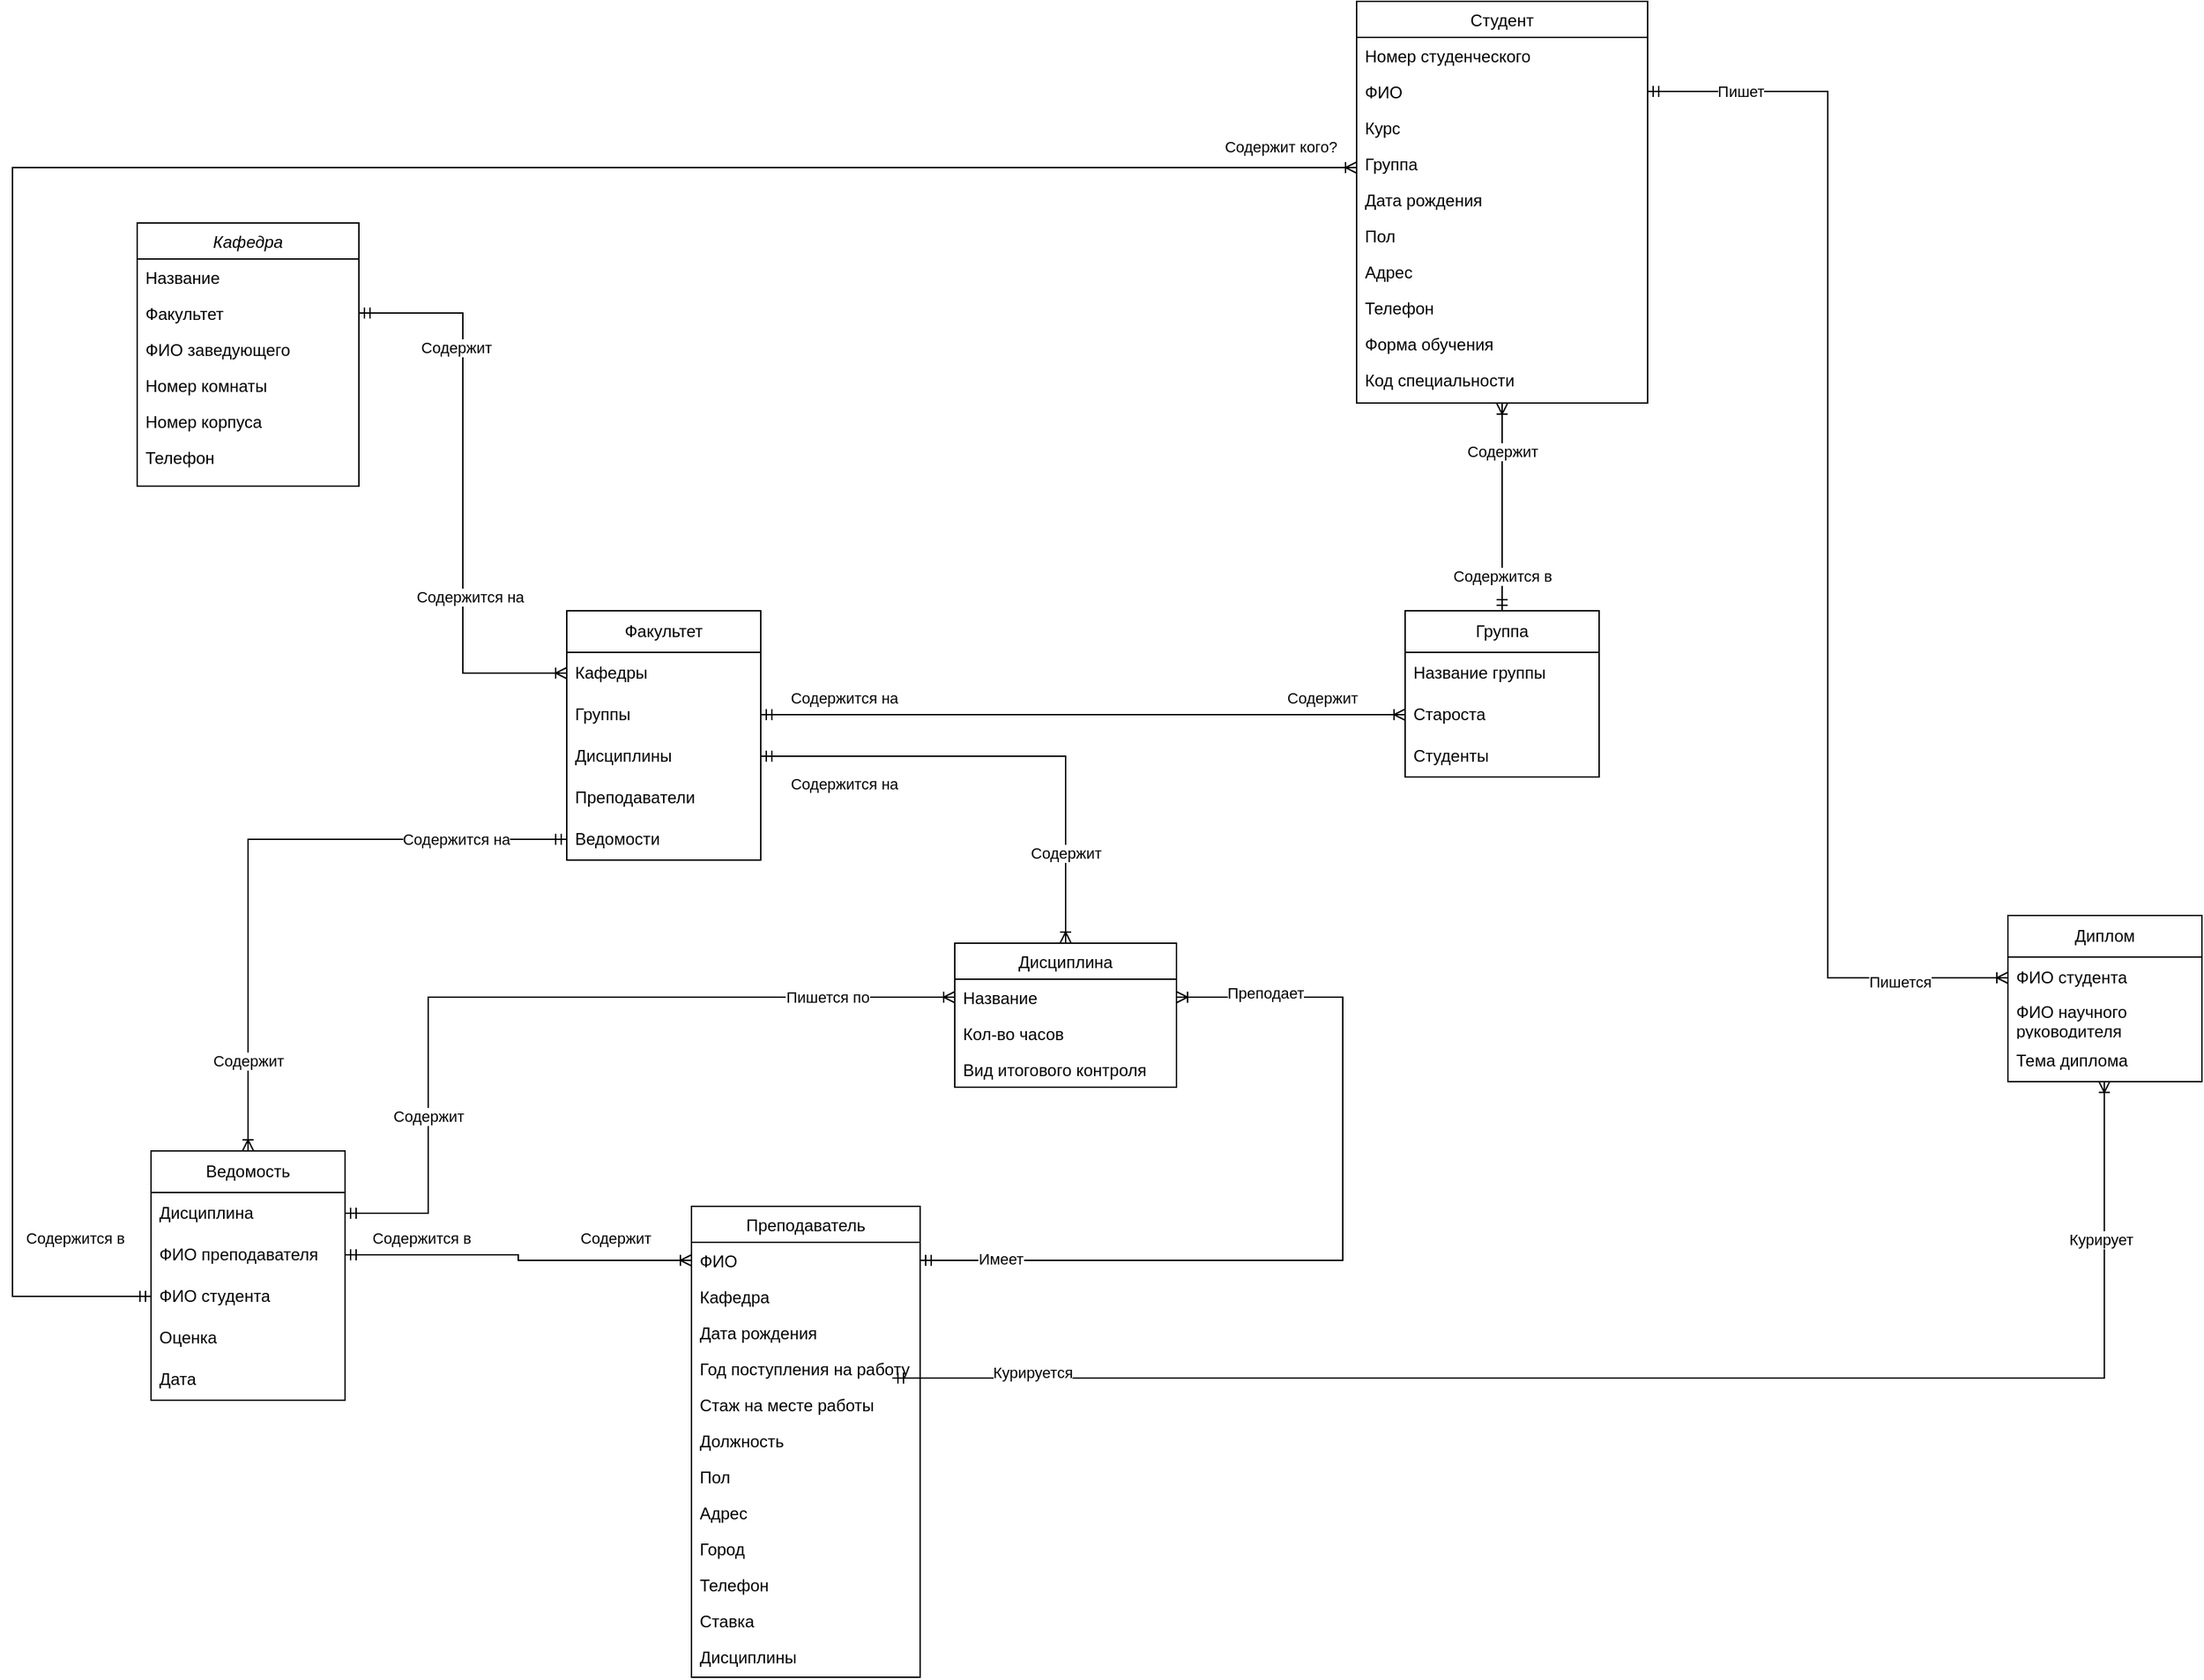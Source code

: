 <mxfile version="23.1.6" type="device" pages="6">
  <diagram id="C5RBs43oDa-KdzZeNtuy" name="Инфологическая">
    <mxGraphModel dx="3827" dy="2795" grid="1" gridSize="10" guides="1" tooltips="1" connect="1" arrows="1" fold="1" page="1" pageScale="1" pageWidth="827" pageHeight="1169" math="0" shadow="0">
      <root>
        <mxCell id="WIyWlLk6GJQsqaUBKTNV-0" />
        <mxCell id="WIyWlLk6GJQsqaUBKTNV-1" parent="WIyWlLk6GJQsqaUBKTNV-0" />
        <mxCell id="zkfFHV4jXpPFQw0GAbJ--0" value="Кафедра&#xa;" style="swimlane;fontStyle=2;align=center;verticalAlign=top;childLayout=stackLayout;horizontal=1;startSize=26;horizontalStack=0;resizeParent=1;resizeLast=0;collapsible=1;marginBottom=0;rounded=0;shadow=0;strokeWidth=1;" parent="WIyWlLk6GJQsqaUBKTNV-1" vertex="1">
          <mxGeometry x="50" y="-60" width="160" height="190" as="geometry">
            <mxRectangle x="230" y="140" width="160" height="26" as="alternateBounds" />
          </mxGeometry>
        </mxCell>
        <mxCell id="zkfFHV4jXpPFQw0GAbJ--1" value="Название" style="text;align=left;verticalAlign=top;spacingLeft=4;spacingRight=4;overflow=hidden;rotatable=0;points=[[0,0.5],[1,0.5]];portConstraint=eastwest;" parent="zkfFHV4jXpPFQw0GAbJ--0" vertex="1">
          <mxGeometry y="26" width="160" height="26" as="geometry" />
        </mxCell>
        <mxCell id="zkfFHV4jXpPFQw0GAbJ--3" value="Факультет" style="text;align=left;verticalAlign=top;spacingLeft=4;spacingRight=4;overflow=hidden;rotatable=0;points=[[0,0.5],[1,0.5]];portConstraint=eastwest;rounded=0;shadow=0;html=0;" parent="zkfFHV4jXpPFQw0GAbJ--0" vertex="1">
          <mxGeometry y="52" width="160" height="26" as="geometry" />
        </mxCell>
        <mxCell id="zkfFHV4jXpPFQw0GAbJ--5" value="ФИО заведующего" style="text;align=left;verticalAlign=top;spacingLeft=4;spacingRight=4;overflow=hidden;rotatable=0;points=[[0,0.5],[1,0.5]];portConstraint=eastwest;" parent="zkfFHV4jXpPFQw0GAbJ--0" vertex="1">
          <mxGeometry y="78" width="160" height="26" as="geometry" />
        </mxCell>
        <mxCell id="KGmrTO2l38n0W4bLCtkS-2" value="Номер комнаты" style="text;align=left;verticalAlign=top;spacingLeft=4;spacingRight=4;overflow=hidden;rotatable=0;points=[[0,0.5],[1,0.5]];portConstraint=eastwest;rounded=0;shadow=0;html=0;" parent="zkfFHV4jXpPFQw0GAbJ--0" vertex="1">
          <mxGeometry y="104" width="160" height="26" as="geometry" />
        </mxCell>
        <mxCell id="KGmrTO2l38n0W4bLCtkS-3" value="Номер корпуса" style="text;align=left;verticalAlign=top;spacingLeft=4;spacingRight=4;overflow=hidden;rotatable=0;points=[[0,0.5],[1,0.5]];portConstraint=eastwest;rounded=0;shadow=0;html=0;" parent="zkfFHV4jXpPFQw0GAbJ--0" vertex="1">
          <mxGeometry y="130" width="160" height="26" as="geometry" />
        </mxCell>
        <mxCell id="KGmrTO2l38n0W4bLCtkS-4" value="Телефон" style="text;align=left;verticalAlign=top;spacingLeft=4;spacingRight=4;overflow=hidden;rotatable=0;points=[[0,0.5],[1,0.5]];portConstraint=eastwest;rounded=0;shadow=0;html=0;" parent="zkfFHV4jXpPFQw0GAbJ--0" vertex="1">
          <mxGeometry y="156" width="160" height="26" as="geometry" />
        </mxCell>
        <mxCell id="zkfFHV4jXpPFQw0GAbJ--6" value="Дисциплина" style="swimlane;fontStyle=0;align=center;verticalAlign=top;childLayout=stackLayout;horizontal=1;startSize=26;horizontalStack=0;resizeParent=1;resizeLast=0;collapsible=1;marginBottom=0;rounded=0;shadow=0;strokeWidth=1;" parent="WIyWlLk6GJQsqaUBKTNV-1" vertex="1">
          <mxGeometry x="640" y="460" width="160" height="104" as="geometry">
            <mxRectangle x="130" y="380" width="160" height="26" as="alternateBounds" />
          </mxGeometry>
        </mxCell>
        <mxCell id="zkfFHV4jXpPFQw0GAbJ--7" value="Название" style="text;align=left;verticalAlign=top;spacingLeft=4;spacingRight=4;overflow=hidden;rotatable=0;points=[[0,0.5],[1,0.5]];portConstraint=eastwest;" parent="zkfFHV4jXpPFQw0GAbJ--6" vertex="1">
          <mxGeometry y="26" width="160" height="26" as="geometry" />
        </mxCell>
        <mxCell id="zkfFHV4jXpPFQw0GAbJ--8" value="Кол-во часов" style="text;align=left;verticalAlign=top;spacingLeft=4;spacingRight=4;overflow=hidden;rotatable=0;points=[[0,0.5],[1,0.5]];portConstraint=eastwest;rounded=0;shadow=0;html=0;" parent="zkfFHV4jXpPFQw0GAbJ--6" vertex="1">
          <mxGeometry y="52" width="160" height="26" as="geometry" />
        </mxCell>
        <mxCell id="zkfFHV4jXpPFQw0GAbJ--11" value="Вид итогового контроля" style="text;align=left;verticalAlign=top;spacingLeft=4;spacingRight=4;overflow=hidden;rotatable=0;points=[[0,0.5],[1,0.5]];portConstraint=eastwest;" parent="zkfFHV4jXpPFQw0GAbJ--6" vertex="1">
          <mxGeometry y="78" width="160" height="26" as="geometry" />
        </mxCell>
        <mxCell id="zkfFHV4jXpPFQw0GAbJ--13" value="Студент" style="swimlane;fontStyle=0;align=center;verticalAlign=top;childLayout=stackLayout;horizontal=1;startSize=26;horizontalStack=0;resizeParent=1;resizeLast=0;collapsible=1;marginBottom=0;rounded=0;shadow=0;strokeWidth=1;" parent="WIyWlLk6GJQsqaUBKTNV-1" vertex="1">
          <mxGeometry x="930" y="-220" width="210" height="290" as="geometry">
            <mxRectangle x="340" y="380" width="170" height="26" as="alternateBounds" />
          </mxGeometry>
        </mxCell>
        <mxCell id="zkfFHV4jXpPFQw0GAbJ--14" value="Номер студенческого" style="text;align=left;verticalAlign=top;spacingLeft=4;spacingRight=4;overflow=hidden;rotatable=0;points=[[0,0.5],[1,0.5]];portConstraint=eastwest;" parent="zkfFHV4jXpPFQw0GAbJ--13" vertex="1">
          <mxGeometry y="26" width="210" height="26" as="geometry" />
        </mxCell>
        <mxCell id="KGmrTO2l38n0W4bLCtkS-10" value="ФИО&#xa;" style="text;align=left;verticalAlign=top;spacingLeft=4;spacingRight=4;overflow=hidden;rotatable=0;points=[[0,0.5],[1,0.5]];portConstraint=eastwest;" parent="zkfFHV4jXpPFQw0GAbJ--13" vertex="1">
          <mxGeometry y="52" width="210" height="26" as="geometry" />
        </mxCell>
        <mxCell id="KGmrTO2l38n0W4bLCtkS-11" value="Курс" style="text;align=left;verticalAlign=top;spacingLeft=4;spacingRight=4;overflow=hidden;rotatable=0;points=[[0,0.5],[1,0.5]];portConstraint=eastwest;" parent="zkfFHV4jXpPFQw0GAbJ--13" vertex="1">
          <mxGeometry y="78" width="210" height="26" as="geometry" />
        </mxCell>
        <mxCell id="KGmrTO2l38n0W4bLCtkS-12" value="Группа" style="text;align=left;verticalAlign=top;spacingLeft=4;spacingRight=4;overflow=hidden;rotatable=0;points=[[0,0.5],[1,0.5]];portConstraint=eastwest;" parent="zkfFHV4jXpPFQw0GAbJ--13" vertex="1">
          <mxGeometry y="104" width="210" height="26" as="geometry" />
        </mxCell>
        <mxCell id="KGmrTO2l38n0W4bLCtkS-13" value="Дата рождения" style="text;align=left;verticalAlign=top;spacingLeft=4;spacingRight=4;overflow=hidden;rotatable=0;points=[[0,0.5],[1,0.5]];portConstraint=eastwest;" parent="zkfFHV4jXpPFQw0GAbJ--13" vertex="1">
          <mxGeometry y="130" width="210" height="26" as="geometry" />
        </mxCell>
        <mxCell id="KGmrTO2l38n0W4bLCtkS-14" value="Пол" style="text;align=left;verticalAlign=top;spacingLeft=4;spacingRight=4;overflow=hidden;rotatable=0;points=[[0,0.5],[1,0.5]];portConstraint=eastwest;" parent="zkfFHV4jXpPFQw0GAbJ--13" vertex="1">
          <mxGeometry y="156" width="210" height="26" as="geometry" />
        </mxCell>
        <mxCell id="KGmrTO2l38n0W4bLCtkS-15" value="Адрес" style="text;align=left;verticalAlign=top;spacingLeft=4;spacingRight=4;overflow=hidden;rotatable=0;points=[[0,0.5],[1,0.5]];portConstraint=eastwest;" parent="zkfFHV4jXpPFQw0GAbJ--13" vertex="1">
          <mxGeometry y="182" width="210" height="26" as="geometry" />
        </mxCell>
        <mxCell id="KGmrTO2l38n0W4bLCtkS-16" value="Телефон" style="text;align=left;verticalAlign=top;spacingLeft=4;spacingRight=4;overflow=hidden;rotatable=0;points=[[0,0.5],[1,0.5]];portConstraint=eastwest;" parent="zkfFHV4jXpPFQw0GAbJ--13" vertex="1">
          <mxGeometry y="208" width="210" height="26" as="geometry" />
        </mxCell>
        <mxCell id="KGmrTO2l38n0W4bLCtkS-17" value="Форма обучения" style="text;align=left;verticalAlign=top;spacingLeft=4;spacingRight=4;overflow=hidden;rotatable=0;points=[[0,0.5],[1,0.5]];portConstraint=eastwest;" parent="zkfFHV4jXpPFQw0GAbJ--13" vertex="1">
          <mxGeometry y="234" width="210" height="26" as="geometry" />
        </mxCell>
        <mxCell id="KGmrTO2l38n0W4bLCtkS-18" value="Код специальности" style="text;align=left;verticalAlign=top;spacingLeft=4;spacingRight=4;overflow=hidden;rotatable=0;points=[[0,0.5],[1,0.5]];portConstraint=eastwest;" parent="zkfFHV4jXpPFQw0GAbJ--13" vertex="1">
          <mxGeometry y="260" width="210" height="26" as="geometry" />
        </mxCell>
        <mxCell id="zkfFHV4jXpPFQw0GAbJ--17" value="Преподаватель" style="swimlane;fontStyle=0;align=center;verticalAlign=top;childLayout=stackLayout;horizontal=1;startSize=26;horizontalStack=0;resizeParent=1;resizeLast=0;collapsible=1;marginBottom=0;rounded=0;shadow=0;strokeWidth=1;" parent="WIyWlLk6GJQsqaUBKTNV-1" vertex="1">
          <mxGeometry x="450" y="650" width="165" height="340" as="geometry">
            <mxRectangle x="550" y="140" width="160" height="26" as="alternateBounds" />
          </mxGeometry>
        </mxCell>
        <mxCell id="zkfFHV4jXpPFQw0GAbJ--18" value="ФИО" style="text;align=left;verticalAlign=top;spacingLeft=4;spacingRight=4;overflow=hidden;rotatable=0;points=[[0,0.5],[1,0.5]];portConstraint=eastwest;" parent="zkfFHV4jXpPFQw0GAbJ--17" vertex="1">
          <mxGeometry y="26" width="165" height="26" as="geometry" />
        </mxCell>
        <mxCell id="zkfFHV4jXpPFQw0GAbJ--19" value="Кафедра" style="text;align=left;verticalAlign=top;spacingLeft=4;spacingRight=4;overflow=hidden;rotatable=0;points=[[0,0.5],[1,0.5]];portConstraint=eastwest;rounded=0;shadow=0;html=0;" parent="zkfFHV4jXpPFQw0GAbJ--17" vertex="1">
          <mxGeometry y="52" width="165" height="26" as="geometry" />
        </mxCell>
        <mxCell id="zkfFHV4jXpPFQw0GAbJ--20" value="Дата рождения" style="text;align=left;verticalAlign=top;spacingLeft=4;spacingRight=4;overflow=hidden;rotatable=0;points=[[0,0.5],[1,0.5]];portConstraint=eastwest;rounded=0;shadow=0;html=0;" parent="zkfFHV4jXpPFQw0GAbJ--17" vertex="1">
          <mxGeometry y="78" width="165" height="26" as="geometry" />
        </mxCell>
        <mxCell id="zkfFHV4jXpPFQw0GAbJ--21" value="Год поступления на работу" style="text;align=left;verticalAlign=top;spacingLeft=4;spacingRight=4;overflow=hidden;rotatable=0;points=[[0,0.5],[1,0.5]];portConstraint=eastwest;rounded=0;shadow=0;html=0;" parent="zkfFHV4jXpPFQw0GAbJ--17" vertex="1">
          <mxGeometry y="104" width="165" height="26" as="geometry" />
        </mxCell>
        <mxCell id="zkfFHV4jXpPFQw0GAbJ--22" value="Стаж на месте работы" style="text;align=left;verticalAlign=top;spacingLeft=4;spacingRight=4;overflow=hidden;rotatable=0;points=[[0,0.5],[1,0.5]];portConstraint=eastwest;rounded=0;shadow=0;html=0;" parent="zkfFHV4jXpPFQw0GAbJ--17" vertex="1">
          <mxGeometry y="130" width="165" height="26" as="geometry" />
        </mxCell>
        <mxCell id="zkfFHV4jXpPFQw0GAbJ--24" value="Должность" style="text;align=left;verticalAlign=top;spacingLeft=4;spacingRight=4;overflow=hidden;rotatable=0;points=[[0,0.5],[1,0.5]];portConstraint=eastwest;" parent="zkfFHV4jXpPFQw0GAbJ--17" vertex="1">
          <mxGeometry y="156" width="165" height="26" as="geometry" />
        </mxCell>
        <mxCell id="zkfFHV4jXpPFQw0GAbJ--25" value="Пол" style="text;align=left;verticalAlign=top;spacingLeft=4;spacingRight=4;overflow=hidden;rotatable=0;points=[[0,0.5],[1,0.5]];portConstraint=eastwest;" parent="zkfFHV4jXpPFQw0GAbJ--17" vertex="1">
          <mxGeometry y="182" width="165" height="26" as="geometry" />
        </mxCell>
        <mxCell id="KGmrTO2l38n0W4bLCtkS-5" value="Адрес" style="text;align=left;verticalAlign=top;spacingLeft=4;spacingRight=4;overflow=hidden;rotatable=0;points=[[0,0.5],[1,0.5]];portConstraint=eastwest;" parent="zkfFHV4jXpPFQw0GAbJ--17" vertex="1">
          <mxGeometry y="208" width="165" height="26" as="geometry" />
        </mxCell>
        <mxCell id="KGmrTO2l38n0W4bLCtkS-6" value="Город" style="text;align=left;verticalAlign=top;spacingLeft=4;spacingRight=4;overflow=hidden;rotatable=0;points=[[0,0.5],[1,0.5]];portConstraint=eastwest;" parent="zkfFHV4jXpPFQw0GAbJ--17" vertex="1">
          <mxGeometry y="234" width="165" height="26" as="geometry" />
        </mxCell>
        <mxCell id="KGmrTO2l38n0W4bLCtkS-7" value="Телефон" style="text;align=left;verticalAlign=top;spacingLeft=4;spacingRight=4;overflow=hidden;rotatable=0;points=[[0,0.5],[1,0.5]];portConstraint=eastwest;" parent="zkfFHV4jXpPFQw0GAbJ--17" vertex="1">
          <mxGeometry y="260" width="165" height="26" as="geometry" />
        </mxCell>
        <mxCell id="KGmrTO2l38n0W4bLCtkS-8" value="Ставка" style="text;align=left;verticalAlign=top;spacingLeft=4;spacingRight=4;overflow=hidden;rotatable=0;points=[[0,0.5],[1,0.5]];portConstraint=eastwest;" parent="zkfFHV4jXpPFQw0GAbJ--17" vertex="1">
          <mxGeometry y="286" width="165" height="26" as="geometry" />
        </mxCell>
        <mxCell id="KGmrTO2l38n0W4bLCtkS-9" value="Дисциплины" style="text;align=left;verticalAlign=top;spacingLeft=4;spacingRight=4;overflow=hidden;rotatable=0;points=[[0,0.5],[1,0.5]];portConstraint=eastwest;" parent="zkfFHV4jXpPFQw0GAbJ--17" vertex="1">
          <mxGeometry y="312" width="165" height="26" as="geometry" />
        </mxCell>
        <mxCell id="KGmrTO2l38n0W4bLCtkS-19" value="Ведомость" style="swimlane;fontStyle=0;childLayout=stackLayout;horizontal=1;startSize=30;horizontalStack=0;resizeParent=1;resizeParentMax=0;resizeLast=0;collapsible=1;marginBottom=0;whiteSpace=wrap;html=1;" parent="WIyWlLk6GJQsqaUBKTNV-1" vertex="1">
          <mxGeometry x="60" y="610" width="140" height="180" as="geometry" />
        </mxCell>
        <mxCell id="KGmrTO2l38n0W4bLCtkS-20" value="Дисциплина" style="text;strokeColor=none;fillColor=none;align=left;verticalAlign=middle;spacingLeft=4;spacingRight=4;overflow=hidden;points=[[0,0.5],[1,0.5]];portConstraint=eastwest;rotatable=0;whiteSpace=wrap;html=1;" parent="KGmrTO2l38n0W4bLCtkS-19" vertex="1">
          <mxGeometry y="30" width="140" height="30" as="geometry" />
        </mxCell>
        <mxCell id="KGmrTO2l38n0W4bLCtkS-21" value="ФИО преподавателя" style="text;strokeColor=none;fillColor=none;align=left;verticalAlign=middle;spacingLeft=4;spacingRight=4;overflow=hidden;points=[[0,0.5],[1,0.5]];portConstraint=eastwest;rotatable=0;whiteSpace=wrap;html=1;" parent="KGmrTO2l38n0W4bLCtkS-19" vertex="1">
          <mxGeometry y="60" width="140" height="30" as="geometry" />
        </mxCell>
        <mxCell id="KGmrTO2l38n0W4bLCtkS-22" value="ФИО студента" style="text;strokeColor=none;fillColor=none;align=left;verticalAlign=middle;spacingLeft=4;spacingRight=4;overflow=hidden;points=[[0,0.5],[1,0.5]];portConstraint=eastwest;rotatable=0;whiteSpace=wrap;html=1;" parent="KGmrTO2l38n0W4bLCtkS-19" vertex="1">
          <mxGeometry y="90" width="140" height="30" as="geometry" />
        </mxCell>
        <mxCell id="KGmrTO2l38n0W4bLCtkS-23" value="Оценка" style="text;strokeColor=none;fillColor=none;align=left;verticalAlign=middle;spacingLeft=4;spacingRight=4;overflow=hidden;points=[[0,0.5],[1,0.5]];portConstraint=eastwest;rotatable=0;whiteSpace=wrap;html=1;" parent="KGmrTO2l38n0W4bLCtkS-19" vertex="1">
          <mxGeometry y="120" width="140" height="30" as="geometry" />
        </mxCell>
        <mxCell id="KGmrTO2l38n0W4bLCtkS-24" value="Дата" style="text;strokeColor=none;fillColor=none;align=left;verticalAlign=middle;spacingLeft=4;spacingRight=4;overflow=hidden;points=[[0,0.5],[1,0.5]];portConstraint=eastwest;rotatable=0;whiteSpace=wrap;html=1;" parent="KGmrTO2l38n0W4bLCtkS-19" vertex="1">
          <mxGeometry y="150" width="140" height="30" as="geometry" />
        </mxCell>
        <mxCell id="KGmrTO2l38n0W4bLCtkS-32" value="Факультет" style="swimlane;fontStyle=0;childLayout=stackLayout;horizontal=1;startSize=30;horizontalStack=0;resizeParent=1;resizeParentMax=0;resizeLast=0;collapsible=1;marginBottom=0;whiteSpace=wrap;html=1;" parent="WIyWlLk6GJQsqaUBKTNV-1" vertex="1">
          <mxGeometry x="360" y="220" width="140" height="180" as="geometry" />
        </mxCell>
        <mxCell id="KGmrTO2l38n0W4bLCtkS-33" value="Кафедры" style="text;strokeColor=none;fillColor=none;align=left;verticalAlign=middle;spacingLeft=4;spacingRight=4;overflow=hidden;points=[[0,0.5],[1,0.5]];portConstraint=eastwest;rotatable=0;whiteSpace=wrap;html=1;" parent="KGmrTO2l38n0W4bLCtkS-32" vertex="1">
          <mxGeometry y="30" width="140" height="30" as="geometry" />
        </mxCell>
        <mxCell id="KGmrTO2l38n0W4bLCtkS-34" value="Группы" style="text;strokeColor=none;fillColor=none;align=left;verticalAlign=middle;spacingLeft=4;spacingRight=4;overflow=hidden;points=[[0,0.5],[1,0.5]];portConstraint=eastwest;rotatable=0;whiteSpace=wrap;html=1;" parent="KGmrTO2l38n0W4bLCtkS-32" vertex="1">
          <mxGeometry y="60" width="140" height="30" as="geometry" />
        </mxCell>
        <mxCell id="FOBeXW1GiJe3iK1MW2Qr-8" value="Дисциплины" style="text;strokeColor=none;fillColor=none;align=left;verticalAlign=middle;spacingLeft=4;spacingRight=4;overflow=hidden;points=[[0,0.5],[1,0.5]];portConstraint=eastwest;rotatable=0;whiteSpace=wrap;html=1;" vertex="1" parent="KGmrTO2l38n0W4bLCtkS-32">
          <mxGeometry y="90" width="140" height="30" as="geometry" />
        </mxCell>
        <mxCell id="KGmrTO2l38n0W4bLCtkS-35" value="Преподаватели" style="text;strokeColor=none;fillColor=none;align=left;verticalAlign=middle;spacingLeft=4;spacingRight=4;overflow=hidden;points=[[0,0.5],[1,0.5]];portConstraint=eastwest;rotatable=0;whiteSpace=wrap;html=1;" parent="KGmrTO2l38n0W4bLCtkS-32" vertex="1">
          <mxGeometry y="120" width="140" height="30" as="geometry" />
        </mxCell>
        <mxCell id="KGmrTO2l38n0W4bLCtkS-37" value="Ведомости" style="text;strokeColor=none;fillColor=none;align=left;verticalAlign=middle;spacingLeft=4;spacingRight=4;overflow=hidden;points=[[0,0.5],[1,0.5]];portConstraint=eastwest;rotatable=0;whiteSpace=wrap;html=1;" parent="KGmrTO2l38n0W4bLCtkS-32" vertex="1">
          <mxGeometry y="150" width="140" height="30" as="geometry" />
        </mxCell>
        <mxCell id="FOBeXW1GiJe3iK1MW2Qr-13" style="edgeStyle=orthogonalEdgeStyle;rounded=0;orthogonalLoop=1;jettySize=auto;html=1;exitX=0.5;exitY=0;exitDx=0;exitDy=0;entryX=0.5;entryY=1;entryDx=0;entryDy=0;strokeColor=default;align=center;verticalAlign=middle;fontFamily=Helvetica;fontSize=11;fontColor=default;labelBackgroundColor=default;startArrow=ERmandOne;startFill=0;endArrow=ERoneToMany;endFill=0;" edge="1" parent="WIyWlLk6GJQsqaUBKTNV-1" source="KGmrTO2l38n0W4bLCtkS-56" target="zkfFHV4jXpPFQw0GAbJ--13">
          <mxGeometry relative="1" as="geometry" />
        </mxCell>
        <mxCell id="KGmrTO2l38n0W4bLCtkS-56" value="Группа" style="swimlane;fontStyle=0;childLayout=stackLayout;horizontal=1;startSize=30;horizontalStack=0;resizeParent=1;resizeParentMax=0;resizeLast=0;collapsible=1;marginBottom=0;whiteSpace=wrap;html=1;" parent="WIyWlLk6GJQsqaUBKTNV-1" vertex="1">
          <mxGeometry x="965" y="220" width="140" height="120" as="geometry" />
        </mxCell>
        <mxCell id="KGmrTO2l38n0W4bLCtkS-57" value="Название группы" style="text;strokeColor=none;fillColor=none;align=left;verticalAlign=middle;spacingLeft=4;spacingRight=4;overflow=hidden;points=[[0,0.5],[1,0.5]];portConstraint=eastwest;rotatable=0;whiteSpace=wrap;html=1;" parent="KGmrTO2l38n0W4bLCtkS-56" vertex="1">
          <mxGeometry y="30" width="140" height="30" as="geometry" />
        </mxCell>
        <mxCell id="KGmrTO2l38n0W4bLCtkS-58" value="Староста" style="text;strokeColor=none;fillColor=none;align=left;verticalAlign=middle;spacingLeft=4;spacingRight=4;overflow=hidden;points=[[0,0.5],[1,0.5]];portConstraint=eastwest;rotatable=0;whiteSpace=wrap;html=1;" parent="KGmrTO2l38n0W4bLCtkS-56" vertex="1">
          <mxGeometry y="60" width="140" height="30" as="geometry" />
        </mxCell>
        <mxCell id="KGmrTO2l38n0W4bLCtkS-78" value="Студенты" style="text;strokeColor=none;fillColor=none;align=left;verticalAlign=middle;spacingLeft=4;spacingRight=4;overflow=hidden;points=[[0,0.5],[1,0.5]];portConstraint=eastwest;rotatable=0;whiteSpace=wrap;html=1;" parent="KGmrTO2l38n0W4bLCtkS-56" vertex="1">
          <mxGeometry y="90" width="140" height="30" as="geometry" />
        </mxCell>
        <mxCell id="KGmrTO2l38n0W4bLCtkS-60" style="edgeStyle=orthogonalEdgeStyle;rounded=0;orthogonalLoop=1;jettySize=auto;html=1;exitX=1;exitY=0.5;exitDx=0;exitDy=0;entryX=0;entryY=0.5;entryDx=0;entryDy=0;endArrow=ERoneToMany;endFill=0;startArrow=ERmandOne;startFill=0;" parent="WIyWlLk6GJQsqaUBKTNV-1" source="zkfFHV4jXpPFQw0GAbJ--3" target="KGmrTO2l38n0W4bLCtkS-33" edge="1">
          <mxGeometry relative="1" as="geometry" />
        </mxCell>
        <mxCell id="AQCnqU4g_bUooFMXS3A--21" value="Содержит" style="edgeLabel;html=1;align=center;verticalAlign=middle;resizable=0;points=[];fontFamily=Helvetica;fontSize=11;fontColor=default;labelBackgroundColor=default;" parent="KGmrTO2l38n0W4bLCtkS-60" vertex="1" connectable="0">
          <mxGeometry x="-0.654" y="1" relative="1" as="geometry">
            <mxPoint x="-1" y="26" as="offset" />
          </mxGeometry>
        </mxCell>
        <mxCell id="AQCnqU4g_bUooFMXS3A--22" value="Содержится на" style="edgeLabel;html=1;align=center;verticalAlign=middle;resizable=0;points=[];fontFamily=Helvetica;fontSize=11;fontColor=default;labelBackgroundColor=default;" parent="KGmrTO2l38n0W4bLCtkS-60" vertex="1" connectable="0">
          <mxGeometry x="0.555" y="1" relative="1" as="geometry">
            <mxPoint x="4" y="-39" as="offset" />
          </mxGeometry>
        </mxCell>
        <mxCell id="KGmrTO2l38n0W4bLCtkS-66" value="Диплом" style="swimlane;fontStyle=0;childLayout=stackLayout;horizontal=1;startSize=30;horizontalStack=0;resizeParent=1;resizeParentMax=0;resizeLast=0;collapsible=1;marginBottom=0;whiteSpace=wrap;html=1;" parent="WIyWlLk6GJQsqaUBKTNV-1" vertex="1">
          <mxGeometry x="1400" y="440" width="140" height="120" as="geometry" />
        </mxCell>
        <mxCell id="KGmrTO2l38n0W4bLCtkS-67" value="ФИО студента" style="text;strokeColor=none;fillColor=none;align=left;verticalAlign=middle;spacingLeft=4;spacingRight=4;overflow=hidden;points=[[0,0.5],[1,0.5]];portConstraint=eastwest;rotatable=0;whiteSpace=wrap;html=1;" parent="KGmrTO2l38n0W4bLCtkS-66" vertex="1">
          <mxGeometry y="30" width="140" height="30" as="geometry" />
        </mxCell>
        <mxCell id="KGmrTO2l38n0W4bLCtkS-68" value="ФИО научного руководителя" style="text;strokeColor=none;fillColor=none;align=left;verticalAlign=middle;spacingLeft=4;spacingRight=4;overflow=hidden;points=[[0,0.5],[1,0.5]];portConstraint=eastwest;rotatable=0;whiteSpace=wrap;html=1;" parent="KGmrTO2l38n0W4bLCtkS-66" vertex="1">
          <mxGeometry y="60" width="140" height="30" as="geometry" />
        </mxCell>
        <mxCell id="KGmrTO2l38n0W4bLCtkS-69" value="Тема диплома" style="text;strokeColor=none;fillColor=none;align=left;verticalAlign=middle;spacingLeft=4;spacingRight=4;overflow=hidden;points=[[0,0.5],[1,0.5]];portConstraint=eastwest;rotatable=0;whiteSpace=wrap;html=1;" parent="KGmrTO2l38n0W4bLCtkS-66" vertex="1">
          <mxGeometry y="90" width="140" height="30" as="geometry" />
        </mxCell>
        <mxCell id="1SEnFvLdTNvHXJS0PD29-2" style="edgeStyle=orthogonalEdgeStyle;rounded=0;orthogonalLoop=1;jettySize=auto;html=1;exitX=1;exitY=0.5;exitDx=0;exitDy=0;entryX=0;entryY=0.5;entryDx=0;entryDy=0;strokeColor=default;align=center;verticalAlign=middle;fontFamily=Helvetica;fontSize=11;fontColor=default;labelBackgroundColor=default;startArrow=ERmandOne;startFill=0;endArrow=ERoneToMany;endFill=0;" parent="WIyWlLk6GJQsqaUBKTNV-1" source="KGmrTO2l38n0W4bLCtkS-10" target="KGmrTO2l38n0W4bLCtkS-67" edge="1">
          <mxGeometry relative="1" as="geometry" />
        </mxCell>
        <mxCell id="AQCnqU4g_bUooFMXS3A--0" value="Пишет" style="edgeLabel;html=1;align=center;verticalAlign=middle;resizable=0;points=[];fontFamily=Helvetica;fontSize=11;fontColor=default;labelBackgroundColor=default;" parent="1SEnFvLdTNvHXJS0PD29-2" vertex="1" connectable="0">
          <mxGeometry x="-0.853" relative="1" as="geometry">
            <mxPoint x="1" as="offset" />
          </mxGeometry>
        </mxCell>
        <mxCell id="AQCnqU4g_bUooFMXS3A--1" value="Пишется" style="edgeLabel;html=1;align=center;verticalAlign=middle;resizable=0;points=[];fontFamily=Helvetica;fontSize=11;fontColor=default;labelBackgroundColor=default;" parent="1SEnFvLdTNvHXJS0PD29-2" vertex="1" connectable="0">
          <mxGeometry x="0.824" y="-3" relative="1" as="geometry">
            <mxPoint x="1" as="offset" />
          </mxGeometry>
        </mxCell>
        <mxCell id="1SEnFvLdTNvHXJS0PD29-3" style="edgeStyle=orthogonalEdgeStyle;rounded=0;orthogonalLoop=1;jettySize=auto;html=1;exitX=1;exitY=0.5;exitDx=0;exitDy=0;entryX=0.497;entryY=0.99;entryDx=0;entryDy=0;strokeColor=default;align=center;verticalAlign=middle;fontFamily=Helvetica;fontSize=11;fontColor=default;labelBackgroundColor=default;startArrow=ERmandOne;startFill=0;endArrow=ERoneToMany;endFill=0;entryPerimeter=0;" parent="WIyWlLk6GJQsqaUBKTNV-1" target="KGmrTO2l38n0W4bLCtkS-69" edge="1">
          <mxGeometry relative="1" as="geometry">
            <mxPoint x="595" y="774" as="sourcePoint" />
            <mxPoint x="1400.0" y="600" as="targetPoint" />
            <Array as="points">
              <mxPoint x="1470" y="774" />
            </Array>
          </mxGeometry>
        </mxCell>
        <mxCell id="AQCnqU4g_bUooFMXS3A--4" value="Курирует" style="edgeLabel;html=1;align=center;verticalAlign=middle;resizable=0;points=[];fontFamily=Helvetica;fontSize=11;fontColor=default;labelBackgroundColor=default;" parent="1SEnFvLdTNvHXJS0PD29-3" vertex="1" connectable="0">
          <mxGeometry x="0.79" y="3" relative="1" as="geometry">
            <mxPoint as="offset" />
          </mxGeometry>
        </mxCell>
        <mxCell id="AQCnqU4g_bUooFMXS3A--5" value="Курируется" style="edgeLabel;html=1;align=center;verticalAlign=middle;resizable=0;points=[];fontFamily=Helvetica;fontSize=11;fontColor=default;labelBackgroundColor=default;" parent="1SEnFvLdTNvHXJS0PD29-3" vertex="1" connectable="0">
          <mxGeometry x="-0.815" y="4" relative="1" as="geometry">
            <mxPoint as="offset" />
          </mxGeometry>
        </mxCell>
        <mxCell id="bZJEBJP8Zlm06IKxFvLQ-7" style="edgeStyle=orthogonalEdgeStyle;rounded=0;orthogonalLoop=1;jettySize=auto;html=1;exitX=0;exitY=0.5;exitDx=0;exitDy=0;strokeColor=default;align=center;verticalAlign=middle;fontFamily=Helvetica;fontSize=11;fontColor=default;labelBackgroundColor=default;startArrow=ERmandOne;startFill=0;endArrow=ERoneToMany;endFill=0;" parent="WIyWlLk6GJQsqaUBKTNV-1" source="KGmrTO2l38n0W4bLCtkS-22" edge="1">
          <mxGeometry relative="1" as="geometry">
            <Array as="points">
              <mxPoint x="-40" y="715" />
              <mxPoint x="-40" y="-100" />
            </Array>
            <mxPoint x="930" y="-100" as="targetPoint" />
          </mxGeometry>
        </mxCell>
        <mxCell id="bZJEBJP8Zlm06IKxFvLQ-11" value="Содержится в" style="text;html=1;align=center;verticalAlign=middle;resizable=0;points=[];autosize=1;strokeColor=none;fillColor=none;fontFamily=Helvetica;fontSize=11;fontColor=default;labelBackgroundColor=default;" parent="WIyWlLk6GJQsqaUBKTNV-1" vertex="1">
          <mxGeometry x="-40" y="658" width="90" height="30" as="geometry" />
        </mxCell>
        <mxCell id="bZJEBJP8Zlm06IKxFvLQ-12" value="Содержит кого?" style="text;html=1;align=center;verticalAlign=middle;resizable=0;points=[];autosize=1;strokeColor=none;fillColor=none;fontFamily=Helvetica;fontSize=11;fontColor=default;labelBackgroundColor=default;" parent="WIyWlLk6GJQsqaUBKTNV-1" vertex="1">
          <mxGeometry x="825" y="-130" width="100" height="30" as="geometry" />
        </mxCell>
        <mxCell id="FOBeXW1GiJe3iK1MW2Qr-2" style="edgeStyle=orthogonalEdgeStyle;rounded=0;orthogonalLoop=1;jettySize=auto;html=1;exitX=0;exitY=0.5;exitDx=0;exitDy=0;entryX=0.5;entryY=0;entryDx=0;entryDy=0;strokeColor=default;align=center;verticalAlign=middle;fontFamily=Helvetica;fontSize=11;fontColor=default;labelBackgroundColor=default;startArrow=ERmandOne;startFill=0;endArrow=ERoneToMany;endFill=0;" edge="1" parent="WIyWlLk6GJQsqaUBKTNV-1" source="KGmrTO2l38n0W4bLCtkS-37" target="KGmrTO2l38n0W4bLCtkS-19">
          <mxGeometry relative="1" as="geometry" />
        </mxCell>
        <mxCell id="FOBeXW1GiJe3iK1MW2Qr-5" value="Содержится на" style="edgeLabel;html=1;align=center;verticalAlign=middle;resizable=0;points=[];fontFamily=Helvetica;fontSize=11;fontColor=default;labelBackgroundColor=default;" vertex="1" connectable="0" parent="FOBeXW1GiJe3iK1MW2Qr-2">
          <mxGeometry x="-0.647" y="6" relative="1" as="geometry">
            <mxPoint y="-6" as="offset" />
          </mxGeometry>
        </mxCell>
        <mxCell id="FOBeXW1GiJe3iK1MW2Qr-3" value="Содержит" style="text;html=1;align=center;verticalAlign=middle;resizable=0;points=[];autosize=1;strokeColor=none;fillColor=none;fontFamily=Helvetica;fontSize=11;fontColor=default;labelBackgroundColor=default;" vertex="1" parent="WIyWlLk6GJQsqaUBKTNV-1">
          <mxGeometry x="95" y="530" width="70" height="30" as="geometry" />
        </mxCell>
        <mxCell id="FOBeXW1GiJe3iK1MW2Qr-6" style="edgeStyle=orthogonalEdgeStyle;rounded=0;orthogonalLoop=1;jettySize=auto;html=1;exitX=1;exitY=0.5;exitDx=0;exitDy=0;entryX=0.5;entryY=0;entryDx=0;entryDy=0;strokeColor=default;align=center;verticalAlign=middle;fontFamily=Helvetica;fontSize=11;fontColor=default;labelBackgroundColor=default;startArrow=ERmandOne;startFill=0;endArrow=ERoneToMany;endFill=0;" edge="1" parent="WIyWlLk6GJQsqaUBKTNV-1" source="FOBeXW1GiJe3iK1MW2Qr-8" target="zkfFHV4jXpPFQw0GAbJ--6">
          <mxGeometry relative="1" as="geometry" />
        </mxCell>
        <mxCell id="FOBeXW1GiJe3iK1MW2Qr-7" value="Содержит" style="edgeLabel;html=1;align=center;verticalAlign=middle;resizable=0;points=[];fontFamily=Helvetica;fontSize=11;fontColor=default;labelBackgroundColor=default;" vertex="1" connectable="0" parent="FOBeXW1GiJe3iK1MW2Qr-6">
          <mxGeometry x="0.632" relative="1" as="geometry">
            <mxPoint as="offset" />
          </mxGeometry>
        </mxCell>
        <mxCell id="FOBeXW1GiJe3iK1MW2Qr-9" style="edgeStyle=orthogonalEdgeStyle;rounded=0;orthogonalLoop=1;jettySize=auto;html=1;exitX=1;exitY=0.5;exitDx=0;exitDy=0;entryX=0;entryY=0.5;entryDx=0;entryDy=0;strokeColor=default;align=center;verticalAlign=middle;fontFamily=Helvetica;fontSize=11;fontColor=default;labelBackgroundColor=default;startArrow=ERmandOne;startFill=0;endArrow=ERoneToMany;endFill=0;" edge="1" parent="WIyWlLk6GJQsqaUBKTNV-1" source="KGmrTO2l38n0W4bLCtkS-34" target="KGmrTO2l38n0W4bLCtkS-58">
          <mxGeometry relative="1" as="geometry" />
        </mxCell>
        <mxCell id="FOBeXW1GiJe3iK1MW2Qr-10" value="Содержится на" style="text;html=1;align=center;verticalAlign=middle;resizable=0;points=[];autosize=1;strokeColor=none;fillColor=none;fontFamily=Helvetica;fontSize=11;fontColor=default;labelBackgroundColor=default;" vertex="1" parent="WIyWlLk6GJQsqaUBKTNV-1">
          <mxGeometry x="510" y="268" width="100" height="30" as="geometry" />
        </mxCell>
        <mxCell id="FOBeXW1GiJe3iK1MW2Qr-11" value="Содержится на" style="text;html=1;align=center;verticalAlign=middle;resizable=0;points=[];autosize=1;strokeColor=none;fillColor=none;fontFamily=Helvetica;fontSize=11;fontColor=default;labelBackgroundColor=default;" vertex="1" parent="WIyWlLk6GJQsqaUBKTNV-1">
          <mxGeometry x="510" y="330" width="100" height="30" as="geometry" />
        </mxCell>
        <mxCell id="FOBeXW1GiJe3iK1MW2Qr-15" style="edgeStyle=orthogonalEdgeStyle;rounded=0;orthogonalLoop=1;jettySize=auto;html=1;exitX=1;exitY=0.5;exitDx=0;exitDy=0;entryX=0;entryY=0.5;entryDx=0;entryDy=0;strokeColor=default;align=center;verticalAlign=middle;fontFamily=Helvetica;fontSize=11;fontColor=default;labelBackgroundColor=default;startArrow=ERmandOne;startFill=0;endArrow=ERoneToMany;endFill=0;" edge="1" parent="WIyWlLk6GJQsqaUBKTNV-1" source="KGmrTO2l38n0W4bLCtkS-21" target="zkfFHV4jXpPFQw0GAbJ--18">
          <mxGeometry relative="1" as="geometry" />
        </mxCell>
        <mxCell id="FOBeXW1GiJe3iK1MW2Qr-16" value="Содержится в" style="text;html=1;align=center;verticalAlign=middle;resizable=0;points=[];autosize=1;strokeColor=none;fillColor=none;fontFamily=Helvetica;fontSize=11;fontColor=default;labelBackgroundColor=default;" vertex="1" parent="WIyWlLk6GJQsqaUBKTNV-1">
          <mxGeometry x="210" y="658" width="90" height="30" as="geometry" />
        </mxCell>
        <mxCell id="FOBeXW1GiJe3iK1MW2Qr-17" value="Содержит" style="text;html=1;align=center;verticalAlign=middle;resizable=0;points=[];autosize=1;strokeColor=none;fillColor=none;fontFamily=Helvetica;fontSize=11;fontColor=default;labelBackgroundColor=default;" vertex="1" parent="WIyWlLk6GJQsqaUBKTNV-1">
          <mxGeometry x="360" y="658" width="70" height="30" as="geometry" />
        </mxCell>
        <mxCell id="FOBeXW1GiJe3iK1MW2Qr-20" value="Содержит" style="text;html=1;align=center;verticalAlign=middle;resizable=0;points=[];autosize=1;strokeColor=none;fillColor=none;fontFamily=Helvetica;fontSize=11;fontColor=default;labelBackgroundColor=default;" vertex="1" parent="WIyWlLk6GJQsqaUBKTNV-1">
          <mxGeometry x="870" y="268" width="70" height="30" as="geometry" />
        </mxCell>
        <mxCell id="FOBeXW1GiJe3iK1MW2Qr-21" value="Содержится в" style="text;html=1;align=center;verticalAlign=middle;resizable=0;points=[];autosize=1;strokeColor=none;fillColor=none;fontFamily=Helvetica;fontSize=11;fontColor=default;labelBackgroundColor=default;" vertex="1" parent="WIyWlLk6GJQsqaUBKTNV-1">
          <mxGeometry x="990" y="180" width="90" height="30" as="geometry" />
        </mxCell>
        <mxCell id="FOBeXW1GiJe3iK1MW2Qr-22" value="Содержит" style="text;html=1;align=center;verticalAlign=middle;resizable=0;points=[];autosize=1;strokeColor=none;fillColor=none;fontFamily=Helvetica;fontSize=11;fontColor=default;labelBackgroundColor=default;" vertex="1" parent="WIyWlLk6GJQsqaUBKTNV-1">
          <mxGeometry x="1000" y="90" width="70" height="30" as="geometry" />
        </mxCell>
        <mxCell id="SndJzRAGEYUm0A_DBaC8-0" style="edgeStyle=orthogonalEdgeStyle;rounded=0;orthogonalLoop=1;jettySize=auto;html=1;exitX=1;exitY=0.5;exitDx=0;exitDy=0;entryX=1;entryY=0.5;entryDx=0;entryDy=0;strokeColor=default;align=center;verticalAlign=middle;fontFamily=Helvetica;fontSize=11;fontColor=default;labelBackgroundColor=default;startArrow=ERmandOne;startFill=0;endArrow=ERoneToMany;endFill=0;" edge="1" parent="WIyWlLk6GJQsqaUBKTNV-1" source="zkfFHV4jXpPFQw0GAbJ--18" target="zkfFHV4jXpPFQw0GAbJ--7">
          <mxGeometry relative="1" as="geometry">
            <Array as="points">
              <mxPoint x="920" y="689" />
              <mxPoint x="920" y="499" />
            </Array>
          </mxGeometry>
        </mxCell>
        <mxCell id="SndJzRAGEYUm0A_DBaC8-4" value="Преподает" style="edgeLabel;html=1;align=center;verticalAlign=middle;resizable=0;points=[];fontFamily=Helvetica;fontSize=11;fontColor=default;labelBackgroundColor=default;" vertex="1" connectable="0" parent="SndJzRAGEYUm0A_DBaC8-0">
          <mxGeometry x="0.788" y="-3" relative="1" as="geometry">
            <mxPoint x="-1" as="offset" />
          </mxGeometry>
        </mxCell>
        <mxCell id="SndJzRAGEYUm0A_DBaC8-5" value="Имеет" style="edgeLabel;html=1;align=center;verticalAlign=middle;resizable=0;points=[];fontFamily=Helvetica;fontSize=11;fontColor=default;labelBackgroundColor=default;" vertex="1" connectable="0" parent="SndJzRAGEYUm0A_DBaC8-0">
          <mxGeometry x="-0.808" y="1" relative="1" as="geometry">
            <mxPoint x="-1" as="offset" />
          </mxGeometry>
        </mxCell>
        <mxCell id="SndJzRAGEYUm0A_DBaC8-1" style="edgeStyle=orthogonalEdgeStyle;rounded=0;orthogonalLoop=1;jettySize=auto;html=1;exitX=1;exitY=0.5;exitDx=0;exitDy=0;entryX=0;entryY=0.5;entryDx=0;entryDy=0;strokeColor=default;align=center;verticalAlign=middle;fontFamily=Helvetica;fontSize=11;fontColor=default;labelBackgroundColor=default;startArrow=ERmandOne;startFill=0;endArrow=ERoneToMany;endFill=0;" edge="1" parent="WIyWlLk6GJQsqaUBKTNV-1" source="KGmrTO2l38n0W4bLCtkS-20" target="zkfFHV4jXpPFQw0GAbJ--7">
          <mxGeometry relative="1" as="geometry">
            <Array as="points">
              <mxPoint x="260" y="655" />
              <mxPoint x="260" y="499" />
            </Array>
          </mxGeometry>
        </mxCell>
        <mxCell id="SndJzRAGEYUm0A_DBaC8-2" value="Содержит" style="edgeLabel;html=1;align=center;verticalAlign=middle;resizable=0;points=[];fontFamily=Helvetica;fontSize=11;fontColor=default;labelBackgroundColor=default;" vertex="1" connectable="0" parent="SndJzRAGEYUm0A_DBaC8-1">
          <mxGeometry x="-0.482" y="3" relative="1" as="geometry">
            <mxPoint x="3" y="24" as="offset" />
          </mxGeometry>
        </mxCell>
        <mxCell id="SndJzRAGEYUm0A_DBaC8-3" value="Пишется по" style="edgeLabel;html=1;align=center;verticalAlign=middle;resizable=0;points=[];fontFamily=Helvetica;fontSize=11;fontColor=default;labelBackgroundColor=default;" vertex="1" connectable="0" parent="SndJzRAGEYUm0A_DBaC8-1">
          <mxGeometry x="0.689" relative="1" as="geometry">
            <mxPoint as="offset" />
          </mxGeometry>
        </mxCell>
      </root>
    </mxGraphModel>
  </diagram>
  <diagram id="20WP_Rt5_Rpo3wb0kYI_" name="Дополненная инфологическая модель">
    <mxGraphModel dx="2577" dy="2117" grid="1" gridSize="10" guides="1" tooltips="1" connect="1" arrows="1" fold="1" page="1" pageScale="1" pageWidth="827" pageHeight="1169" math="0" shadow="0">
      <root>
        <mxCell id="0" />
        <mxCell id="1" parent="0" />
        <mxCell id="tNwuDSQWboxZZcJfL70h-1" value="Кафедра&#xa;" style="swimlane;fontStyle=2;align=center;verticalAlign=top;childLayout=stackLayout;horizontal=1;startSize=26;horizontalStack=0;resizeParent=1;resizeLast=0;collapsible=1;marginBottom=0;rounded=0;shadow=0;strokeWidth=1;" vertex="1" parent="1">
          <mxGeometry x="50" y="-60" width="160" height="190" as="geometry">
            <mxRectangle x="230" y="140" width="160" height="26" as="alternateBounds" />
          </mxGeometry>
        </mxCell>
        <mxCell id="tNwuDSQWboxZZcJfL70h-2" value="Название" style="text;align=left;verticalAlign=top;spacingLeft=4;spacingRight=4;overflow=hidden;rotatable=0;points=[[0,0.5],[1,0.5]];portConstraint=eastwest;" vertex="1" parent="tNwuDSQWboxZZcJfL70h-1">
          <mxGeometry y="26" width="160" height="26" as="geometry" />
        </mxCell>
        <mxCell id="tNwuDSQWboxZZcJfL70h-3" value="Факультет" style="text;align=left;verticalAlign=top;spacingLeft=4;spacingRight=4;overflow=hidden;rotatable=0;points=[[0,0.5],[1,0.5]];portConstraint=eastwest;rounded=0;shadow=0;html=0;" vertex="1" parent="tNwuDSQWboxZZcJfL70h-1">
          <mxGeometry y="52" width="160" height="26" as="geometry" />
        </mxCell>
        <mxCell id="tNwuDSQWboxZZcJfL70h-4" value="ФИО заведующего" style="text;align=left;verticalAlign=top;spacingLeft=4;spacingRight=4;overflow=hidden;rotatable=0;points=[[0,0.5],[1,0.5]];portConstraint=eastwest;" vertex="1" parent="tNwuDSQWboxZZcJfL70h-1">
          <mxGeometry y="78" width="160" height="26" as="geometry" />
        </mxCell>
        <mxCell id="tNwuDSQWboxZZcJfL70h-5" value="Номер комнаты" style="text;align=left;verticalAlign=top;spacingLeft=4;spacingRight=4;overflow=hidden;rotatable=0;points=[[0,0.5],[1,0.5]];portConstraint=eastwest;rounded=0;shadow=0;html=0;" vertex="1" parent="tNwuDSQWboxZZcJfL70h-1">
          <mxGeometry y="104" width="160" height="26" as="geometry" />
        </mxCell>
        <mxCell id="tNwuDSQWboxZZcJfL70h-6" value="Номер корпуса" style="text;align=left;verticalAlign=top;spacingLeft=4;spacingRight=4;overflow=hidden;rotatable=0;points=[[0,0.5],[1,0.5]];portConstraint=eastwest;rounded=0;shadow=0;html=0;" vertex="1" parent="tNwuDSQWboxZZcJfL70h-1">
          <mxGeometry y="130" width="160" height="26" as="geometry" />
        </mxCell>
        <mxCell id="tNwuDSQWboxZZcJfL70h-7" value="Телефон" style="text;align=left;verticalAlign=top;spacingLeft=4;spacingRight=4;overflow=hidden;rotatable=0;points=[[0,0.5],[1,0.5]];portConstraint=eastwest;rounded=0;shadow=0;html=0;" vertex="1" parent="tNwuDSQWboxZZcJfL70h-1">
          <mxGeometry y="156" width="160" height="26" as="geometry" />
        </mxCell>
        <mxCell id="tNwuDSQWboxZZcJfL70h-8" value="Дисциплина" style="swimlane;fontStyle=0;align=center;verticalAlign=top;childLayout=stackLayout;horizontal=1;startSize=26;horizontalStack=0;resizeParent=1;resizeLast=0;collapsible=1;marginBottom=0;rounded=0;shadow=0;strokeWidth=1;" vertex="1" parent="1">
          <mxGeometry x="600" y="490" width="160" height="104" as="geometry">
            <mxRectangle x="130" y="380" width="160" height="26" as="alternateBounds" />
          </mxGeometry>
        </mxCell>
        <mxCell id="tNwuDSQWboxZZcJfL70h-9" value="Название" style="text;align=left;verticalAlign=top;spacingLeft=4;spacingRight=4;overflow=hidden;rotatable=0;points=[[0,0.5],[1,0.5]];portConstraint=eastwest;" vertex="1" parent="tNwuDSQWboxZZcJfL70h-8">
          <mxGeometry y="26" width="160" height="26" as="geometry" />
        </mxCell>
        <mxCell id="tNwuDSQWboxZZcJfL70h-10" value="Кол-во часов" style="text;align=left;verticalAlign=top;spacingLeft=4;spacingRight=4;overflow=hidden;rotatable=0;points=[[0,0.5],[1,0.5]];portConstraint=eastwest;rounded=0;shadow=0;html=0;" vertex="1" parent="tNwuDSQWboxZZcJfL70h-8">
          <mxGeometry y="52" width="160" height="26" as="geometry" />
        </mxCell>
        <mxCell id="tNwuDSQWboxZZcJfL70h-11" value="Вид итогового контроля" style="text;align=left;verticalAlign=top;spacingLeft=4;spacingRight=4;overflow=hidden;rotatable=0;points=[[0,0.5],[1,0.5]];portConstraint=eastwest;" vertex="1" parent="tNwuDSQWboxZZcJfL70h-8">
          <mxGeometry y="78" width="160" height="26" as="geometry" />
        </mxCell>
        <mxCell id="tNwuDSQWboxZZcJfL70h-12" value="Студент" style="swimlane;fontStyle=0;align=center;verticalAlign=top;childLayout=stackLayout;horizontal=1;startSize=26;horizontalStack=0;resizeParent=1;resizeLast=0;collapsible=1;marginBottom=0;rounded=0;shadow=0;strokeWidth=1;" vertex="1" parent="1">
          <mxGeometry x="930" y="-220" width="210" height="290" as="geometry">
            <mxRectangle x="340" y="380" width="170" height="26" as="alternateBounds" />
          </mxGeometry>
        </mxCell>
        <mxCell id="tNwuDSQWboxZZcJfL70h-13" value="Номер студенческого" style="text;align=left;verticalAlign=top;spacingLeft=4;spacingRight=4;overflow=hidden;rotatable=0;points=[[0,0.5],[1,0.5]];portConstraint=eastwest;" vertex="1" parent="tNwuDSQWboxZZcJfL70h-12">
          <mxGeometry y="26" width="210" height="26" as="geometry" />
        </mxCell>
        <mxCell id="tNwuDSQWboxZZcJfL70h-14" value="ФИО&#xa;" style="text;align=left;verticalAlign=top;spacingLeft=4;spacingRight=4;overflow=hidden;rotatable=0;points=[[0,0.5],[1,0.5]];portConstraint=eastwest;" vertex="1" parent="tNwuDSQWboxZZcJfL70h-12">
          <mxGeometry y="52" width="210" height="26" as="geometry" />
        </mxCell>
        <mxCell id="tNwuDSQWboxZZcJfL70h-15" value="Курс" style="text;align=left;verticalAlign=top;spacingLeft=4;spacingRight=4;overflow=hidden;rotatable=0;points=[[0,0.5],[1,0.5]];portConstraint=eastwest;" vertex="1" parent="tNwuDSQWboxZZcJfL70h-12">
          <mxGeometry y="78" width="210" height="26" as="geometry" />
        </mxCell>
        <mxCell id="tNwuDSQWboxZZcJfL70h-16" value="Группа" style="text;align=left;verticalAlign=top;spacingLeft=4;spacingRight=4;overflow=hidden;rotatable=0;points=[[0,0.5],[1,0.5]];portConstraint=eastwest;" vertex="1" parent="tNwuDSQWboxZZcJfL70h-12">
          <mxGeometry y="104" width="210" height="26" as="geometry" />
        </mxCell>
        <mxCell id="tNwuDSQWboxZZcJfL70h-17" value="Дата рождения" style="text;align=left;verticalAlign=top;spacingLeft=4;spacingRight=4;overflow=hidden;rotatable=0;points=[[0,0.5],[1,0.5]];portConstraint=eastwest;" vertex="1" parent="tNwuDSQWboxZZcJfL70h-12">
          <mxGeometry y="130" width="210" height="26" as="geometry" />
        </mxCell>
        <mxCell id="tNwuDSQWboxZZcJfL70h-18" value="Пол" style="text;align=left;verticalAlign=top;spacingLeft=4;spacingRight=4;overflow=hidden;rotatable=0;points=[[0,0.5],[1,0.5]];portConstraint=eastwest;" vertex="1" parent="tNwuDSQWboxZZcJfL70h-12">
          <mxGeometry y="156" width="210" height="26" as="geometry" />
        </mxCell>
        <mxCell id="tNwuDSQWboxZZcJfL70h-19" value="Адрес" style="text;align=left;verticalAlign=top;spacingLeft=4;spacingRight=4;overflow=hidden;rotatable=0;points=[[0,0.5],[1,0.5]];portConstraint=eastwest;" vertex="1" parent="tNwuDSQWboxZZcJfL70h-12">
          <mxGeometry y="182" width="210" height="26" as="geometry" />
        </mxCell>
        <mxCell id="tNwuDSQWboxZZcJfL70h-20" value="Телефон" style="text;align=left;verticalAlign=top;spacingLeft=4;spacingRight=4;overflow=hidden;rotatable=0;points=[[0,0.5],[1,0.5]];portConstraint=eastwest;" vertex="1" parent="tNwuDSQWboxZZcJfL70h-12">
          <mxGeometry y="208" width="210" height="26" as="geometry" />
        </mxCell>
        <mxCell id="tNwuDSQWboxZZcJfL70h-21" value="Форма обучения" style="text;align=left;verticalAlign=top;spacingLeft=4;spacingRight=4;overflow=hidden;rotatable=0;points=[[0,0.5],[1,0.5]];portConstraint=eastwest;" vertex="1" parent="tNwuDSQWboxZZcJfL70h-12">
          <mxGeometry y="234" width="210" height="26" as="geometry" />
        </mxCell>
        <mxCell id="tNwuDSQWboxZZcJfL70h-22" value="Код специальности" style="text;align=left;verticalAlign=top;spacingLeft=4;spacingRight=4;overflow=hidden;rotatable=0;points=[[0,0.5],[1,0.5]];portConstraint=eastwest;" vertex="1" parent="tNwuDSQWboxZZcJfL70h-12">
          <mxGeometry y="260" width="210" height="26" as="geometry" />
        </mxCell>
        <mxCell id="tNwuDSQWboxZZcJfL70h-23" value="Преподаватель" style="swimlane;fontStyle=0;align=center;verticalAlign=top;childLayout=stackLayout;horizontal=1;startSize=26;horizontalStack=0;resizeParent=1;resizeLast=0;collapsible=1;marginBottom=0;rounded=0;shadow=0;strokeWidth=1;" vertex="1" parent="1">
          <mxGeometry x="490" y="810" width="165" height="340" as="geometry">
            <mxRectangle x="550" y="140" width="160" height="26" as="alternateBounds" />
          </mxGeometry>
        </mxCell>
        <mxCell id="tNwuDSQWboxZZcJfL70h-24" value="ФИО" style="text;align=left;verticalAlign=top;spacingLeft=4;spacingRight=4;overflow=hidden;rotatable=0;points=[[0,0.5],[1,0.5]];portConstraint=eastwest;" vertex="1" parent="tNwuDSQWboxZZcJfL70h-23">
          <mxGeometry y="26" width="165" height="26" as="geometry" />
        </mxCell>
        <mxCell id="tNwuDSQWboxZZcJfL70h-25" value="Кафедра" style="text;align=left;verticalAlign=top;spacingLeft=4;spacingRight=4;overflow=hidden;rotatable=0;points=[[0,0.5],[1,0.5]];portConstraint=eastwest;rounded=0;shadow=0;html=0;" vertex="1" parent="tNwuDSQWboxZZcJfL70h-23">
          <mxGeometry y="52" width="165" height="26" as="geometry" />
        </mxCell>
        <mxCell id="tNwuDSQWboxZZcJfL70h-26" value="Дата рождения" style="text;align=left;verticalAlign=top;spacingLeft=4;spacingRight=4;overflow=hidden;rotatable=0;points=[[0,0.5],[1,0.5]];portConstraint=eastwest;rounded=0;shadow=0;html=0;" vertex="1" parent="tNwuDSQWboxZZcJfL70h-23">
          <mxGeometry y="78" width="165" height="26" as="geometry" />
        </mxCell>
        <mxCell id="tNwuDSQWboxZZcJfL70h-27" value="Год поступления на работу" style="text;align=left;verticalAlign=top;spacingLeft=4;spacingRight=4;overflow=hidden;rotatable=0;points=[[0,0.5],[1,0.5]];portConstraint=eastwest;rounded=0;shadow=0;html=0;" vertex="1" parent="tNwuDSQWboxZZcJfL70h-23">
          <mxGeometry y="104" width="165" height="26" as="geometry" />
        </mxCell>
        <mxCell id="tNwuDSQWboxZZcJfL70h-28" value="Стаж на месте работы" style="text;align=left;verticalAlign=top;spacingLeft=4;spacingRight=4;overflow=hidden;rotatable=0;points=[[0,0.5],[1,0.5]];portConstraint=eastwest;rounded=0;shadow=0;html=0;" vertex="1" parent="tNwuDSQWboxZZcJfL70h-23">
          <mxGeometry y="130" width="165" height="26" as="geometry" />
        </mxCell>
        <mxCell id="tNwuDSQWboxZZcJfL70h-29" value="Должность" style="text;align=left;verticalAlign=top;spacingLeft=4;spacingRight=4;overflow=hidden;rotatable=0;points=[[0,0.5],[1,0.5]];portConstraint=eastwest;" vertex="1" parent="tNwuDSQWboxZZcJfL70h-23">
          <mxGeometry y="156" width="165" height="26" as="geometry" />
        </mxCell>
        <mxCell id="tNwuDSQWboxZZcJfL70h-30" value="Пол" style="text;align=left;verticalAlign=top;spacingLeft=4;spacingRight=4;overflow=hidden;rotatable=0;points=[[0,0.5],[1,0.5]];portConstraint=eastwest;" vertex="1" parent="tNwuDSQWboxZZcJfL70h-23">
          <mxGeometry y="182" width="165" height="26" as="geometry" />
        </mxCell>
        <mxCell id="tNwuDSQWboxZZcJfL70h-31" value="Адрес" style="text;align=left;verticalAlign=top;spacingLeft=4;spacingRight=4;overflow=hidden;rotatable=0;points=[[0,0.5],[1,0.5]];portConstraint=eastwest;" vertex="1" parent="tNwuDSQWboxZZcJfL70h-23">
          <mxGeometry y="208" width="165" height="26" as="geometry" />
        </mxCell>
        <mxCell id="tNwuDSQWboxZZcJfL70h-32" value="Город" style="text;align=left;verticalAlign=top;spacingLeft=4;spacingRight=4;overflow=hidden;rotatable=0;points=[[0,0.5],[1,0.5]];portConstraint=eastwest;" vertex="1" parent="tNwuDSQWboxZZcJfL70h-23">
          <mxGeometry y="234" width="165" height="26" as="geometry" />
        </mxCell>
        <mxCell id="tNwuDSQWboxZZcJfL70h-33" value="Телефон" style="text;align=left;verticalAlign=top;spacingLeft=4;spacingRight=4;overflow=hidden;rotatable=0;points=[[0,0.5],[1,0.5]];portConstraint=eastwest;" vertex="1" parent="tNwuDSQWboxZZcJfL70h-23">
          <mxGeometry y="260" width="165" height="26" as="geometry" />
        </mxCell>
        <mxCell id="tNwuDSQWboxZZcJfL70h-34" value="Ставка" style="text;align=left;verticalAlign=top;spacingLeft=4;spacingRight=4;overflow=hidden;rotatable=0;points=[[0,0.5],[1,0.5]];portConstraint=eastwest;" vertex="1" parent="tNwuDSQWboxZZcJfL70h-23">
          <mxGeometry y="286" width="165" height="26" as="geometry" />
        </mxCell>
        <mxCell id="tNwuDSQWboxZZcJfL70h-35" value="Дисциплины" style="text;align=left;verticalAlign=top;spacingLeft=4;spacingRight=4;overflow=hidden;rotatable=0;points=[[0,0.5],[1,0.5]];portConstraint=eastwest;" vertex="1" parent="tNwuDSQWboxZZcJfL70h-23">
          <mxGeometry y="312" width="165" height="26" as="geometry" />
        </mxCell>
        <mxCell id="tNwuDSQWboxZZcJfL70h-36" value="Ведомость" style="swimlane;fontStyle=0;childLayout=stackLayout;horizontal=1;startSize=30;horizontalStack=0;resizeParent=1;resizeParentMax=0;resizeLast=0;collapsible=1;marginBottom=0;whiteSpace=wrap;html=1;" vertex="1" parent="1">
          <mxGeometry x="60" y="610" width="140" height="210" as="geometry" />
        </mxCell>
        <mxCell id="tNwuDSQWboxZZcJfL70h-37" value="ID ведомости" style="text;strokeColor=none;fillColor=none;align=left;verticalAlign=middle;spacingLeft=4;spacingRight=4;overflow=hidden;points=[[0,0.5],[1,0.5]];portConstraint=eastwest;rotatable=0;whiteSpace=wrap;html=1;" vertex="1" parent="tNwuDSQWboxZZcJfL70h-36">
          <mxGeometry y="30" width="140" height="30" as="geometry" />
        </mxCell>
        <mxCell id="GwK3TtbBHXsVdAhpwPwF-13" value="Дисциплина" style="text;strokeColor=none;fillColor=none;align=left;verticalAlign=middle;spacingLeft=4;spacingRight=4;overflow=hidden;points=[[0,0.5],[1,0.5]];portConstraint=eastwest;rotatable=0;whiteSpace=wrap;html=1;" vertex="1" parent="tNwuDSQWboxZZcJfL70h-36">
          <mxGeometry y="60" width="140" height="30" as="geometry" />
        </mxCell>
        <mxCell id="tNwuDSQWboxZZcJfL70h-38" value="ФИО преподавателя" style="text;strokeColor=none;fillColor=none;align=left;verticalAlign=middle;spacingLeft=4;spacingRight=4;overflow=hidden;points=[[0,0.5],[1,0.5]];portConstraint=eastwest;rotatable=0;whiteSpace=wrap;html=1;" vertex="1" parent="tNwuDSQWboxZZcJfL70h-36">
          <mxGeometry y="90" width="140" height="30" as="geometry" />
        </mxCell>
        <mxCell id="tNwuDSQWboxZZcJfL70h-39" value="ФИО студента" style="text;strokeColor=none;fillColor=none;align=left;verticalAlign=middle;spacingLeft=4;spacingRight=4;overflow=hidden;points=[[0,0.5],[1,0.5]];portConstraint=eastwest;rotatable=0;whiteSpace=wrap;html=1;" vertex="1" parent="tNwuDSQWboxZZcJfL70h-36">
          <mxGeometry y="120" width="140" height="30" as="geometry" />
        </mxCell>
        <mxCell id="tNwuDSQWboxZZcJfL70h-40" value="Оценка" style="text;strokeColor=none;fillColor=none;align=left;verticalAlign=middle;spacingLeft=4;spacingRight=4;overflow=hidden;points=[[0,0.5],[1,0.5]];portConstraint=eastwest;rotatable=0;whiteSpace=wrap;html=1;" vertex="1" parent="tNwuDSQWboxZZcJfL70h-36">
          <mxGeometry y="150" width="140" height="30" as="geometry" />
        </mxCell>
        <mxCell id="tNwuDSQWboxZZcJfL70h-41" value="Дата" style="text;strokeColor=none;fillColor=none;align=left;verticalAlign=middle;spacingLeft=4;spacingRight=4;overflow=hidden;points=[[0,0.5],[1,0.5]];portConstraint=eastwest;rotatable=0;whiteSpace=wrap;html=1;" vertex="1" parent="tNwuDSQWboxZZcJfL70h-36">
          <mxGeometry y="180" width="140" height="30" as="geometry" />
        </mxCell>
        <mxCell id="tNwuDSQWboxZZcJfL70h-42" value="Факультет" style="swimlane;fontStyle=0;childLayout=stackLayout;horizontal=1;startSize=30;horizontalStack=0;resizeParent=1;resizeParentMax=0;resizeLast=0;collapsible=1;marginBottom=0;whiteSpace=wrap;html=1;" vertex="1" parent="1">
          <mxGeometry x="360" y="220" width="140" height="180" as="geometry" />
        </mxCell>
        <mxCell id="tNwuDSQWboxZZcJfL70h-43" value="Кафедры" style="text;strokeColor=none;fillColor=none;align=left;verticalAlign=middle;spacingLeft=4;spacingRight=4;overflow=hidden;points=[[0,0.5],[1,0.5]];portConstraint=eastwest;rotatable=0;whiteSpace=wrap;html=1;" vertex="1" parent="tNwuDSQWboxZZcJfL70h-42">
          <mxGeometry y="30" width="140" height="30" as="geometry" />
        </mxCell>
        <mxCell id="tNwuDSQWboxZZcJfL70h-44" value="Группы" style="text;strokeColor=none;fillColor=none;align=left;verticalAlign=middle;spacingLeft=4;spacingRight=4;overflow=hidden;points=[[0,0.5],[1,0.5]];portConstraint=eastwest;rotatable=0;whiteSpace=wrap;html=1;" vertex="1" parent="tNwuDSQWboxZZcJfL70h-42">
          <mxGeometry y="60" width="140" height="30" as="geometry" />
        </mxCell>
        <mxCell id="tNwuDSQWboxZZcJfL70h-45" value="Дисциплины" style="text;strokeColor=none;fillColor=none;align=left;verticalAlign=middle;spacingLeft=4;spacingRight=4;overflow=hidden;points=[[0,0.5],[1,0.5]];portConstraint=eastwest;rotatable=0;whiteSpace=wrap;html=1;" vertex="1" parent="tNwuDSQWboxZZcJfL70h-42">
          <mxGeometry y="90" width="140" height="30" as="geometry" />
        </mxCell>
        <mxCell id="tNwuDSQWboxZZcJfL70h-46" value="Преподаватели" style="text;strokeColor=none;fillColor=none;align=left;verticalAlign=middle;spacingLeft=4;spacingRight=4;overflow=hidden;points=[[0,0.5],[1,0.5]];portConstraint=eastwest;rotatable=0;whiteSpace=wrap;html=1;" vertex="1" parent="tNwuDSQWboxZZcJfL70h-42">
          <mxGeometry y="120" width="140" height="30" as="geometry" />
        </mxCell>
        <mxCell id="tNwuDSQWboxZZcJfL70h-47" value="Ведомости" style="text;strokeColor=none;fillColor=none;align=left;verticalAlign=middle;spacingLeft=4;spacingRight=4;overflow=hidden;points=[[0,0.5],[1,0.5]];portConstraint=eastwest;rotatable=0;whiteSpace=wrap;html=1;" vertex="1" parent="tNwuDSQWboxZZcJfL70h-42">
          <mxGeometry y="150" width="140" height="30" as="geometry" />
        </mxCell>
        <mxCell id="tNwuDSQWboxZZcJfL70h-49" value="Группа" style="swimlane;fontStyle=0;childLayout=stackLayout;horizontal=1;startSize=30;horizontalStack=0;resizeParent=1;resizeParentMax=0;resizeLast=0;collapsible=1;marginBottom=0;whiteSpace=wrap;html=1;" vertex="1" parent="1">
          <mxGeometry x="965" y="300" width="140" height="120" as="geometry" />
        </mxCell>
        <mxCell id="tNwuDSQWboxZZcJfL70h-50" value="Название группы" style="text;strokeColor=none;fillColor=none;align=left;verticalAlign=middle;spacingLeft=4;spacingRight=4;overflow=hidden;points=[[0,0.5],[1,0.5]];portConstraint=eastwest;rotatable=0;whiteSpace=wrap;html=1;" vertex="1" parent="tNwuDSQWboxZZcJfL70h-49">
          <mxGeometry y="30" width="140" height="30" as="geometry" />
        </mxCell>
        <mxCell id="tNwuDSQWboxZZcJfL70h-51" value="Староста" style="text;strokeColor=none;fillColor=none;align=left;verticalAlign=middle;spacingLeft=4;spacingRight=4;overflow=hidden;points=[[0,0.5],[1,0.5]];portConstraint=eastwest;rotatable=0;whiteSpace=wrap;html=1;" vertex="1" parent="tNwuDSQWboxZZcJfL70h-49">
          <mxGeometry y="60" width="140" height="30" as="geometry" />
        </mxCell>
        <mxCell id="tNwuDSQWboxZZcJfL70h-52" value="Студенты" style="text;strokeColor=none;fillColor=none;align=left;verticalAlign=middle;spacingLeft=4;spacingRight=4;overflow=hidden;points=[[0,0.5],[1,0.5]];portConstraint=eastwest;rotatable=0;whiteSpace=wrap;html=1;" vertex="1" parent="tNwuDSQWboxZZcJfL70h-49">
          <mxGeometry y="90" width="140" height="30" as="geometry" />
        </mxCell>
        <mxCell id="tNwuDSQWboxZZcJfL70h-53" style="edgeStyle=orthogonalEdgeStyle;rounded=0;orthogonalLoop=1;jettySize=auto;html=1;exitX=1;exitY=0.5;exitDx=0;exitDy=0;entryX=0;entryY=0.5;entryDx=0;entryDy=0;endArrow=ERoneToMany;endFill=0;startArrow=ERmandOne;startFill=0;" edge="1" parent="1" source="tNwuDSQWboxZZcJfL70h-3" target="tNwuDSQWboxZZcJfL70h-43">
          <mxGeometry relative="1" as="geometry" />
        </mxCell>
        <mxCell id="tNwuDSQWboxZZcJfL70h-56" value="Диплом" style="swimlane;fontStyle=0;childLayout=stackLayout;horizontal=1;startSize=30;horizontalStack=0;resizeParent=1;resizeParentMax=0;resizeLast=0;collapsible=1;marginBottom=0;whiteSpace=wrap;html=1;" vertex="1" parent="1">
          <mxGeometry x="1270" y="440" width="140" height="120" as="geometry" />
        </mxCell>
        <mxCell id="tNwuDSQWboxZZcJfL70h-57" value="ФИО студента" style="text;strokeColor=none;fillColor=none;align=left;verticalAlign=middle;spacingLeft=4;spacingRight=4;overflow=hidden;points=[[0,0.5],[1,0.5]];portConstraint=eastwest;rotatable=0;whiteSpace=wrap;html=1;" vertex="1" parent="tNwuDSQWboxZZcJfL70h-56">
          <mxGeometry y="30" width="140" height="30" as="geometry" />
        </mxCell>
        <mxCell id="tNwuDSQWboxZZcJfL70h-58" value="ФИО научного руководителя" style="text;strokeColor=none;fillColor=none;align=left;verticalAlign=middle;spacingLeft=4;spacingRight=4;overflow=hidden;points=[[0,0.5],[1,0.5]];portConstraint=eastwest;rotatable=0;whiteSpace=wrap;html=1;" vertex="1" parent="tNwuDSQWboxZZcJfL70h-56">
          <mxGeometry y="60" width="140" height="30" as="geometry" />
        </mxCell>
        <mxCell id="tNwuDSQWboxZZcJfL70h-59" value="Тема диплома" style="text;strokeColor=none;fillColor=none;align=left;verticalAlign=middle;spacingLeft=4;spacingRight=4;overflow=hidden;points=[[0,0.5],[1,0.5]];portConstraint=eastwest;rotatable=0;whiteSpace=wrap;html=1;" vertex="1" parent="tNwuDSQWboxZZcJfL70h-56">
          <mxGeometry y="90" width="140" height="30" as="geometry" />
        </mxCell>
        <mxCell id="tNwuDSQWboxZZcJfL70h-90" value="Ведомость на факультете" style="swimlane;fontStyle=0;childLayout=stackLayout;horizontal=1;startSize=30;horizontalStack=0;resizeParent=1;resizeParentMax=0;resizeLast=0;collapsible=1;marginBottom=0;whiteSpace=wrap;html=1;fontFamily=Helvetica;fontSize=11;fontColor=default;labelBackgroundColor=default;" vertex="1" parent="1">
          <mxGeometry x="60" y="455" width="140" height="90" as="geometry" />
        </mxCell>
        <mxCell id="tNwuDSQWboxZZcJfL70h-91" value="Название факультета" style="text;strokeColor=none;fillColor=none;align=left;verticalAlign=middle;spacingLeft=4;spacingRight=4;overflow=hidden;points=[[0,0.5],[1,0.5]];portConstraint=eastwest;rotatable=0;whiteSpace=wrap;html=1;fontFamily=Helvetica;fontSize=11;fontColor=default;labelBackgroundColor=default;" vertex="1" parent="tNwuDSQWboxZZcJfL70h-90">
          <mxGeometry y="30" width="140" height="30" as="geometry" />
        </mxCell>
        <mxCell id="tNwuDSQWboxZZcJfL70h-92" value="Название дисциплины" style="text;strokeColor=none;fillColor=none;align=left;verticalAlign=middle;spacingLeft=4;spacingRight=4;overflow=hidden;points=[[0,0.5],[1,0.5]];portConstraint=eastwest;rotatable=0;whiteSpace=wrap;html=1;fontFamily=Helvetica;fontSize=11;fontColor=default;labelBackgroundColor=default;" vertex="1" parent="tNwuDSQWboxZZcJfL70h-90">
          <mxGeometry y="60" width="140" height="30" as="geometry" />
        </mxCell>
        <mxCell id="tNwuDSQWboxZZcJfL70h-94" style="edgeStyle=orthogonalEdgeStyle;rounded=0;orthogonalLoop=1;jettySize=auto;html=1;exitX=0;exitY=0.5;exitDx=0;exitDy=0;entryX=1.024;entryY=-0.071;entryDx=0;entryDy=0;entryPerimeter=0;strokeColor=default;align=center;verticalAlign=middle;fontFamily=Helvetica;fontSize=11;fontColor=default;labelBackgroundColor=default;startArrow=ERmandOne;startFill=0;endArrow=ERoneToMany;endFill=0;" edge="1" parent="1" source="tNwuDSQWboxZZcJfL70h-47" target="tNwuDSQWboxZZcJfL70h-92">
          <mxGeometry relative="1" as="geometry" />
        </mxCell>
        <mxCell id="tNwuDSQWboxZZcJfL70h-96" value="Преподаватель в ведомости" style="swimlane;fontStyle=0;childLayout=stackLayout;horizontal=1;startSize=30;horizontalStack=0;resizeParent=1;resizeParentMax=0;resizeLast=0;collapsible=1;marginBottom=0;whiteSpace=wrap;html=1;fontFamily=Helvetica;fontSize=11;fontColor=default;labelBackgroundColor=default;" vertex="1" parent="1">
          <mxGeometry x="273.5" y="710" width="140" height="90" as="geometry" />
        </mxCell>
        <mxCell id="tNwuDSQWboxZZcJfL70h-97" value="Название дисциплины" style="text;strokeColor=none;fillColor=none;align=left;verticalAlign=middle;spacingLeft=4;spacingRight=4;overflow=hidden;points=[[0,0.5],[1,0.5]];portConstraint=eastwest;rotatable=0;whiteSpace=wrap;html=1;fontFamily=Helvetica;fontSize=11;fontColor=default;labelBackgroundColor=default;" vertex="1" parent="tNwuDSQWboxZZcJfL70h-96">
          <mxGeometry y="30" width="140" height="30" as="geometry" />
        </mxCell>
        <mxCell id="tNwuDSQWboxZZcJfL70h-98" value="ФИО преподавателя" style="text;strokeColor=none;fillColor=none;align=left;verticalAlign=middle;spacingLeft=4;spacingRight=4;overflow=hidden;points=[[0,0.5],[1,0.5]];portConstraint=eastwest;rotatable=0;whiteSpace=wrap;html=1;fontFamily=Helvetica;fontSize=11;fontColor=default;labelBackgroundColor=default;" vertex="1" parent="tNwuDSQWboxZZcJfL70h-96">
          <mxGeometry y="60" width="140" height="30" as="geometry" />
        </mxCell>
        <mxCell id="tNwuDSQWboxZZcJfL70h-100" style="edgeStyle=orthogonalEdgeStyle;rounded=0;orthogonalLoop=1;jettySize=auto;html=1;entryX=0;entryY=0.5;entryDx=0;entryDy=0;strokeColor=default;align=center;verticalAlign=middle;fontFamily=Helvetica;fontSize=11;fontColor=default;labelBackgroundColor=default;startArrow=ERmandOne;startFill=0;endArrow=ERoneToMany;endFill=0;" edge="1" parent="1" target="tNwuDSQWboxZZcJfL70h-97">
          <mxGeometry relative="1" as="geometry">
            <mxPoint x="200" y="680" as="sourcePoint" />
            <Array as="points">
              <mxPoint x="200" y="680" />
              <mxPoint x="237" y="680" />
              <mxPoint x="237" y="755" />
            </Array>
          </mxGeometry>
        </mxCell>
        <mxCell id="tNwuDSQWboxZZcJfL70h-101" style="edgeStyle=orthogonalEdgeStyle;rounded=0;orthogonalLoop=1;jettySize=auto;html=1;exitX=1;exitY=0.5;exitDx=0;exitDy=0;entryX=0;entryY=0.5;entryDx=0;entryDy=0;strokeColor=default;align=center;verticalAlign=middle;fontFamily=Helvetica;fontSize=11;fontColor=default;labelBackgroundColor=default;startArrow=ERmandOne;startFill=0;endArrow=ERoneToMany;endFill=0;" edge="1" parent="1" source="tNwuDSQWboxZZcJfL70h-98" target="tNwuDSQWboxZZcJfL70h-24">
          <mxGeometry relative="1" as="geometry" />
        </mxCell>
        <mxCell id="tNwuDSQWboxZZcJfL70h-102" value="Студент в ведомости" style="swimlane;fontStyle=0;childLayout=stackLayout;horizontal=1;startSize=30;horizontalStack=0;resizeParent=1;resizeParentMax=0;resizeLast=0;collapsible=1;marginBottom=0;whiteSpace=wrap;html=1;fontFamily=Helvetica;fontSize=11;fontColor=default;labelBackgroundColor=default;" vertex="1" parent="1">
          <mxGeometry x="-20" y="240" width="140" height="90" as="geometry" />
        </mxCell>
        <mxCell id="tNwuDSQWboxZZcJfL70h-103" value="ФИО студента" style="text;strokeColor=none;fillColor=none;align=left;verticalAlign=middle;spacingLeft=4;spacingRight=4;overflow=hidden;points=[[0,0.5],[1,0.5]];portConstraint=eastwest;rotatable=0;whiteSpace=wrap;html=1;fontFamily=Helvetica;fontSize=11;fontColor=default;labelBackgroundColor=default;" vertex="1" parent="tNwuDSQWboxZZcJfL70h-102">
          <mxGeometry y="30" width="140" height="30" as="geometry" />
        </mxCell>
        <mxCell id="tNwuDSQWboxZZcJfL70h-104" value="Название дисциплины" style="text;strokeColor=none;fillColor=none;align=left;verticalAlign=middle;spacingLeft=4;spacingRight=4;overflow=hidden;points=[[0,0.5],[1,0.5]];portConstraint=eastwest;rotatable=0;whiteSpace=wrap;html=1;fontFamily=Helvetica;fontSize=11;fontColor=default;labelBackgroundColor=default;" vertex="1" parent="tNwuDSQWboxZZcJfL70h-102">
          <mxGeometry y="60" width="140" height="30" as="geometry" />
        </mxCell>
        <mxCell id="GwK3TtbBHXsVdAhpwPwF-3" value="Преподаватель преподает на дисциплине" style="swimlane;fontStyle=0;childLayout=stackLayout;horizontal=1;startSize=30;horizontalStack=0;resizeParent=1;resizeParentMax=0;resizeLast=0;collapsible=1;marginBottom=0;whiteSpace=wrap;html=1;fontFamily=Helvetica;fontSize=11;fontColor=default;labelBackgroundColor=default;" vertex="1" parent="1">
          <mxGeometry x="610" y="660" width="140" height="90" as="geometry" />
        </mxCell>
        <mxCell id="GwK3TtbBHXsVdAhpwPwF-4" value="Название дисциплины" style="text;strokeColor=none;fillColor=none;align=left;verticalAlign=middle;spacingLeft=4;spacingRight=4;overflow=hidden;points=[[0,0.5],[1,0.5]];portConstraint=eastwest;rotatable=0;whiteSpace=wrap;html=1;fontFamily=Helvetica;fontSize=11;fontColor=default;labelBackgroundColor=default;" vertex="1" parent="GwK3TtbBHXsVdAhpwPwF-3">
          <mxGeometry y="30" width="140" height="30" as="geometry" />
        </mxCell>
        <mxCell id="GwK3TtbBHXsVdAhpwPwF-5" value="ФИО преподавателя" style="text;strokeColor=none;fillColor=none;align=left;verticalAlign=middle;spacingLeft=4;spacingRight=4;overflow=hidden;points=[[0,0.5],[1,0.5]];portConstraint=eastwest;rotatable=0;whiteSpace=wrap;html=1;fontFamily=Helvetica;fontSize=11;fontColor=default;labelBackgroundColor=default;" vertex="1" parent="GwK3TtbBHXsVdAhpwPwF-3">
          <mxGeometry y="60" width="140" height="30" as="geometry" />
        </mxCell>
        <mxCell id="GwK3TtbBHXsVdAhpwPwF-7" style="edgeStyle=orthogonalEdgeStyle;rounded=0;orthogonalLoop=1;jettySize=auto;html=1;exitX=1;exitY=0.5;exitDx=0;exitDy=0;entryX=0;entryY=0.5;entryDx=0;entryDy=0;strokeColor=default;align=center;verticalAlign=middle;fontFamily=Helvetica;fontSize=11;fontColor=default;labelBackgroundColor=default;startArrow=ERmandOne;startFill=0;endArrow=ERoneToMany;endFill=0;" edge="1" parent="1" source="tNwuDSQWboxZZcJfL70h-9" target="GwK3TtbBHXsVdAhpwPwF-4">
          <mxGeometry relative="1" as="geometry" />
        </mxCell>
        <mxCell id="GwK3TtbBHXsVdAhpwPwF-8" style="edgeStyle=orthogonalEdgeStyle;rounded=0;orthogonalLoop=1;jettySize=auto;html=1;exitX=0;exitY=0.5;exitDx=0;exitDy=0;entryX=1;entryY=0.5;entryDx=0;entryDy=0;strokeColor=default;align=center;verticalAlign=middle;fontFamily=Helvetica;fontSize=11;fontColor=default;labelBackgroundColor=default;startArrow=ERmandOne;startFill=0;endArrow=ERoneToMany;endFill=0;" edge="1" parent="1" source="GwK3TtbBHXsVdAhpwPwF-5" target="tNwuDSQWboxZZcJfL70h-24">
          <mxGeometry relative="1" as="geometry" />
        </mxCell>
        <mxCell id="GwK3TtbBHXsVdAhpwPwF-9" value="Ведомость по дисциплине" style="swimlane;fontStyle=0;childLayout=stackLayout;horizontal=1;startSize=30;horizontalStack=0;resizeParent=1;resizeParentMax=0;resizeLast=0;collapsible=1;marginBottom=0;whiteSpace=wrap;html=1;fontFamily=Helvetica;fontSize=11;fontColor=default;labelBackgroundColor=default;" vertex="1" parent="1">
          <mxGeometry x="360" y="490" width="140" height="90" as="geometry" />
        </mxCell>
        <mxCell id="GwK3TtbBHXsVdAhpwPwF-10" value="ID ведомости" style="text;strokeColor=none;fillColor=none;align=left;verticalAlign=middle;spacingLeft=4;spacingRight=4;overflow=hidden;points=[[0,0.5],[1,0.5]];portConstraint=eastwest;rotatable=0;whiteSpace=wrap;html=1;fontFamily=Helvetica;fontSize=11;fontColor=default;labelBackgroundColor=default;" vertex="1" parent="GwK3TtbBHXsVdAhpwPwF-9">
          <mxGeometry y="30" width="140" height="30" as="geometry" />
        </mxCell>
        <mxCell id="GwK3TtbBHXsVdAhpwPwF-11" value="Название дисциплины" style="text;strokeColor=none;fillColor=none;align=left;verticalAlign=middle;spacingLeft=4;spacingRight=4;overflow=hidden;points=[[0,0.5],[1,0.5]];portConstraint=eastwest;rotatable=0;whiteSpace=wrap;html=1;fontFamily=Helvetica;fontSize=11;fontColor=default;labelBackgroundColor=default;" vertex="1" parent="GwK3TtbBHXsVdAhpwPwF-9">
          <mxGeometry y="60" width="140" height="30" as="geometry" />
        </mxCell>
        <mxCell id="GwK3TtbBHXsVdAhpwPwF-14" style="edgeStyle=orthogonalEdgeStyle;rounded=0;orthogonalLoop=1;jettySize=auto;html=1;exitX=0;exitY=0.5;exitDx=0;exitDy=0;entryX=1;entryY=0.5;entryDx=0;entryDy=0;strokeColor=default;align=center;verticalAlign=middle;fontFamily=Helvetica;fontSize=11;fontColor=default;labelBackgroundColor=default;startArrow=ERmandOne;startFill=0;endArrow=ERoneToMany;endFill=0;" edge="1" parent="1" source="GwK3TtbBHXsVdAhpwPwF-10" target="tNwuDSQWboxZZcJfL70h-37">
          <mxGeometry relative="1" as="geometry" />
        </mxCell>
        <mxCell id="GwK3TtbBHXsVdAhpwPwF-15" style="edgeStyle=orthogonalEdgeStyle;rounded=0;orthogonalLoop=1;jettySize=auto;html=1;exitX=1;exitY=0.5;exitDx=0;exitDy=0;entryX=0;entryY=0.5;entryDx=0;entryDy=0;strokeColor=default;align=center;verticalAlign=middle;fontFamily=Helvetica;fontSize=11;fontColor=default;labelBackgroundColor=default;startArrow=ERmandOne;startFill=0;endArrow=ERoneToMany;endFill=0;" edge="1" parent="1" source="GwK3TtbBHXsVdAhpwPwF-11" target="tNwuDSQWboxZZcJfL70h-9">
          <mxGeometry relative="1" as="geometry" />
        </mxCell>
        <mxCell id="GwK3TtbBHXsVdAhpwPwF-16" value="Дисциплина на факультете" style="swimlane;fontStyle=0;childLayout=stackLayout;horizontal=1;startSize=30;horizontalStack=0;resizeParent=1;resizeParentMax=0;resizeLast=0;collapsible=1;marginBottom=0;whiteSpace=wrap;html=1;fontFamily=Helvetica;fontSize=11;fontColor=default;labelBackgroundColor=default;" vertex="1" parent="1">
          <mxGeometry x="687" y="330" width="140" height="90" as="geometry" />
        </mxCell>
        <mxCell id="GwK3TtbBHXsVdAhpwPwF-17" value="Название факультета" style="text;strokeColor=none;fillColor=none;align=left;verticalAlign=middle;spacingLeft=4;spacingRight=4;overflow=hidden;points=[[0,0.5],[1,0.5]];portConstraint=eastwest;rotatable=0;whiteSpace=wrap;html=1;fontFamily=Helvetica;fontSize=11;fontColor=default;labelBackgroundColor=default;" vertex="1" parent="GwK3TtbBHXsVdAhpwPwF-16">
          <mxGeometry y="30" width="140" height="30" as="geometry" />
        </mxCell>
        <mxCell id="GwK3TtbBHXsVdAhpwPwF-18" value="Название дисциплины" style="text;strokeColor=none;fillColor=none;align=left;verticalAlign=middle;spacingLeft=4;spacingRight=4;overflow=hidden;points=[[0,0.5],[1,0.5]];portConstraint=eastwest;rotatable=0;whiteSpace=wrap;html=1;fontFamily=Helvetica;fontSize=11;fontColor=default;labelBackgroundColor=default;" vertex="1" parent="GwK3TtbBHXsVdAhpwPwF-16">
          <mxGeometry y="60" width="140" height="30" as="geometry" />
        </mxCell>
        <mxCell id="GwK3TtbBHXsVdAhpwPwF-20" style="edgeStyle=orthogonalEdgeStyle;rounded=0;orthogonalLoop=1;jettySize=auto;html=1;exitX=1;exitY=0.5;exitDx=0;exitDy=0;entryX=0;entryY=0.5;entryDx=0;entryDy=0;strokeColor=default;align=center;verticalAlign=middle;fontFamily=Helvetica;fontSize=11;fontColor=default;labelBackgroundColor=default;startArrow=ERmandOne;startFill=0;endArrow=ERoneToMany;endFill=0;" edge="1" parent="1" source="tNwuDSQWboxZZcJfL70h-45" target="GwK3TtbBHXsVdAhpwPwF-17">
          <mxGeometry relative="1" as="geometry" />
        </mxCell>
        <mxCell id="GwK3TtbBHXsVdAhpwPwF-21" style="edgeStyle=orthogonalEdgeStyle;rounded=0;orthogonalLoop=1;jettySize=auto;html=1;exitX=0;exitY=0.5;exitDx=0;exitDy=0;entryX=0.5;entryY=0;entryDx=0;entryDy=0;strokeColor=default;align=center;verticalAlign=middle;fontFamily=Helvetica;fontSize=11;fontColor=default;labelBackgroundColor=default;startArrow=ERmandOne;startFill=0;endArrow=ERoneToMany;endFill=0;" edge="1" parent="1" source="GwK3TtbBHXsVdAhpwPwF-18" target="tNwuDSQWboxZZcJfL70h-8">
          <mxGeometry relative="1" as="geometry" />
        </mxCell>
        <mxCell id="GwK3TtbBHXsVdAhpwPwF-22" value="Группа на факультете" style="swimlane;fontStyle=0;childLayout=stackLayout;horizontal=1;startSize=30;horizontalStack=0;resizeParent=1;resizeParentMax=0;resizeLast=0;collapsible=1;marginBottom=0;whiteSpace=wrap;html=1;fontFamily=Helvetica;fontSize=11;fontColor=default;labelBackgroundColor=default;" vertex="1" parent="1">
          <mxGeometry x="687" y="160" width="140" height="90" as="geometry" />
        </mxCell>
        <mxCell id="GwK3TtbBHXsVdAhpwPwF-23" value="Название группы" style="text;strokeColor=none;fillColor=none;align=left;verticalAlign=middle;spacingLeft=4;spacingRight=4;overflow=hidden;points=[[0,0.5],[1,0.5]];portConstraint=eastwest;rotatable=0;whiteSpace=wrap;html=1;fontFamily=Helvetica;fontSize=11;fontColor=default;labelBackgroundColor=default;" vertex="1" parent="GwK3TtbBHXsVdAhpwPwF-22">
          <mxGeometry y="30" width="140" height="30" as="geometry" />
        </mxCell>
        <mxCell id="GwK3TtbBHXsVdAhpwPwF-24" value="Название факультета" style="text;strokeColor=none;fillColor=none;align=left;verticalAlign=middle;spacingLeft=4;spacingRight=4;overflow=hidden;points=[[0,0.5],[1,0.5]];portConstraint=eastwest;rotatable=0;whiteSpace=wrap;html=1;fontFamily=Helvetica;fontSize=11;fontColor=default;labelBackgroundColor=default;" vertex="1" parent="GwK3TtbBHXsVdAhpwPwF-22">
          <mxGeometry y="60" width="140" height="30" as="geometry" />
        </mxCell>
        <mxCell id="GwK3TtbBHXsVdAhpwPwF-26" style="edgeStyle=orthogonalEdgeStyle;rounded=0;orthogonalLoop=1;jettySize=auto;html=1;exitX=1;exitY=0.5;exitDx=0;exitDy=0;entryX=0;entryY=0.5;entryDx=0;entryDy=0;strokeColor=default;align=center;verticalAlign=middle;fontFamily=Helvetica;fontSize=11;fontColor=default;labelBackgroundColor=default;startArrow=ERmandOne;startFill=0;endArrow=ERoneToMany;endFill=0;" edge="1" parent="1" source="tNwuDSQWboxZZcJfL70h-43" target="GwK3TtbBHXsVdAhpwPwF-24">
          <mxGeometry relative="1" as="geometry" />
        </mxCell>
        <mxCell id="GwK3TtbBHXsVdAhpwPwF-27" style="edgeStyle=orthogonalEdgeStyle;rounded=0;orthogonalLoop=1;jettySize=auto;html=1;exitX=1;exitY=0.5;exitDx=0;exitDy=0;entryX=0;entryY=0.5;entryDx=0;entryDy=0;strokeColor=default;align=center;verticalAlign=middle;fontFamily=Helvetica;fontSize=11;fontColor=default;labelBackgroundColor=default;startArrow=ERmandOne;startFill=0;endArrow=ERoneToMany;endFill=0;" edge="1" parent="1" source="GwK3TtbBHXsVdAhpwPwF-23" target="tNwuDSQWboxZZcJfL70h-50">
          <mxGeometry relative="1" as="geometry" />
        </mxCell>
        <mxCell id="GwK3TtbBHXsVdAhpwPwF-28" value="Студент в группе" style="swimlane;fontStyle=0;childLayout=stackLayout;horizontal=1;startSize=30;horizontalStack=0;resizeParent=1;resizeParentMax=0;resizeLast=0;collapsible=1;marginBottom=0;whiteSpace=wrap;html=1;fontFamily=Helvetica;fontSize=11;fontColor=default;labelBackgroundColor=default;" vertex="1" parent="1">
          <mxGeometry x="970" y="120" width="140" height="90" as="geometry" />
        </mxCell>
        <mxCell id="GwK3TtbBHXsVdAhpwPwF-29" value="ФИО студента" style="text;strokeColor=none;fillColor=none;align=left;verticalAlign=middle;spacingLeft=4;spacingRight=4;overflow=hidden;points=[[0,0.5],[1,0.5]];portConstraint=eastwest;rotatable=0;whiteSpace=wrap;html=1;fontFamily=Helvetica;fontSize=11;fontColor=default;labelBackgroundColor=default;" vertex="1" parent="GwK3TtbBHXsVdAhpwPwF-28">
          <mxGeometry y="30" width="140" height="30" as="geometry" />
        </mxCell>
        <mxCell id="GwK3TtbBHXsVdAhpwPwF-30" value="Название группы" style="text;strokeColor=none;fillColor=none;align=left;verticalAlign=middle;spacingLeft=4;spacingRight=4;overflow=hidden;points=[[0,0.5],[1,0.5]];portConstraint=eastwest;rotatable=0;whiteSpace=wrap;html=1;fontFamily=Helvetica;fontSize=11;fontColor=default;labelBackgroundColor=default;" vertex="1" parent="GwK3TtbBHXsVdAhpwPwF-28">
          <mxGeometry y="60" width="140" height="30" as="geometry" />
        </mxCell>
        <mxCell id="GwK3TtbBHXsVdAhpwPwF-33" style="edgeStyle=orthogonalEdgeStyle;rounded=0;orthogonalLoop=1;jettySize=auto;html=1;exitX=1;exitY=0.5;exitDx=0;exitDy=0;entryX=1;entryY=0.5;entryDx=0;entryDy=0;strokeColor=default;align=center;verticalAlign=middle;fontFamily=Helvetica;fontSize=11;fontColor=default;labelBackgroundColor=default;startArrow=ERmandOne;startFill=0;endArrow=ERoneToMany;endFill=0;" edge="1" parent="1" source="GwK3TtbBHXsVdAhpwPwF-30" target="tNwuDSQWboxZZcJfL70h-50">
          <mxGeometry relative="1" as="geometry" />
        </mxCell>
        <mxCell id="GwK3TtbBHXsVdAhpwPwF-34" style="edgeStyle=orthogonalEdgeStyle;rounded=0;orthogonalLoop=1;jettySize=auto;html=1;exitX=1;exitY=0.5;exitDx=0;exitDy=0;entryX=1;entryY=0.5;entryDx=0;entryDy=0;strokeColor=default;align=center;verticalAlign=middle;fontFamily=Helvetica;fontSize=11;fontColor=default;labelBackgroundColor=default;startArrow=ERmandOne;startFill=0;endArrow=ERoneToMany;endFill=0;" edge="1" parent="1" source="GwK3TtbBHXsVdAhpwPwF-29" target="tNwuDSQWboxZZcJfL70h-16">
          <mxGeometry relative="1" as="geometry">
            <Array as="points">
              <mxPoint x="1200" y="165" />
              <mxPoint x="1200" y="-103" />
            </Array>
          </mxGeometry>
        </mxCell>
        <mxCell id="GwK3TtbBHXsVdAhpwPwF-35" value="Староста в группе" style="swimlane;fontStyle=0;childLayout=stackLayout;horizontal=1;startSize=30;horizontalStack=0;resizeParent=1;resizeParentMax=0;resizeLast=0;collapsible=1;marginBottom=0;whiteSpace=wrap;html=1;fontFamily=Helvetica;fontSize=11;fontColor=default;labelBackgroundColor=default;" vertex="1" parent="1">
          <mxGeometry x="1260" y="200" width="140" height="90" as="geometry" />
        </mxCell>
        <mxCell id="GwK3TtbBHXsVdAhpwPwF-36" value="ФИО старосты" style="text;strokeColor=none;fillColor=none;align=left;verticalAlign=middle;spacingLeft=4;spacingRight=4;overflow=hidden;points=[[0,0.5],[1,0.5]];portConstraint=eastwest;rotatable=0;whiteSpace=wrap;html=1;fontFamily=Helvetica;fontSize=11;fontColor=default;labelBackgroundColor=default;" vertex="1" parent="GwK3TtbBHXsVdAhpwPwF-35">
          <mxGeometry y="30" width="140" height="30" as="geometry" />
        </mxCell>
        <mxCell id="GwK3TtbBHXsVdAhpwPwF-37" value="Название группы" style="text;strokeColor=none;fillColor=none;align=left;verticalAlign=middle;spacingLeft=4;spacingRight=4;overflow=hidden;points=[[0,0.5],[1,0.5]];portConstraint=eastwest;rotatable=0;whiteSpace=wrap;html=1;fontFamily=Helvetica;fontSize=11;fontColor=default;labelBackgroundColor=default;" vertex="1" parent="GwK3TtbBHXsVdAhpwPwF-35">
          <mxGeometry y="60" width="140" height="30" as="geometry" />
        </mxCell>
        <mxCell id="GwK3TtbBHXsVdAhpwPwF-40" style="edgeStyle=orthogonalEdgeStyle;rounded=0;orthogonalLoop=1;jettySize=auto;html=1;exitX=1;exitY=0.5;exitDx=0;exitDy=0;entryX=0;entryY=0.5;entryDx=0;entryDy=0;strokeColor=default;align=center;verticalAlign=middle;fontFamily=Helvetica;fontSize=11;fontColor=default;labelBackgroundColor=default;startArrow=ERmandOne;startFill=0;endArrow=ERoneToMany;endFill=0;" edge="1" parent="1" source="tNwuDSQWboxZZcJfL70h-51" target="GwK3TtbBHXsVdAhpwPwF-37">
          <mxGeometry relative="1" as="geometry" />
        </mxCell>
        <mxCell id="GwK3TtbBHXsVdAhpwPwF-41" style="edgeStyle=orthogonalEdgeStyle;rounded=0;orthogonalLoop=1;jettySize=auto;html=1;exitX=1;exitY=0.5;exitDx=0;exitDy=0;entryX=0.5;entryY=0;entryDx=0;entryDy=0;strokeColor=default;align=center;verticalAlign=middle;fontFamily=Helvetica;fontSize=11;fontColor=default;labelBackgroundColor=default;startArrow=ERmandOne;startFill=0;endArrow=ERoneToMany;endFill=0;" edge="1" parent="1" source="tNwuDSQWboxZZcJfL70h-15" target="GwK3TtbBHXsVdAhpwPwF-35">
          <mxGeometry relative="1" as="geometry" />
        </mxCell>
        <mxCell id="GwK3TtbBHXsVdAhpwPwF-42" value="Диплом студента" style="swimlane;fontStyle=0;childLayout=stackLayout;horizontal=1;startSize=30;horizontalStack=0;resizeParent=1;resizeParentMax=0;resizeLast=0;collapsible=1;marginBottom=0;whiteSpace=wrap;html=1;fontFamily=Helvetica;fontSize=11;fontColor=default;labelBackgroundColor=default;" vertex="1" parent="1">
          <mxGeometry x="1400" y="-10" width="140" height="90" as="geometry" />
        </mxCell>
        <mxCell id="GwK3TtbBHXsVdAhpwPwF-43" value="ФИО студента" style="text;strokeColor=none;fillColor=none;align=left;verticalAlign=middle;spacingLeft=4;spacingRight=4;overflow=hidden;points=[[0,0.5],[1,0.5]];portConstraint=eastwest;rotatable=0;whiteSpace=wrap;html=1;fontFamily=Helvetica;fontSize=11;fontColor=default;labelBackgroundColor=default;" vertex="1" parent="GwK3TtbBHXsVdAhpwPwF-42">
          <mxGeometry y="30" width="140" height="30" as="geometry" />
        </mxCell>
        <mxCell id="GwK3TtbBHXsVdAhpwPwF-44" value="Тема диплома" style="text;strokeColor=none;fillColor=none;align=left;verticalAlign=middle;spacingLeft=4;spacingRight=4;overflow=hidden;points=[[0,0.5],[1,0.5]];portConstraint=eastwest;rotatable=0;whiteSpace=wrap;html=1;fontFamily=Helvetica;fontSize=11;fontColor=default;labelBackgroundColor=default;" vertex="1" parent="GwK3TtbBHXsVdAhpwPwF-42">
          <mxGeometry y="60" width="140" height="30" as="geometry" />
        </mxCell>
        <mxCell id="GwK3TtbBHXsVdAhpwPwF-46" style="edgeStyle=orthogonalEdgeStyle;rounded=0;orthogonalLoop=1;jettySize=auto;html=1;exitX=1;exitY=0.5;exitDx=0;exitDy=0;entryX=1;entryY=0.5;entryDx=0;entryDy=0;strokeColor=default;align=center;verticalAlign=middle;fontFamily=Helvetica;fontSize=11;fontColor=default;labelBackgroundColor=default;startArrow=ERmandOne;startFill=0;endArrow=ERoneToMany;endFill=0;" edge="1" parent="1" source="GwK3TtbBHXsVdAhpwPwF-43" target="tNwuDSQWboxZZcJfL70h-14">
          <mxGeometry relative="1" as="geometry" />
        </mxCell>
        <mxCell id="GwK3TtbBHXsVdAhpwPwF-47" style="edgeStyle=orthogonalEdgeStyle;rounded=0;orthogonalLoop=1;jettySize=auto;html=1;exitX=1;exitY=0.5;exitDx=0;exitDy=0;entryX=1;entryY=0.5;entryDx=0;entryDy=0;strokeColor=default;align=center;verticalAlign=middle;fontFamily=Helvetica;fontSize=11;fontColor=default;labelBackgroundColor=default;startArrow=ERmandOne;startFill=0;endArrow=ERoneToMany;endFill=0;" edge="1" parent="1" source="GwK3TtbBHXsVdAhpwPwF-44" target="tNwuDSQWboxZZcJfL70h-59">
          <mxGeometry relative="1" as="geometry" />
        </mxCell>
        <mxCell id="GwK3TtbBHXsVdAhpwPwF-48" value="Научник диплома" style="swimlane;fontStyle=0;childLayout=stackLayout;horizontal=1;startSize=30;horizontalStack=0;resizeParent=1;resizeParentMax=0;resizeLast=0;collapsible=1;marginBottom=0;whiteSpace=wrap;html=1;fontFamily=Helvetica;fontSize=11;fontColor=default;labelBackgroundColor=default;" vertex="1" parent="1">
          <mxGeometry x="1090" y="760" width="140" height="90" as="geometry" />
        </mxCell>
        <mxCell id="GwK3TtbBHXsVdAhpwPwF-49" value="ФИО научного руководителя" style="text;strokeColor=none;fillColor=none;align=left;verticalAlign=middle;spacingLeft=4;spacingRight=4;overflow=hidden;points=[[0,0.5],[1,0.5]];portConstraint=eastwest;rotatable=0;whiteSpace=wrap;html=1;fontFamily=Helvetica;fontSize=11;fontColor=default;labelBackgroundColor=default;" vertex="1" parent="GwK3TtbBHXsVdAhpwPwF-48">
          <mxGeometry y="30" width="140" height="30" as="geometry" />
        </mxCell>
        <mxCell id="GwK3TtbBHXsVdAhpwPwF-50" value="Тема диплома" style="text;strokeColor=none;fillColor=none;align=left;verticalAlign=middle;spacingLeft=4;spacingRight=4;overflow=hidden;points=[[0,0.5],[1,0.5]];portConstraint=eastwest;rotatable=0;whiteSpace=wrap;html=1;fontFamily=Helvetica;fontSize=11;fontColor=default;labelBackgroundColor=default;" vertex="1" parent="GwK3TtbBHXsVdAhpwPwF-48">
          <mxGeometry y="60" width="140" height="30" as="geometry" />
        </mxCell>
        <mxCell id="GwK3TtbBHXsVdAhpwPwF-52" style="edgeStyle=orthogonalEdgeStyle;rounded=0;orthogonalLoop=1;jettySize=auto;html=1;exitX=1;exitY=0.5;exitDx=0;exitDy=0;entryX=0;entryY=0.5;entryDx=0;entryDy=0;strokeColor=default;align=center;verticalAlign=middle;fontFamily=Helvetica;fontSize=11;fontColor=default;labelBackgroundColor=default;startArrow=ERmandOne;startFill=0;endArrow=ERoneToMany;endFill=0;" edge="1" parent="1" source="tNwuDSQWboxZZcJfL70h-26" target="GwK3TtbBHXsVdAhpwPwF-49">
          <mxGeometry relative="1" as="geometry">
            <Array as="points">
              <mxPoint x="1000" y="901" />
              <mxPoint x="1000" y="805" />
            </Array>
          </mxGeometry>
        </mxCell>
        <mxCell id="GwK3TtbBHXsVdAhpwPwF-53" style="edgeStyle=orthogonalEdgeStyle;rounded=0;orthogonalLoop=1;jettySize=auto;html=1;exitX=1;exitY=0.5;exitDx=0;exitDy=0;entryX=0;entryY=0.5;entryDx=0;entryDy=0;strokeColor=default;align=center;verticalAlign=middle;fontFamily=Helvetica;fontSize=11;fontColor=default;labelBackgroundColor=default;startArrow=ERmandOne;startFill=0;endArrow=ERoneToMany;endFill=0;" edge="1" parent="1" source="GwK3TtbBHXsVdAhpwPwF-50" target="tNwuDSQWboxZZcJfL70h-59">
          <mxGeometry relative="1" as="geometry" />
        </mxCell>
        <mxCell id="TPaBEPrCebPhn-Y6g54A-3" value="Преподаватель на факультете" style="swimlane;fontStyle=0;childLayout=stackLayout;horizontal=1;startSize=30;horizontalStack=0;resizeParent=1;resizeParentMax=0;resizeLast=0;collapsible=1;marginBottom=0;whiteSpace=wrap;html=1;fontFamily=Helvetica;fontSize=11;fontColor=default;labelBackgroundColor=default;" vertex="1" parent="1">
          <mxGeometry x="960" y="570" width="140" height="90" as="geometry" />
        </mxCell>
        <mxCell id="TPaBEPrCebPhn-Y6g54A-5" value="Название факультета" style="text;strokeColor=none;fillColor=none;align=left;verticalAlign=middle;spacingLeft=4;spacingRight=4;overflow=hidden;points=[[0,0.5],[1,0.5]];portConstraint=eastwest;rotatable=0;whiteSpace=wrap;html=1;fontFamily=Helvetica;fontSize=11;fontColor=default;labelBackgroundColor=default;" vertex="1" parent="TPaBEPrCebPhn-Y6g54A-3">
          <mxGeometry y="30" width="140" height="30" as="geometry" />
        </mxCell>
        <mxCell id="TPaBEPrCebPhn-Y6g54A-4" value="ФИО преподавателя" style="text;strokeColor=none;fillColor=none;align=left;verticalAlign=middle;spacingLeft=4;spacingRight=4;overflow=hidden;points=[[0,0.5],[1,0.5]];portConstraint=eastwest;rotatable=0;whiteSpace=wrap;html=1;fontFamily=Helvetica;fontSize=11;fontColor=default;labelBackgroundColor=default;" vertex="1" parent="TPaBEPrCebPhn-Y6g54A-3">
          <mxGeometry y="60" width="140" height="30" as="geometry" />
        </mxCell>
        <mxCell id="TPaBEPrCebPhn-Y6g54A-7" style="edgeStyle=orthogonalEdgeStyle;rounded=0;orthogonalLoop=1;jettySize=auto;html=1;exitX=1;exitY=0.5;exitDx=0;exitDy=0;entryX=0.5;entryY=0;entryDx=0;entryDy=0;strokeColor=default;align=center;verticalAlign=middle;fontFamily=Helvetica;fontSize=11;fontColor=default;labelBackgroundColor=default;startArrow=ERmandOne;startFill=0;endArrow=ERoneToMany;endFill=0;" edge="1" parent="1" source="tNwuDSQWboxZZcJfL70h-92" target="tNwuDSQWboxZZcJfL70h-36">
          <mxGeometry relative="1" as="geometry" />
        </mxCell>
        <mxCell id="TPaBEPrCebPhn-Y6g54A-13" style="edgeStyle=orthogonalEdgeStyle;rounded=0;orthogonalLoop=1;jettySize=auto;html=1;exitX=1;exitY=0.5;exitDx=0;exitDy=0;entryX=0;entryY=0.5;entryDx=0;entryDy=0;strokeColor=default;align=center;verticalAlign=middle;fontFamily=Helvetica;fontSize=11;fontColor=default;labelBackgroundColor=default;startArrow=ERmandOne;startFill=0;endArrow=ERoneToMany;endFill=0;" edge="1" parent="1" source="tNwuDSQWboxZZcJfL70h-25" target="TPaBEPrCebPhn-Y6g54A-4">
          <mxGeometry relative="1" as="geometry">
            <Array as="points">
              <mxPoint x="890" y="875" />
              <mxPoint x="890" y="645" />
            </Array>
          </mxGeometry>
        </mxCell>
        <mxCell id="TPaBEPrCebPhn-Y6g54A-14" style="edgeStyle=orthogonalEdgeStyle;rounded=0;orthogonalLoop=1;jettySize=auto;html=1;entryX=1;entryY=0.5;entryDx=0;entryDy=0;strokeColor=default;align=center;verticalAlign=middle;fontFamily=Helvetica;fontSize=11;fontColor=default;labelBackgroundColor=default;startArrow=ERmandOne;startFill=0;endArrow=ERoneToMany;endFill=0;exitX=0;exitY=0.5;exitDx=0;exitDy=0;" edge="1" parent="1" source="TPaBEPrCebPhn-Y6g54A-5" target="tNwuDSQWboxZZcJfL70h-44">
          <mxGeometry relative="1" as="geometry">
            <mxPoint x="990" y="605" as="sourcePoint" />
            <Array as="points">
              <mxPoint x="870" y="615" />
              <mxPoint x="870" y="295" />
            </Array>
          </mxGeometry>
        </mxCell>
        <mxCell id="TPaBEPrCebPhn-Y6g54A-15" style="edgeStyle=orthogonalEdgeStyle;rounded=0;orthogonalLoop=1;jettySize=auto;html=1;exitX=0;exitY=0.5;exitDx=0;exitDy=0;entryX=0;entryY=0.5;entryDx=0;entryDy=0;strokeColor=default;align=center;verticalAlign=middle;fontFamily=Helvetica;fontSize=11;fontColor=default;labelBackgroundColor=default;startArrow=ERmandOne;startFill=0;endArrow=ERoneToMany;endFill=0;" edge="1" parent="1" source="tNwuDSQWboxZZcJfL70h-104" target="tNwuDSQWboxZZcJfL70h-37">
          <mxGeometry relative="1" as="geometry" />
        </mxCell>
        <mxCell id="TPaBEPrCebPhn-Y6g54A-16" style="edgeStyle=orthogonalEdgeStyle;rounded=0;orthogonalLoop=1;jettySize=auto;html=1;exitX=0;exitY=0.5;exitDx=0;exitDy=0;entryX=0;entryY=0.5;entryDx=0;entryDy=0;strokeColor=default;align=center;verticalAlign=middle;fontFamily=Helvetica;fontSize=11;fontColor=default;labelBackgroundColor=default;startArrow=ERmandOne;startFill=0;endArrow=ERoneToMany;endFill=0;" edge="1" parent="1" source="tNwuDSQWboxZZcJfL70h-103" target="tNwuDSQWboxZZcJfL70h-14">
          <mxGeometry relative="1" as="geometry" />
        </mxCell>
      </root>
    </mxGraphModel>
  </diagram>
  <diagram id="qRQzGmm6CVj_Wkl3FFBG" name="Даталогическая">
    <mxGraphModel dx="2062" dy="1838" grid="1" gridSize="10" guides="1" tooltips="1" connect="1" arrows="1" fold="1" page="1" pageScale="1" pageWidth="827" pageHeight="1169" math="0" shadow="0">
      <root>
        <mxCell id="0" />
        <mxCell id="1" parent="0" />
        <mxCell id="p_vT6IDTiXoTumCRA7hV-1" value="Кафедра&#xa;" style="swimlane;fontStyle=2;align=center;verticalAlign=top;childLayout=stackLayout;horizontal=1;startSize=26;horizontalStack=0;resizeParent=1;resizeLast=0;collapsible=1;marginBottom=0;rounded=0;shadow=0;strokeWidth=1;" vertex="1" parent="1">
          <mxGeometry x="20" y="-60" width="240" height="190" as="geometry">
            <mxRectangle x="230" y="140" width="160" height="26" as="alternateBounds" />
          </mxGeometry>
        </mxCell>
        <mxCell id="p_vT6IDTiXoTumCRA7hV-2" value="Название кафедры : NVARCHAR(70)" style="text;align=left;verticalAlign=top;spacingLeft=4;spacingRight=4;overflow=hidden;rotatable=0;points=[[0,0.5],[1,0.5]];portConstraint=eastwest;fillColor=#ffe6cc;strokeColor=#d79b00;" vertex="1" parent="p_vT6IDTiXoTumCRA7hV-1">
          <mxGeometry y="26" width="240" height="26" as="geometry" />
        </mxCell>
        <mxCell id="p_vT6IDTiXoTumCRA7hV-3" value="Название факультета : NVARCHAR(70)" style="text;align=left;verticalAlign=top;spacingLeft=4;spacingRight=4;overflow=hidden;rotatable=0;points=[[0,0.5],[1,0.5]];portConstraint=eastwest;rounded=0;shadow=0;html=0;" vertex="1" parent="p_vT6IDTiXoTumCRA7hV-1">
          <mxGeometry y="52" width="240" height="26" as="geometry" />
        </mxCell>
        <mxCell id="p_vT6IDTiXoTumCRA7hV-4" value="ФИО заведующего : NVARCHAR (70)" style="text;align=left;verticalAlign=top;spacingLeft=4;spacingRight=4;overflow=hidden;rotatable=0;points=[[0,0.5],[1,0.5]];portConstraint=eastwest;" vertex="1" parent="p_vT6IDTiXoTumCRA7hV-1">
          <mxGeometry y="78" width="240" height="26" as="geometry" />
        </mxCell>
        <mxCell id="p_vT6IDTiXoTumCRA7hV-5" value="Номер комнаты : INTEGER" style="text;align=left;verticalAlign=top;spacingLeft=4;spacingRight=4;overflow=hidden;rotatable=0;points=[[0,0.5],[1,0.5]];portConstraint=eastwest;rounded=0;shadow=0;html=0;" vertex="1" parent="p_vT6IDTiXoTumCRA7hV-1">
          <mxGeometry y="104" width="240" height="26" as="geometry" />
        </mxCell>
        <mxCell id="p_vT6IDTiXoTumCRA7hV-6" value="Номер корпуса : INTEGER" style="text;align=left;verticalAlign=top;spacingLeft=4;spacingRight=4;overflow=hidden;rotatable=0;points=[[0,0.5],[1,0.5]];portConstraint=eastwest;rounded=0;shadow=0;html=0;" vertex="1" parent="p_vT6IDTiXoTumCRA7hV-1">
          <mxGeometry y="130" width="240" height="26" as="geometry" />
        </mxCell>
        <mxCell id="p_vT6IDTiXoTumCRA7hV-7" value="Телефон : NVARCHAR(20)" style="text;align=left;verticalAlign=top;spacingLeft=4;spacingRight=4;overflow=hidden;rotatable=0;points=[[0,0.5],[1,0.5]];portConstraint=eastwest;rounded=0;shadow=0;html=0;" vertex="1" parent="p_vT6IDTiXoTumCRA7hV-1">
          <mxGeometry y="156" width="240" height="26" as="geometry" />
        </mxCell>
        <mxCell id="p_vT6IDTiXoTumCRA7hV-8" value="Дисциплина" style="swimlane;fontStyle=0;align=center;verticalAlign=top;childLayout=stackLayout;horizontal=1;startSize=26;horizontalStack=0;resizeParent=1;resizeLast=0;collapsible=1;marginBottom=0;rounded=0;shadow=0;strokeWidth=1;" vertex="1" parent="1">
          <mxGeometry x="600" y="490" width="160" height="104" as="geometry">
            <mxRectangle x="130" y="380" width="160" height="26" as="alternateBounds" />
          </mxGeometry>
        </mxCell>
        <mxCell id="p_vT6IDTiXoTumCRA7hV-9" value="Название" style="text;align=left;verticalAlign=top;spacingLeft=4;spacingRight=4;overflow=hidden;rotatable=0;points=[[0,0.5],[1,0.5]];portConstraint=eastwest;" vertex="1" parent="p_vT6IDTiXoTumCRA7hV-8">
          <mxGeometry y="26" width="160" height="26" as="geometry" />
        </mxCell>
        <mxCell id="p_vT6IDTiXoTumCRA7hV-10" value="Кол-во часов" style="text;align=left;verticalAlign=top;spacingLeft=4;spacingRight=4;overflow=hidden;rotatable=0;points=[[0,0.5],[1,0.5]];portConstraint=eastwest;rounded=0;shadow=0;html=0;" vertex="1" parent="p_vT6IDTiXoTumCRA7hV-8">
          <mxGeometry y="52" width="160" height="26" as="geometry" />
        </mxCell>
        <mxCell id="p_vT6IDTiXoTumCRA7hV-11" value="Вид итогового контроля" style="text;align=left;verticalAlign=top;spacingLeft=4;spacingRight=4;overflow=hidden;rotatable=0;points=[[0,0.5],[1,0.5]];portConstraint=eastwest;" vertex="1" parent="p_vT6IDTiXoTumCRA7hV-8">
          <mxGeometry y="78" width="160" height="26" as="geometry" />
        </mxCell>
        <mxCell id="p_vT6IDTiXoTumCRA7hV-12" value="Студент" style="swimlane;fontStyle=0;align=center;verticalAlign=top;childLayout=stackLayout;horizontal=1;startSize=26;horizontalStack=0;resizeParent=1;resizeLast=0;collapsible=1;marginBottom=0;rounded=0;shadow=0;strokeWidth=1;" vertex="1" parent="1">
          <mxGeometry x="930" y="-220" width="210" height="290" as="geometry">
            <mxRectangle x="340" y="380" width="170" height="26" as="alternateBounds" />
          </mxGeometry>
        </mxCell>
        <mxCell id="p_vT6IDTiXoTumCRA7hV-13" value="Номер студенческого" style="text;align=left;verticalAlign=top;spacingLeft=4;spacingRight=4;overflow=hidden;rotatable=0;points=[[0,0.5],[1,0.5]];portConstraint=eastwest;" vertex="1" parent="p_vT6IDTiXoTumCRA7hV-12">
          <mxGeometry y="26" width="210" height="26" as="geometry" />
        </mxCell>
        <mxCell id="p_vT6IDTiXoTumCRA7hV-14" value="ФИО&#xa;" style="text;align=left;verticalAlign=top;spacingLeft=4;spacingRight=4;overflow=hidden;rotatable=0;points=[[0,0.5],[1,0.5]];portConstraint=eastwest;" vertex="1" parent="p_vT6IDTiXoTumCRA7hV-12">
          <mxGeometry y="52" width="210" height="26" as="geometry" />
        </mxCell>
        <mxCell id="p_vT6IDTiXoTumCRA7hV-15" value="Курс" style="text;align=left;verticalAlign=top;spacingLeft=4;spacingRight=4;overflow=hidden;rotatable=0;points=[[0,0.5],[1,0.5]];portConstraint=eastwest;" vertex="1" parent="p_vT6IDTiXoTumCRA7hV-12">
          <mxGeometry y="78" width="210" height="26" as="geometry" />
        </mxCell>
        <mxCell id="p_vT6IDTiXoTumCRA7hV-16" value="Группа" style="text;align=left;verticalAlign=top;spacingLeft=4;spacingRight=4;overflow=hidden;rotatable=0;points=[[0,0.5],[1,0.5]];portConstraint=eastwest;" vertex="1" parent="p_vT6IDTiXoTumCRA7hV-12">
          <mxGeometry y="104" width="210" height="26" as="geometry" />
        </mxCell>
        <mxCell id="p_vT6IDTiXoTumCRA7hV-17" value="Дата рождения" style="text;align=left;verticalAlign=top;spacingLeft=4;spacingRight=4;overflow=hidden;rotatable=0;points=[[0,0.5],[1,0.5]];portConstraint=eastwest;" vertex="1" parent="p_vT6IDTiXoTumCRA7hV-12">
          <mxGeometry y="130" width="210" height="26" as="geometry" />
        </mxCell>
        <mxCell id="p_vT6IDTiXoTumCRA7hV-18" value="Пол" style="text;align=left;verticalAlign=top;spacingLeft=4;spacingRight=4;overflow=hidden;rotatable=0;points=[[0,0.5],[1,0.5]];portConstraint=eastwest;" vertex="1" parent="p_vT6IDTiXoTumCRA7hV-12">
          <mxGeometry y="156" width="210" height="26" as="geometry" />
        </mxCell>
        <mxCell id="p_vT6IDTiXoTumCRA7hV-19" value="Адрес" style="text;align=left;verticalAlign=top;spacingLeft=4;spacingRight=4;overflow=hidden;rotatable=0;points=[[0,0.5],[1,0.5]];portConstraint=eastwest;" vertex="1" parent="p_vT6IDTiXoTumCRA7hV-12">
          <mxGeometry y="182" width="210" height="26" as="geometry" />
        </mxCell>
        <mxCell id="p_vT6IDTiXoTumCRA7hV-20" value="Телефон" style="text;align=left;verticalAlign=top;spacingLeft=4;spacingRight=4;overflow=hidden;rotatable=0;points=[[0,0.5],[1,0.5]];portConstraint=eastwest;" vertex="1" parent="p_vT6IDTiXoTumCRA7hV-12">
          <mxGeometry y="208" width="210" height="26" as="geometry" />
        </mxCell>
        <mxCell id="p_vT6IDTiXoTumCRA7hV-21" value="Форма обучения" style="text;align=left;verticalAlign=top;spacingLeft=4;spacingRight=4;overflow=hidden;rotatable=0;points=[[0,0.5],[1,0.5]];portConstraint=eastwest;" vertex="1" parent="p_vT6IDTiXoTumCRA7hV-12">
          <mxGeometry y="234" width="210" height="26" as="geometry" />
        </mxCell>
        <mxCell id="p_vT6IDTiXoTumCRA7hV-22" value="Код специальности" style="text;align=left;verticalAlign=top;spacingLeft=4;spacingRight=4;overflow=hidden;rotatable=0;points=[[0,0.5],[1,0.5]];portConstraint=eastwest;" vertex="1" parent="p_vT6IDTiXoTumCRA7hV-12">
          <mxGeometry y="260" width="210" height="26" as="geometry" />
        </mxCell>
        <mxCell id="p_vT6IDTiXoTumCRA7hV-23" value="Преподаватель" style="swimlane;fontStyle=0;align=center;verticalAlign=top;childLayout=stackLayout;horizontal=1;startSize=26;horizontalStack=0;resizeParent=1;resizeLast=0;collapsible=1;marginBottom=0;rounded=0;shadow=0;strokeWidth=1;" vertex="1" parent="1">
          <mxGeometry x="490" y="810" width="165" height="340" as="geometry">
            <mxRectangle x="550" y="140" width="160" height="26" as="alternateBounds" />
          </mxGeometry>
        </mxCell>
        <mxCell id="p_vT6IDTiXoTumCRA7hV-24" value="ФИО" style="text;align=left;verticalAlign=top;spacingLeft=4;spacingRight=4;overflow=hidden;rotatable=0;points=[[0,0.5],[1,0.5]];portConstraint=eastwest;" vertex="1" parent="p_vT6IDTiXoTumCRA7hV-23">
          <mxGeometry y="26" width="165" height="26" as="geometry" />
        </mxCell>
        <mxCell id="p_vT6IDTiXoTumCRA7hV-25" value="Кафедра" style="text;align=left;verticalAlign=top;spacingLeft=4;spacingRight=4;overflow=hidden;rotatable=0;points=[[0,0.5],[1,0.5]];portConstraint=eastwest;rounded=0;shadow=0;html=0;" vertex="1" parent="p_vT6IDTiXoTumCRA7hV-23">
          <mxGeometry y="52" width="165" height="26" as="geometry" />
        </mxCell>
        <mxCell id="p_vT6IDTiXoTumCRA7hV-26" value="Дата рождения" style="text;align=left;verticalAlign=top;spacingLeft=4;spacingRight=4;overflow=hidden;rotatable=0;points=[[0,0.5],[1,0.5]];portConstraint=eastwest;rounded=0;shadow=0;html=0;" vertex="1" parent="p_vT6IDTiXoTumCRA7hV-23">
          <mxGeometry y="78" width="165" height="26" as="geometry" />
        </mxCell>
        <mxCell id="p_vT6IDTiXoTumCRA7hV-27" value="Год поступления на работу" style="text;align=left;verticalAlign=top;spacingLeft=4;spacingRight=4;overflow=hidden;rotatable=0;points=[[0,0.5],[1,0.5]];portConstraint=eastwest;rounded=0;shadow=0;html=0;" vertex="1" parent="p_vT6IDTiXoTumCRA7hV-23">
          <mxGeometry y="104" width="165" height="26" as="geometry" />
        </mxCell>
        <mxCell id="p_vT6IDTiXoTumCRA7hV-28" value="Стаж на месте работы" style="text;align=left;verticalAlign=top;spacingLeft=4;spacingRight=4;overflow=hidden;rotatable=0;points=[[0,0.5],[1,0.5]];portConstraint=eastwest;rounded=0;shadow=0;html=0;" vertex="1" parent="p_vT6IDTiXoTumCRA7hV-23">
          <mxGeometry y="130" width="165" height="26" as="geometry" />
        </mxCell>
        <mxCell id="p_vT6IDTiXoTumCRA7hV-29" value="Должность" style="text;align=left;verticalAlign=top;spacingLeft=4;spacingRight=4;overflow=hidden;rotatable=0;points=[[0,0.5],[1,0.5]];portConstraint=eastwest;" vertex="1" parent="p_vT6IDTiXoTumCRA7hV-23">
          <mxGeometry y="156" width="165" height="26" as="geometry" />
        </mxCell>
        <mxCell id="p_vT6IDTiXoTumCRA7hV-30" value="Пол" style="text;align=left;verticalAlign=top;spacingLeft=4;spacingRight=4;overflow=hidden;rotatable=0;points=[[0,0.5],[1,0.5]];portConstraint=eastwest;" vertex="1" parent="p_vT6IDTiXoTumCRA7hV-23">
          <mxGeometry y="182" width="165" height="26" as="geometry" />
        </mxCell>
        <mxCell id="p_vT6IDTiXoTumCRA7hV-31" value="Адрес" style="text;align=left;verticalAlign=top;spacingLeft=4;spacingRight=4;overflow=hidden;rotatable=0;points=[[0,0.5],[1,0.5]];portConstraint=eastwest;" vertex="1" parent="p_vT6IDTiXoTumCRA7hV-23">
          <mxGeometry y="208" width="165" height="26" as="geometry" />
        </mxCell>
        <mxCell id="p_vT6IDTiXoTumCRA7hV-32" value="Город" style="text;align=left;verticalAlign=top;spacingLeft=4;spacingRight=4;overflow=hidden;rotatable=0;points=[[0,0.5],[1,0.5]];portConstraint=eastwest;" vertex="1" parent="p_vT6IDTiXoTumCRA7hV-23">
          <mxGeometry y="234" width="165" height="26" as="geometry" />
        </mxCell>
        <mxCell id="p_vT6IDTiXoTumCRA7hV-33" value="Телефон" style="text;align=left;verticalAlign=top;spacingLeft=4;spacingRight=4;overflow=hidden;rotatable=0;points=[[0,0.5],[1,0.5]];portConstraint=eastwest;" vertex="1" parent="p_vT6IDTiXoTumCRA7hV-23">
          <mxGeometry y="260" width="165" height="26" as="geometry" />
        </mxCell>
        <mxCell id="p_vT6IDTiXoTumCRA7hV-34" value="Ставка" style="text;align=left;verticalAlign=top;spacingLeft=4;spacingRight=4;overflow=hidden;rotatable=0;points=[[0,0.5],[1,0.5]];portConstraint=eastwest;" vertex="1" parent="p_vT6IDTiXoTumCRA7hV-23">
          <mxGeometry y="286" width="165" height="26" as="geometry" />
        </mxCell>
        <mxCell id="p_vT6IDTiXoTumCRA7hV-35" value="Дисциплины" style="text;align=left;verticalAlign=top;spacingLeft=4;spacingRight=4;overflow=hidden;rotatable=0;points=[[0,0.5],[1,0.5]];portConstraint=eastwest;" vertex="1" parent="p_vT6IDTiXoTumCRA7hV-23">
          <mxGeometry y="312" width="165" height="26" as="geometry" />
        </mxCell>
        <mxCell id="p_vT6IDTiXoTumCRA7hV-36" value="Ведомость" style="swimlane;fontStyle=0;childLayout=stackLayout;horizontal=1;startSize=30;horizontalStack=0;resizeParent=1;resizeParentMax=0;resizeLast=0;collapsible=1;marginBottom=0;whiteSpace=wrap;html=1;" vertex="1" parent="1">
          <mxGeometry x="60" y="610" width="140" height="210" as="geometry" />
        </mxCell>
        <mxCell id="p_vT6IDTiXoTumCRA7hV-37" value="ID ведомости" style="text;strokeColor=none;fillColor=none;align=left;verticalAlign=middle;spacingLeft=4;spacingRight=4;overflow=hidden;points=[[0,0.5],[1,0.5]];portConstraint=eastwest;rotatable=0;whiteSpace=wrap;html=1;" vertex="1" parent="p_vT6IDTiXoTumCRA7hV-36">
          <mxGeometry y="30" width="140" height="30" as="geometry" />
        </mxCell>
        <mxCell id="p_vT6IDTiXoTumCRA7hV-38" value="Дисциплина" style="text;strokeColor=none;fillColor=none;align=left;verticalAlign=middle;spacingLeft=4;spacingRight=4;overflow=hidden;points=[[0,0.5],[1,0.5]];portConstraint=eastwest;rotatable=0;whiteSpace=wrap;html=1;" vertex="1" parent="p_vT6IDTiXoTumCRA7hV-36">
          <mxGeometry y="60" width="140" height="30" as="geometry" />
        </mxCell>
        <mxCell id="p_vT6IDTiXoTumCRA7hV-39" value="ФИО преподавателя" style="text;strokeColor=none;fillColor=none;align=left;verticalAlign=middle;spacingLeft=4;spacingRight=4;overflow=hidden;points=[[0,0.5],[1,0.5]];portConstraint=eastwest;rotatable=0;whiteSpace=wrap;html=1;" vertex="1" parent="p_vT6IDTiXoTumCRA7hV-36">
          <mxGeometry y="90" width="140" height="30" as="geometry" />
        </mxCell>
        <mxCell id="p_vT6IDTiXoTumCRA7hV-40" value="ФИО студента" style="text;strokeColor=none;fillColor=none;align=left;verticalAlign=middle;spacingLeft=4;spacingRight=4;overflow=hidden;points=[[0,0.5],[1,0.5]];portConstraint=eastwest;rotatable=0;whiteSpace=wrap;html=1;" vertex="1" parent="p_vT6IDTiXoTumCRA7hV-36">
          <mxGeometry y="120" width="140" height="30" as="geometry" />
        </mxCell>
        <mxCell id="p_vT6IDTiXoTumCRA7hV-41" value="Оценка" style="text;strokeColor=none;fillColor=none;align=left;verticalAlign=middle;spacingLeft=4;spacingRight=4;overflow=hidden;points=[[0,0.5],[1,0.5]];portConstraint=eastwest;rotatable=0;whiteSpace=wrap;html=1;" vertex="1" parent="p_vT6IDTiXoTumCRA7hV-36">
          <mxGeometry y="150" width="140" height="30" as="geometry" />
        </mxCell>
        <mxCell id="p_vT6IDTiXoTumCRA7hV-42" value="Дата" style="text;strokeColor=none;fillColor=none;align=left;verticalAlign=middle;spacingLeft=4;spacingRight=4;overflow=hidden;points=[[0,0.5],[1,0.5]];portConstraint=eastwest;rotatable=0;whiteSpace=wrap;html=1;" vertex="1" parent="p_vT6IDTiXoTumCRA7hV-36">
          <mxGeometry y="180" width="140" height="30" as="geometry" />
        </mxCell>
        <mxCell id="p_vT6IDTiXoTumCRA7hV-43" value="Факультет" style="swimlane;fontStyle=0;childLayout=stackLayout;horizontal=1;startSize=30;horizontalStack=0;resizeParent=1;resizeParentMax=0;resizeLast=0;collapsible=1;marginBottom=0;whiteSpace=wrap;html=1;" vertex="1" parent="1">
          <mxGeometry x="310" y="220" width="170" height="210" as="geometry" />
        </mxCell>
        <mxCell id="p_vT6IDTiXoTumCRA7hV-44" value="Название кафедры : NVARCHAR (70)" style="text;strokeColor=#d79b00;fillColor=#ffe6cc;align=left;verticalAlign=middle;spacingLeft=4;spacingRight=4;overflow=hidden;points=[[0,0.5],[1,0.5]];portConstraint=eastwest;rotatable=0;whiteSpace=wrap;html=1;" vertex="1" parent="p_vT6IDTiXoTumCRA7hV-43">
          <mxGeometry y="30" width="170" height="30" as="geometry" />
        </mxCell>
        <mxCell id="p_vT6IDTiXoTumCRA7hV-118" value="Название факультета : NVARCHAR (70)" style="text;strokeColor=#6c8ebf;fillColor=#dae8fc;align=left;verticalAlign=middle;spacingLeft=4;spacingRight=4;overflow=hidden;points=[[0,0.5],[1,0.5]];portConstraint=eastwest;rotatable=0;whiteSpace=wrap;html=1;" vertex="1" parent="p_vT6IDTiXoTumCRA7hV-43">
          <mxGeometry y="60" width="170" height="30" as="geometry" />
        </mxCell>
        <mxCell id="p_vT6IDTiXoTumCRA7hV-45" value="Название группы : NVARCHAR (70)" style="text;strokeColor=none;fillColor=none;align=left;verticalAlign=middle;spacingLeft=4;spacingRight=4;overflow=hidden;points=[[0,0.5],[1,0.5]];portConstraint=eastwest;rotatable=0;whiteSpace=wrap;html=1;" vertex="1" parent="p_vT6IDTiXoTumCRA7hV-43">
          <mxGeometry y="90" width="170" height="30" as="geometry" />
        </mxCell>
        <mxCell id="p_vT6IDTiXoTumCRA7hV-46" value="Название группы :&lt;br&gt;NVARCHAR (20)" style="text;strokeColor=none;fillColor=none;align=left;verticalAlign=middle;spacingLeft=4;spacingRight=4;overflow=hidden;points=[[0,0.5],[1,0.5]];portConstraint=eastwest;rotatable=0;whiteSpace=wrap;html=1;" vertex="1" parent="p_vT6IDTiXoTumCRA7hV-43">
          <mxGeometry y="120" width="170" height="30" as="geometry" />
        </mxCell>
        <mxCell id="p_vT6IDTiXoTumCRA7hV-47" value="ФИО преподавателя :&amp;nbsp;&lt;br&gt;NVARCHAR (70)" style="text;strokeColor=none;fillColor=none;align=left;verticalAlign=middle;spacingLeft=4;spacingRight=4;overflow=hidden;points=[[0,0.5],[1,0.5]];portConstraint=eastwest;rotatable=0;whiteSpace=wrap;html=1;" vertex="1" parent="p_vT6IDTiXoTumCRA7hV-43">
          <mxGeometry y="150" width="170" height="30" as="geometry" />
        </mxCell>
        <mxCell id="p_vT6IDTiXoTumCRA7hV-48" value="ID ведомости :&amp;nbsp;&lt;br&gt;INTEGER" style="text;strokeColor=none;fillColor=none;align=left;verticalAlign=middle;spacingLeft=4;spacingRight=4;overflow=hidden;points=[[0,0.5],[1,0.5]];portConstraint=eastwest;rotatable=0;whiteSpace=wrap;html=1;" vertex="1" parent="p_vT6IDTiXoTumCRA7hV-43">
          <mxGeometry y="180" width="170" height="30" as="geometry" />
        </mxCell>
        <mxCell id="p_vT6IDTiXoTumCRA7hV-49" value="Группа" style="swimlane;fontStyle=0;childLayout=stackLayout;horizontal=1;startSize=30;horizontalStack=0;resizeParent=1;resizeParentMax=0;resizeLast=0;collapsible=1;marginBottom=0;whiteSpace=wrap;html=1;" vertex="1" parent="1">
          <mxGeometry x="965" y="300" width="140" height="120" as="geometry" />
        </mxCell>
        <mxCell id="p_vT6IDTiXoTumCRA7hV-50" value="Название группы" style="text;strokeColor=none;fillColor=none;align=left;verticalAlign=middle;spacingLeft=4;spacingRight=4;overflow=hidden;points=[[0,0.5],[1,0.5]];portConstraint=eastwest;rotatable=0;whiteSpace=wrap;html=1;" vertex="1" parent="p_vT6IDTiXoTumCRA7hV-49">
          <mxGeometry y="30" width="140" height="30" as="geometry" />
        </mxCell>
        <mxCell id="p_vT6IDTiXoTumCRA7hV-51" value="Староста" style="text;strokeColor=none;fillColor=none;align=left;verticalAlign=middle;spacingLeft=4;spacingRight=4;overflow=hidden;points=[[0,0.5],[1,0.5]];portConstraint=eastwest;rotatable=0;whiteSpace=wrap;html=1;" vertex="1" parent="p_vT6IDTiXoTumCRA7hV-49">
          <mxGeometry y="60" width="140" height="30" as="geometry" />
        </mxCell>
        <mxCell id="p_vT6IDTiXoTumCRA7hV-52" value="Студенты" style="text;strokeColor=none;fillColor=none;align=left;verticalAlign=middle;spacingLeft=4;spacingRight=4;overflow=hidden;points=[[0,0.5],[1,0.5]];portConstraint=eastwest;rotatable=0;whiteSpace=wrap;html=1;" vertex="1" parent="p_vT6IDTiXoTumCRA7hV-49">
          <mxGeometry y="90" width="140" height="30" as="geometry" />
        </mxCell>
        <mxCell id="p_vT6IDTiXoTumCRA7hV-54" value="Диплом" style="swimlane;fontStyle=0;childLayout=stackLayout;horizontal=1;startSize=30;horizontalStack=0;resizeParent=1;resizeParentMax=0;resizeLast=0;collapsible=1;marginBottom=0;whiteSpace=wrap;html=1;" vertex="1" parent="1">
          <mxGeometry x="1270" y="440" width="140" height="120" as="geometry" />
        </mxCell>
        <mxCell id="p_vT6IDTiXoTumCRA7hV-55" value="ФИО студента" style="text;strokeColor=none;fillColor=none;align=left;verticalAlign=middle;spacingLeft=4;spacingRight=4;overflow=hidden;points=[[0,0.5],[1,0.5]];portConstraint=eastwest;rotatable=0;whiteSpace=wrap;html=1;" vertex="1" parent="p_vT6IDTiXoTumCRA7hV-54">
          <mxGeometry y="30" width="140" height="30" as="geometry" />
        </mxCell>
        <mxCell id="p_vT6IDTiXoTumCRA7hV-56" value="ФИО научного руководителя" style="text;strokeColor=none;fillColor=none;align=left;verticalAlign=middle;spacingLeft=4;spacingRight=4;overflow=hidden;points=[[0,0.5],[1,0.5]];portConstraint=eastwest;rotatable=0;whiteSpace=wrap;html=1;" vertex="1" parent="p_vT6IDTiXoTumCRA7hV-54">
          <mxGeometry y="60" width="140" height="30" as="geometry" />
        </mxCell>
        <mxCell id="p_vT6IDTiXoTumCRA7hV-57" value="Тема диплома" style="text;strokeColor=none;fillColor=none;align=left;verticalAlign=middle;spacingLeft=4;spacingRight=4;overflow=hidden;points=[[0,0.5],[1,0.5]];portConstraint=eastwest;rotatable=0;whiteSpace=wrap;html=1;" vertex="1" parent="p_vT6IDTiXoTumCRA7hV-54">
          <mxGeometry y="90" width="140" height="30" as="geometry" />
        </mxCell>
        <mxCell id="p_vT6IDTiXoTumCRA7hV-58" value="Ведомость на факультете" style="swimlane;fontStyle=0;childLayout=stackLayout;horizontal=1;startSize=30;horizontalStack=0;resizeParent=1;resizeParentMax=0;resizeLast=0;collapsible=1;marginBottom=0;whiteSpace=wrap;html=1;fontFamily=Helvetica;fontSize=11;fontColor=default;labelBackgroundColor=default;" vertex="1" parent="1">
          <mxGeometry x="60" y="455" width="140" height="90" as="geometry" />
        </mxCell>
        <mxCell id="p_vT6IDTiXoTumCRA7hV-59" value="Название факультета" style="text;strokeColor=#6c8ebf;fillColor=#dae8fc;align=left;verticalAlign=middle;spacingLeft=4;spacingRight=4;overflow=hidden;points=[[0,0.5],[1,0.5]];portConstraint=eastwest;rotatable=0;whiteSpace=wrap;html=1;fontFamily=Helvetica;fontSize=11;labelBackgroundColor=default;" vertex="1" parent="p_vT6IDTiXoTumCRA7hV-58">
          <mxGeometry y="30" width="140" height="30" as="geometry" />
        </mxCell>
        <mxCell id="p_vT6IDTiXoTumCRA7hV-60" value="Название дисциплины" style="text;strokeColor=none;fillColor=none;align=left;verticalAlign=middle;spacingLeft=4;spacingRight=4;overflow=hidden;points=[[0,0.5],[1,0.5]];portConstraint=eastwest;rotatable=0;whiteSpace=wrap;html=1;fontFamily=Helvetica;fontSize=11;fontColor=default;labelBackgroundColor=default;" vertex="1" parent="p_vT6IDTiXoTumCRA7hV-58">
          <mxGeometry y="60" width="140" height="30" as="geometry" />
        </mxCell>
        <mxCell id="p_vT6IDTiXoTumCRA7hV-61" style="edgeStyle=orthogonalEdgeStyle;rounded=0;orthogonalLoop=1;jettySize=auto;html=1;exitX=0;exitY=0.5;exitDx=0;exitDy=0;entryX=1.024;entryY=-0.071;entryDx=0;entryDy=0;entryPerimeter=0;strokeColor=default;align=center;verticalAlign=middle;fontFamily=Helvetica;fontSize=11;fontColor=default;labelBackgroundColor=default;startArrow=ERmandOne;startFill=0;endArrow=ERoneToMany;endFill=0;" edge="1" parent="1" source="p_vT6IDTiXoTumCRA7hV-118" target="p_vT6IDTiXoTumCRA7hV-60">
          <mxGeometry relative="1" as="geometry" />
        </mxCell>
        <mxCell id="p_vT6IDTiXoTumCRA7hV-62" value="Преподаватель в ведомости" style="swimlane;fontStyle=0;childLayout=stackLayout;horizontal=1;startSize=30;horizontalStack=0;resizeParent=1;resizeParentMax=0;resizeLast=0;collapsible=1;marginBottom=0;whiteSpace=wrap;html=1;fontFamily=Helvetica;fontSize=11;fontColor=default;labelBackgroundColor=default;" vertex="1" parent="1">
          <mxGeometry x="273.5" y="710" width="140" height="90" as="geometry" />
        </mxCell>
        <mxCell id="p_vT6IDTiXoTumCRA7hV-63" value="Название дисциплины" style="text;strokeColor=none;fillColor=none;align=left;verticalAlign=middle;spacingLeft=4;spacingRight=4;overflow=hidden;points=[[0,0.5],[1,0.5]];portConstraint=eastwest;rotatable=0;whiteSpace=wrap;html=1;fontFamily=Helvetica;fontSize=11;fontColor=default;labelBackgroundColor=default;" vertex="1" parent="p_vT6IDTiXoTumCRA7hV-62">
          <mxGeometry y="30" width="140" height="30" as="geometry" />
        </mxCell>
        <mxCell id="p_vT6IDTiXoTumCRA7hV-64" value="ФИО преподавателя" style="text;strokeColor=none;fillColor=none;align=left;verticalAlign=middle;spacingLeft=4;spacingRight=4;overflow=hidden;points=[[0,0.5],[1,0.5]];portConstraint=eastwest;rotatable=0;whiteSpace=wrap;html=1;fontFamily=Helvetica;fontSize=11;fontColor=default;labelBackgroundColor=default;" vertex="1" parent="p_vT6IDTiXoTumCRA7hV-62">
          <mxGeometry y="60" width="140" height="30" as="geometry" />
        </mxCell>
        <mxCell id="p_vT6IDTiXoTumCRA7hV-65" style="edgeStyle=orthogonalEdgeStyle;rounded=0;orthogonalLoop=1;jettySize=auto;html=1;entryX=0;entryY=0.5;entryDx=0;entryDy=0;strokeColor=default;align=center;verticalAlign=middle;fontFamily=Helvetica;fontSize=11;fontColor=default;labelBackgroundColor=default;startArrow=ERmandOne;startFill=0;endArrow=ERoneToMany;endFill=0;" edge="1" parent="1" target="p_vT6IDTiXoTumCRA7hV-63">
          <mxGeometry relative="1" as="geometry">
            <mxPoint x="200" y="680" as="sourcePoint" />
            <Array as="points">
              <mxPoint x="200" y="680" />
              <mxPoint x="237" y="680" />
              <mxPoint x="237" y="755" />
            </Array>
          </mxGeometry>
        </mxCell>
        <mxCell id="p_vT6IDTiXoTumCRA7hV-66" style="edgeStyle=orthogonalEdgeStyle;rounded=0;orthogonalLoop=1;jettySize=auto;html=1;exitX=1;exitY=0.5;exitDx=0;exitDy=0;entryX=0;entryY=0.5;entryDx=0;entryDy=0;strokeColor=default;align=center;verticalAlign=middle;fontFamily=Helvetica;fontSize=11;fontColor=default;labelBackgroundColor=default;startArrow=ERmandOne;startFill=0;endArrow=ERoneToMany;endFill=0;" edge="1" parent="1" source="p_vT6IDTiXoTumCRA7hV-64" target="p_vT6IDTiXoTumCRA7hV-24">
          <mxGeometry relative="1" as="geometry" />
        </mxCell>
        <mxCell id="p_vT6IDTiXoTumCRA7hV-67" value="Студент в ведомости" style="swimlane;fontStyle=0;childLayout=stackLayout;horizontal=1;startSize=30;horizontalStack=0;resizeParent=1;resizeParentMax=0;resizeLast=0;collapsible=1;marginBottom=0;whiteSpace=wrap;html=1;fontFamily=Helvetica;fontSize=11;fontColor=default;labelBackgroundColor=default;" vertex="1" parent="1">
          <mxGeometry x="-20" y="240" width="140" height="90" as="geometry" />
        </mxCell>
        <mxCell id="p_vT6IDTiXoTumCRA7hV-68" value="ФИО студента" style="text;strokeColor=none;fillColor=none;align=left;verticalAlign=middle;spacingLeft=4;spacingRight=4;overflow=hidden;points=[[0,0.5],[1,0.5]];portConstraint=eastwest;rotatable=0;whiteSpace=wrap;html=1;fontFamily=Helvetica;fontSize=11;fontColor=default;labelBackgroundColor=default;" vertex="1" parent="p_vT6IDTiXoTumCRA7hV-67">
          <mxGeometry y="30" width="140" height="30" as="geometry" />
        </mxCell>
        <mxCell id="p_vT6IDTiXoTumCRA7hV-69" value="Название дисциплины" style="text;strokeColor=none;fillColor=none;align=left;verticalAlign=middle;spacingLeft=4;spacingRight=4;overflow=hidden;points=[[0,0.5],[1,0.5]];portConstraint=eastwest;rotatable=0;whiteSpace=wrap;html=1;fontFamily=Helvetica;fontSize=11;fontColor=default;labelBackgroundColor=default;" vertex="1" parent="p_vT6IDTiXoTumCRA7hV-67">
          <mxGeometry y="60" width="140" height="30" as="geometry" />
        </mxCell>
        <mxCell id="p_vT6IDTiXoTumCRA7hV-70" value="Преподаватель преподает на дисциплине" style="swimlane;fontStyle=0;childLayout=stackLayout;horizontal=1;startSize=30;horizontalStack=0;resizeParent=1;resizeParentMax=0;resizeLast=0;collapsible=1;marginBottom=0;whiteSpace=wrap;html=1;fontFamily=Helvetica;fontSize=11;fontColor=default;labelBackgroundColor=default;" vertex="1" parent="1">
          <mxGeometry x="610" y="660" width="140" height="90" as="geometry" />
        </mxCell>
        <mxCell id="p_vT6IDTiXoTumCRA7hV-71" value="Название дисциплины" style="text;strokeColor=none;fillColor=none;align=left;verticalAlign=middle;spacingLeft=4;spacingRight=4;overflow=hidden;points=[[0,0.5],[1,0.5]];portConstraint=eastwest;rotatable=0;whiteSpace=wrap;html=1;fontFamily=Helvetica;fontSize=11;fontColor=default;labelBackgroundColor=default;" vertex="1" parent="p_vT6IDTiXoTumCRA7hV-70">
          <mxGeometry y="30" width="140" height="30" as="geometry" />
        </mxCell>
        <mxCell id="p_vT6IDTiXoTumCRA7hV-72" value="ФИО преподавателя" style="text;strokeColor=none;fillColor=none;align=left;verticalAlign=middle;spacingLeft=4;spacingRight=4;overflow=hidden;points=[[0,0.5],[1,0.5]];portConstraint=eastwest;rotatable=0;whiteSpace=wrap;html=1;fontFamily=Helvetica;fontSize=11;fontColor=default;labelBackgroundColor=default;" vertex="1" parent="p_vT6IDTiXoTumCRA7hV-70">
          <mxGeometry y="60" width="140" height="30" as="geometry" />
        </mxCell>
        <mxCell id="p_vT6IDTiXoTumCRA7hV-73" style="edgeStyle=orthogonalEdgeStyle;rounded=0;orthogonalLoop=1;jettySize=auto;html=1;exitX=1;exitY=0.5;exitDx=0;exitDy=0;entryX=0;entryY=0.5;entryDx=0;entryDy=0;strokeColor=default;align=center;verticalAlign=middle;fontFamily=Helvetica;fontSize=11;fontColor=default;labelBackgroundColor=default;startArrow=ERmandOne;startFill=0;endArrow=ERoneToMany;endFill=0;" edge="1" parent="1" source="p_vT6IDTiXoTumCRA7hV-9" target="p_vT6IDTiXoTumCRA7hV-71">
          <mxGeometry relative="1" as="geometry" />
        </mxCell>
        <mxCell id="p_vT6IDTiXoTumCRA7hV-74" style="edgeStyle=orthogonalEdgeStyle;rounded=0;orthogonalLoop=1;jettySize=auto;html=1;exitX=0;exitY=0.5;exitDx=0;exitDy=0;entryX=1;entryY=0.5;entryDx=0;entryDy=0;strokeColor=default;align=center;verticalAlign=middle;fontFamily=Helvetica;fontSize=11;fontColor=default;labelBackgroundColor=default;startArrow=ERmandOne;startFill=0;endArrow=ERoneToMany;endFill=0;" edge="1" parent="1" source="p_vT6IDTiXoTumCRA7hV-72" target="p_vT6IDTiXoTumCRA7hV-24">
          <mxGeometry relative="1" as="geometry" />
        </mxCell>
        <mxCell id="p_vT6IDTiXoTumCRA7hV-75" value="Ведомость по дисциплине" style="swimlane;fontStyle=0;childLayout=stackLayout;horizontal=1;startSize=30;horizontalStack=0;resizeParent=1;resizeParentMax=0;resizeLast=0;collapsible=1;marginBottom=0;whiteSpace=wrap;html=1;fontFamily=Helvetica;fontSize=11;fontColor=default;labelBackgroundColor=default;" vertex="1" parent="1">
          <mxGeometry x="360" y="490" width="140" height="90" as="geometry" />
        </mxCell>
        <mxCell id="p_vT6IDTiXoTumCRA7hV-76" value="ID ведомости" style="text;strokeColor=none;fillColor=none;align=left;verticalAlign=middle;spacingLeft=4;spacingRight=4;overflow=hidden;points=[[0,0.5],[1,0.5]];portConstraint=eastwest;rotatable=0;whiteSpace=wrap;html=1;fontFamily=Helvetica;fontSize=11;fontColor=default;labelBackgroundColor=default;" vertex="1" parent="p_vT6IDTiXoTumCRA7hV-75">
          <mxGeometry y="30" width="140" height="30" as="geometry" />
        </mxCell>
        <mxCell id="p_vT6IDTiXoTumCRA7hV-77" value="Название дисциплины" style="text;strokeColor=none;fillColor=none;align=left;verticalAlign=middle;spacingLeft=4;spacingRight=4;overflow=hidden;points=[[0,0.5],[1,0.5]];portConstraint=eastwest;rotatable=0;whiteSpace=wrap;html=1;fontFamily=Helvetica;fontSize=11;fontColor=default;labelBackgroundColor=default;" vertex="1" parent="p_vT6IDTiXoTumCRA7hV-75">
          <mxGeometry y="60" width="140" height="30" as="geometry" />
        </mxCell>
        <mxCell id="p_vT6IDTiXoTumCRA7hV-78" style="edgeStyle=orthogonalEdgeStyle;rounded=0;orthogonalLoop=1;jettySize=auto;html=1;exitX=0;exitY=0.5;exitDx=0;exitDy=0;entryX=1;entryY=0.5;entryDx=0;entryDy=0;strokeColor=default;align=center;verticalAlign=middle;fontFamily=Helvetica;fontSize=11;fontColor=default;labelBackgroundColor=default;startArrow=ERmandOne;startFill=0;endArrow=ERoneToMany;endFill=0;" edge="1" parent="1" source="p_vT6IDTiXoTumCRA7hV-76" target="p_vT6IDTiXoTumCRA7hV-37">
          <mxGeometry relative="1" as="geometry" />
        </mxCell>
        <mxCell id="p_vT6IDTiXoTumCRA7hV-79" style="edgeStyle=orthogonalEdgeStyle;rounded=0;orthogonalLoop=1;jettySize=auto;html=1;exitX=1;exitY=0.5;exitDx=0;exitDy=0;entryX=0;entryY=0.5;entryDx=0;entryDy=0;strokeColor=default;align=center;verticalAlign=middle;fontFamily=Helvetica;fontSize=11;fontColor=default;labelBackgroundColor=default;startArrow=ERmandOne;startFill=0;endArrow=ERoneToMany;endFill=0;" edge="1" parent="1" source="p_vT6IDTiXoTumCRA7hV-77" target="p_vT6IDTiXoTumCRA7hV-9">
          <mxGeometry relative="1" as="geometry" />
        </mxCell>
        <mxCell id="p_vT6IDTiXoTumCRA7hV-80" value="Дисциплина на факультете" style="swimlane;fontStyle=0;childLayout=stackLayout;horizontal=1;startSize=30;horizontalStack=0;resizeParent=1;resizeParentMax=0;resizeLast=0;collapsible=1;marginBottom=0;whiteSpace=wrap;html=1;fontFamily=Helvetica;fontSize=11;fontColor=default;labelBackgroundColor=default;" vertex="1" parent="1">
          <mxGeometry x="650" y="350" width="140" height="90" as="geometry" />
        </mxCell>
        <mxCell id="p_vT6IDTiXoTumCRA7hV-81" value="Название факультета" style="text;strokeColor=#6c8ebf;fillColor=#dae8fc;align=left;verticalAlign=middle;spacingLeft=4;spacingRight=4;overflow=hidden;points=[[0,0.5],[1,0.5]];portConstraint=eastwest;rotatable=0;whiteSpace=wrap;html=1;fontFamily=Helvetica;fontSize=11;labelBackgroundColor=default;" vertex="1" parent="p_vT6IDTiXoTumCRA7hV-80">
          <mxGeometry y="30" width="140" height="30" as="geometry" />
        </mxCell>
        <mxCell id="p_vT6IDTiXoTumCRA7hV-82" value="Название дисциплины" style="text;strokeColor=none;fillColor=none;align=left;verticalAlign=middle;spacingLeft=4;spacingRight=4;overflow=hidden;points=[[0,0.5],[1,0.5]];portConstraint=eastwest;rotatable=0;whiteSpace=wrap;html=1;fontFamily=Helvetica;fontSize=11;fontColor=default;labelBackgroundColor=default;" vertex="1" parent="p_vT6IDTiXoTumCRA7hV-80">
          <mxGeometry y="60" width="140" height="30" as="geometry" />
        </mxCell>
        <mxCell id="p_vT6IDTiXoTumCRA7hV-84" style="edgeStyle=orthogonalEdgeStyle;rounded=0;orthogonalLoop=1;jettySize=auto;html=1;exitX=0;exitY=0.5;exitDx=0;exitDy=0;entryX=0.5;entryY=0;entryDx=0;entryDy=0;strokeColor=default;align=center;verticalAlign=middle;fontFamily=Helvetica;fontSize=11;fontColor=default;labelBackgroundColor=default;startArrow=ERmandOne;startFill=0;endArrow=ERoneToMany;endFill=0;" edge="1" parent="1" source="p_vT6IDTiXoTumCRA7hV-82" target="p_vT6IDTiXoTumCRA7hV-8">
          <mxGeometry relative="1" as="geometry" />
        </mxCell>
        <mxCell id="p_vT6IDTiXoTumCRA7hV-85" value="Группа на факультете" style="swimlane;fontStyle=0;childLayout=stackLayout;horizontal=1;startSize=30;horizontalStack=0;resizeParent=1;resizeParentMax=0;resizeLast=0;collapsible=1;marginBottom=0;whiteSpace=wrap;html=1;fontFamily=Helvetica;fontSize=11;fontColor=default;labelBackgroundColor=default;" vertex="1" parent="1">
          <mxGeometry x="687" y="160" width="140" height="90" as="geometry" />
        </mxCell>
        <mxCell id="p_vT6IDTiXoTumCRA7hV-86" value="Название группы" style="text;strokeColor=none;fillColor=none;align=left;verticalAlign=middle;spacingLeft=4;spacingRight=4;overflow=hidden;points=[[0,0.5],[1,0.5]];portConstraint=eastwest;rotatable=0;whiteSpace=wrap;html=1;fontFamily=Helvetica;fontSize=11;fontColor=default;labelBackgroundColor=default;" vertex="1" parent="p_vT6IDTiXoTumCRA7hV-85">
          <mxGeometry y="30" width="140" height="30" as="geometry" />
        </mxCell>
        <mxCell id="p_vT6IDTiXoTumCRA7hV-87" value="Название факультета" style="text;strokeColor=#6c8ebf;fillColor=#dae8fc;align=left;verticalAlign=middle;spacingLeft=4;spacingRight=4;overflow=hidden;points=[[0,0.5],[1,0.5]];portConstraint=eastwest;rotatable=0;whiteSpace=wrap;html=1;fontFamily=Helvetica;fontSize=11;labelBackgroundColor=default;" vertex="1" parent="p_vT6IDTiXoTumCRA7hV-85">
          <mxGeometry y="60" width="140" height="30" as="geometry" />
        </mxCell>
        <mxCell id="p_vT6IDTiXoTumCRA7hV-88" style="edgeStyle=orthogonalEdgeStyle;rounded=0;orthogonalLoop=1;jettySize=auto;html=1;exitX=1;exitY=0.5;exitDx=0;exitDy=0;entryX=0;entryY=0.5;entryDx=0;entryDy=0;strokeColor=default;align=center;verticalAlign=middle;fontFamily=Helvetica;fontSize=11;fontColor=default;labelBackgroundColor=default;startArrow=ERmandOne;startFill=0;endArrow=ERoneToMany;endFill=0;" edge="1" parent="1" source="p_vT6IDTiXoTumCRA7hV-44" target="p_vT6IDTiXoTumCRA7hV-87">
          <mxGeometry relative="1" as="geometry" />
        </mxCell>
        <mxCell id="p_vT6IDTiXoTumCRA7hV-89" style="edgeStyle=orthogonalEdgeStyle;rounded=0;orthogonalLoop=1;jettySize=auto;html=1;exitX=1;exitY=0.5;exitDx=0;exitDy=0;entryX=0;entryY=0.5;entryDx=0;entryDy=0;strokeColor=default;align=center;verticalAlign=middle;fontFamily=Helvetica;fontSize=11;fontColor=default;labelBackgroundColor=default;startArrow=ERmandOne;startFill=0;endArrow=ERoneToMany;endFill=0;" edge="1" parent="1" source="p_vT6IDTiXoTumCRA7hV-86" target="p_vT6IDTiXoTumCRA7hV-50">
          <mxGeometry relative="1" as="geometry" />
        </mxCell>
        <mxCell id="p_vT6IDTiXoTumCRA7hV-90" value="Студент в группе" style="swimlane;fontStyle=0;childLayout=stackLayout;horizontal=1;startSize=30;horizontalStack=0;resizeParent=1;resizeParentMax=0;resizeLast=0;collapsible=1;marginBottom=0;whiteSpace=wrap;html=1;fontFamily=Helvetica;fontSize=11;fontColor=default;labelBackgroundColor=default;" vertex="1" parent="1">
          <mxGeometry x="970" y="120" width="140" height="90" as="geometry" />
        </mxCell>
        <mxCell id="p_vT6IDTiXoTumCRA7hV-91" value="ФИО студента" style="text;strokeColor=none;fillColor=none;align=left;verticalAlign=middle;spacingLeft=4;spacingRight=4;overflow=hidden;points=[[0,0.5],[1,0.5]];portConstraint=eastwest;rotatable=0;whiteSpace=wrap;html=1;fontFamily=Helvetica;fontSize=11;fontColor=default;labelBackgroundColor=default;" vertex="1" parent="p_vT6IDTiXoTumCRA7hV-90">
          <mxGeometry y="30" width="140" height="30" as="geometry" />
        </mxCell>
        <mxCell id="p_vT6IDTiXoTumCRA7hV-92" value="Название группы" style="text;strokeColor=none;fillColor=none;align=left;verticalAlign=middle;spacingLeft=4;spacingRight=4;overflow=hidden;points=[[0,0.5],[1,0.5]];portConstraint=eastwest;rotatable=0;whiteSpace=wrap;html=1;fontFamily=Helvetica;fontSize=11;fontColor=default;labelBackgroundColor=default;" vertex="1" parent="p_vT6IDTiXoTumCRA7hV-90">
          <mxGeometry y="60" width="140" height="30" as="geometry" />
        </mxCell>
        <mxCell id="p_vT6IDTiXoTumCRA7hV-93" style="edgeStyle=orthogonalEdgeStyle;rounded=0;orthogonalLoop=1;jettySize=auto;html=1;exitX=1;exitY=0.5;exitDx=0;exitDy=0;entryX=1;entryY=0.5;entryDx=0;entryDy=0;strokeColor=default;align=center;verticalAlign=middle;fontFamily=Helvetica;fontSize=11;fontColor=default;labelBackgroundColor=default;startArrow=ERmandOne;startFill=0;endArrow=ERoneToMany;endFill=0;" edge="1" parent="1" source="p_vT6IDTiXoTumCRA7hV-92" target="p_vT6IDTiXoTumCRA7hV-50">
          <mxGeometry relative="1" as="geometry" />
        </mxCell>
        <mxCell id="p_vT6IDTiXoTumCRA7hV-94" style="edgeStyle=orthogonalEdgeStyle;rounded=0;orthogonalLoop=1;jettySize=auto;html=1;exitX=1;exitY=0.5;exitDx=0;exitDy=0;entryX=1;entryY=0.5;entryDx=0;entryDy=0;strokeColor=default;align=center;verticalAlign=middle;fontFamily=Helvetica;fontSize=11;fontColor=default;labelBackgroundColor=default;startArrow=ERmandOne;startFill=0;endArrow=ERoneToMany;endFill=0;" edge="1" parent="1" source="p_vT6IDTiXoTumCRA7hV-91" target="p_vT6IDTiXoTumCRA7hV-16">
          <mxGeometry relative="1" as="geometry">
            <Array as="points">
              <mxPoint x="1200" y="165" />
              <mxPoint x="1200" y="-103" />
            </Array>
          </mxGeometry>
        </mxCell>
        <mxCell id="p_vT6IDTiXoTumCRA7hV-95" value="Староста в группе" style="swimlane;fontStyle=0;childLayout=stackLayout;horizontal=1;startSize=30;horizontalStack=0;resizeParent=1;resizeParentMax=0;resizeLast=0;collapsible=1;marginBottom=0;whiteSpace=wrap;html=1;fontFamily=Helvetica;fontSize=11;fontColor=default;labelBackgroundColor=default;" vertex="1" parent="1">
          <mxGeometry x="1260" y="200" width="140" height="90" as="geometry" />
        </mxCell>
        <mxCell id="p_vT6IDTiXoTumCRA7hV-96" value="ФИО старосты" style="text;strokeColor=none;fillColor=none;align=left;verticalAlign=middle;spacingLeft=4;spacingRight=4;overflow=hidden;points=[[0,0.5],[1,0.5]];portConstraint=eastwest;rotatable=0;whiteSpace=wrap;html=1;fontFamily=Helvetica;fontSize=11;fontColor=default;labelBackgroundColor=default;" vertex="1" parent="p_vT6IDTiXoTumCRA7hV-95">
          <mxGeometry y="30" width="140" height="30" as="geometry" />
        </mxCell>
        <mxCell id="p_vT6IDTiXoTumCRA7hV-97" value="Название группы" style="text;strokeColor=none;fillColor=none;align=left;verticalAlign=middle;spacingLeft=4;spacingRight=4;overflow=hidden;points=[[0,0.5],[1,0.5]];portConstraint=eastwest;rotatable=0;whiteSpace=wrap;html=1;fontFamily=Helvetica;fontSize=11;fontColor=default;labelBackgroundColor=default;" vertex="1" parent="p_vT6IDTiXoTumCRA7hV-95">
          <mxGeometry y="60" width="140" height="30" as="geometry" />
        </mxCell>
        <mxCell id="p_vT6IDTiXoTumCRA7hV-98" style="edgeStyle=orthogonalEdgeStyle;rounded=0;orthogonalLoop=1;jettySize=auto;html=1;exitX=1;exitY=0.5;exitDx=0;exitDy=0;entryX=0;entryY=0.5;entryDx=0;entryDy=0;strokeColor=default;align=center;verticalAlign=middle;fontFamily=Helvetica;fontSize=11;fontColor=default;labelBackgroundColor=default;startArrow=ERmandOne;startFill=0;endArrow=ERoneToMany;endFill=0;" edge="1" parent="1" source="p_vT6IDTiXoTumCRA7hV-51" target="p_vT6IDTiXoTumCRA7hV-97">
          <mxGeometry relative="1" as="geometry" />
        </mxCell>
        <mxCell id="p_vT6IDTiXoTumCRA7hV-99" style="edgeStyle=orthogonalEdgeStyle;rounded=0;orthogonalLoop=1;jettySize=auto;html=1;exitX=1;exitY=0.5;exitDx=0;exitDy=0;entryX=0.5;entryY=0;entryDx=0;entryDy=0;strokeColor=default;align=center;verticalAlign=middle;fontFamily=Helvetica;fontSize=11;fontColor=default;labelBackgroundColor=default;startArrow=ERmandOne;startFill=0;endArrow=ERoneToMany;endFill=0;" edge="1" parent="1" source="p_vT6IDTiXoTumCRA7hV-15" target="p_vT6IDTiXoTumCRA7hV-95">
          <mxGeometry relative="1" as="geometry" />
        </mxCell>
        <mxCell id="p_vT6IDTiXoTumCRA7hV-100" value="Диплом студента" style="swimlane;fontStyle=0;childLayout=stackLayout;horizontal=1;startSize=30;horizontalStack=0;resizeParent=1;resizeParentMax=0;resizeLast=0;collapsible=1;marginBottom=0;whiteSpace=wrap;html=1;fontFamily=Helvetica;fontSize=11;fontColor=default;labelBackgroundColor=default;" vertex="1" parent="1">
          <mxGeometry x="1400" y="-10" width="140" height="90" as="geometry" />
        </mxCell>
        <mxCell id="p_vT6IDTiXoTumCRA7hV-101" value="ФИО студента" style="text;strokeColor=none;fillColor=none;align=left;verticalAlign=middle;spacingLeft=4;spacingRight=4;overflow=hidden;points=[[0,0.5],[1,0.5]];portConstraint=eastwest;rotatable=0;whiteSpace=wrap;html=1;fontFamily=Helvetica;fontSize=11;fontColor=default;labelBackgroundColor=default;" vertex="1" parent="p_vT6IDTiXoTumCRA7hV-100">
          <mxGeometry y="30" width="140" height="30" as="geometry" />
        </mxCell>
        <mxCell id="p_vT6IDTiXoTumCRA7hV-102" value="Тема диплома" style="text;strokeColor=none;fillColor=none;align=left;verticalAlign=middle;spacingLeft=4;spacingRight=4;overflow=hidden;points=[[0,0.5],[1,0.5]];portConstraint=eastwest;rotatable=0;whiteSpace=wrap;html=1;fontFamily=Helvetica;fontSize=11;fontColor=default;labelBackgroundColor=default;" vertex="1" parent="p_vT6IDTiXoTumCRA7hV-100">
          <mxGeometry y="60" width="140" height="30" as="geometry" />
        </mxCell>
        <mxCell id="p_vT6IDTiXoTumCRA7hV-103" style="edgeStyle=orthogonalEdgeStyle;rounded=0;orthogonalLoop=1;jettySize=auto;html=1;exitX=1;exitY=0.5;exitDx=0;exitDy=0;entryX=1;entryY=0.5;entryDx=0;entryDy=0;strokeColor=default;align=center;verticalAlign=middle;fontFamily=Helvetica;fontSize=11;fontColor=default;labelBackgroundColor=default;startArrow=ERmandOne;startFill=0;endArrow=ERoneToMany;endFill=0;" edge="1" parent="1" source="p_vT6IDTiXoTumCRA7hV-101" target="p_vT6IDTiXoTumCRA7hV-14">
          <mxGeometry relative="1" as="geometry" />
        </mxCell>
        <mxCell id="p_vT6IDTiXoTumCRA7hV-104" style="edgeStyle=orthogonalEdgeStyle;rounded=0;orthogonalLoop=1;jettySize=auto;html=1;exitX=1;exitY=0.5;exitDx=0;exitDy=0;entryX=1;entryY=0.5;entryDx=0;entryDy=0;strokeColor=default;align=center;verticalAlign=middle;fontFamily=Helvetica;fontSize=11;fontColor=default;labelBackgroundColor=default;startArrow=ERmandOne;startFill=0;endArrow=ERoneToMany;endFill=0;" edge="1" parent="1" source="p_vT6IDTiXoTumCRA7hV-102" target="p_vT6IDTiXoTumCRA7hV-57">
          <mxGeometry relative="1" as="geometry" />
        </mxCell>
        <mxCell id="p_vT6IDTiXoTumCRA7hV-105" value="Научник диплома" style="swimlane;fontStyle=0;childLayout=stackLayout;horizontal=1;startSize=30;horizontalStack=0;resizeParent=1;resizeParentMax=0;resizeLast=0;collapsible=1;marginBottom=0;whiteSpace=wrap;html=1;fontFamily=Helvetica;fontSize=11;fontColor=default;labelBackgroundColor=default;" vertex="1" parent="1">
          <mxGeometry x="1090" y="760" width="140" height="90" as="geometry" />
        </mxCell>
        <mxCell id="p_vT6IDTiXoTumCRA7hV-106" value="ФИО научного руководителя" style="text;strokeColor=none;fillColor=none;align=left;verticalAlign=middle;spacingLeft=4;spacingRight=4;overflow=hidden;points=[[0,0.5],[1,0.5]];portConstraint=eastwest;rotatable=0;whiteSpace=wrap;html=1;fontFamily=Helvetica;fontSize=11;fontColor=default;labelBackgroundColor=default;" vertex="1" parent="p_vT6IDTiXoTumCRA7hV-105">
          <mxGeometry y="30" width="140" height="30" as="geometry" />
        </mxCell>
        <mxCell id="p_vT6IDTiXoTumCRA7hV-107" value="Тема диплома" style="text;strokeColor=none;fillColor=none;align=left;verticalAlign=middle;spacingLeft=4;spacingRight=4;overflow=hidden;points=[[0,0.5],[1,0.5]];portConstraint=eastwest;rotatable=0;whiteSpace=wrap;html=1;fontFamily=Helvetica;fontSize=11;fontColor=default;labelBackgroundColor=default;" vertex="1" parent="p_vT6IDTiXoTumCRA7hV-105">
          <mxGeometry y="60" width="140" height="30" as="geometry" />
        </mxCell>
        <mxCell id="p_vT6IDTiXoTumCRA7hV-108" style="edgeStyle=orthogonalEdgeStyle;rounded=0;orthogonalLoop=1;jettySize=auto;html=1;exitX=1;exitY=0.5;exitDx=0;exitDy=0;entryX=0;entryY=0.5;entryDx=0;entryDy=0;strokeColor=default;align=center;verticalAlign=middle;fontFamily=Helvetica;fontSize=11;fontColor=default;labelBackgroundColor=default;startArrow=ERmandOne;startFill=0;endArrow=ERoneToMany;endFill=0;" edge="1" parent="1" source="p_vT6IDTiXoTumCRA7hV-26" target="p_vT6IDTiXoTumCRA7hV-106">
          <mxGeometry relative="1" as="geometry">
            <Array as="points">
              <mxPoint x="1000" y="901" />
              <mxPoint x="1000" y="805" />
            </Array>
          </mxGeometry>
        </mxCell>
        <mxCell id="p_vT6IDTiXoTumCRA7hV-109" style="edgeStyle=orthogonalEdgeStyle;rounded=0;orthogonalLoop=1;jettySize=auto;html=1;exitX=1;exitY=0.5;exitDx=0;exitDy=0;entryX=0;entryY=0.5;entryDx=0;entryDy=0;strokeColor=default;align=center;verticalAlign=middle;fontFamily=Helvetica;fontSize=11;fontColor=default;labelBackgroundColor=default;startArrow=ERmandOne;startFill=0;endArrow=ERoneToMany;endFill=0;" edge="1" parent="1" source="p_vT6IDTiXoTumCRA7hV-107" target="p_vT6IDTiXoTumCRA7hV-57">
          <mxGeometry relative="1" as="geometry" />
        </mxCell>
        <mxCell id="p_vT6IDTiXoTumCRA7hV-110" value="Преподаватель на факультете" style="swimlane;fontStyle=0;childLayout=stackLayout;horizontal=1;startSize=30;horizontalStack=0;resizeParent=1;resizeParentMax=0;resizeLast=0;collapsible=1;marginBottom=0;whiteSpace=wrap;html=1;fontFamily=Helvetica;fontSize=11;fontColor=default;labelBackgroundColor=default;" vertex="1" parent="1">
          <mxGeometry x="960" y="570" width="140" height="90" as="geometry" />
        </mxCell>
        <mxCell id="p_vT6IDTiXoTumCRA7hV-111" value="Название факультета" style="text;strokeColor=#6c8ebf;fillColor=#dae8fc;align=left;verticalAlign=middle;spacingLeft=4;spacingRight=4;overflow=hidden;points=[[0,0.5],[1,0.5]];portConstraint=eastwest;rotatable=0;whiteSpace=wrap;html=1;fontFamily=Helvetica;fontSize=11;labelBackgroundColor=default;" vertex="1" parent="p_vT6IDTiXoTumCRA7hV-110">
          <mxGeometry y="30" width="140" height="30" as="geometry" />
        </mxCell>
        <mxCell id="p_vT6IDTiXoTumCRA7hV-112" value="ФИО преподавателя" style="text;strokeColor=none;fillColor=none;align=left;verticalAlign=middle;spacingLeft=4;spacingRight=4;overflow=hidden;points=[[0,0.5],[1,0.5]];portConstraint=eastwest;rotatable=0;whiteSpace=wrap;html=1;fontFamily=Helvetica;fontSize=11;fontColor=default;labelBackgroundColor=default;" vertex="1" parent="p_vT6IDTiXoTumCRA7hV-110">
          <mxGeometry y="60" width="140" height="30" as="geometry" />
        </mxCell>
        <mxCell id="p_vT6IDTiXoTumCRA7hV-113" style="edgeStyle=orthogonalEdgeStyle;rounded=0;orthogonalLoop=1;jettySize=auto;html=1;exitX=1;exitY=0.5;exitDx=0;exitDy=0;entryX=0.5;entryY=0;entryDx=0;entryDy=0;strokeColor=default;align=center;verticalAlign=middle;fontFamily=Helvetica;fontSize=11;fontColor=default;labelBackgroundColor=default;startArrow=ERmandOne;startFill=0;endArrow=ERoneToMany;endFill=0;" edge="1" parent="1" source="p_vT6IDTiXoTumCRA7hV-60" target="p_vT6IDTiXoTumCRA7hV-36">
          <mxGeometry relative="1" as="geometry" />
        </mxCell>
        <mxCell id="p_vT6IDTiXoTumCRA7hV-114" style="edgeStyle=orthogonalEdgeStyle;rounded=0;orthogonalLoop=1;jettySize=auto;html=1;exitX=1;exitY=0.5;exitDx=0;exitDy=0;entryX=0;entryY=0.5;entryDx=0;entryDy=0;strokeColor=default;align=center;verticalAlign=middle;fontFamily=Helvetica;fontSize=11;fontColor=default;labelBackgroundColor=default;startArrow=ERmandOne;startFill=0;endArrow=ERoneToMany;endFill=0;" edge="1" parent="1" source="p_vT6IDTiXoTumCRA7hV-25" target="p_vT6IDTiXoTumCRA7hV-112">
          <mxGeometry relative="1" as="geometry">
            <Array as="points">
              <mxPoint x="890" y="875" />
              <mxPoint x="890" y="645" />
            </Array>
          </mxGeometry>
        </mxCell>
        <mxCell id="p_vT6IDTiXoTumCRA7hV-115" style="edgeStyle=orthogonalEdgeStyle;rounded=0;orthogonalLoop=1;jettySize=auto;html=1;strokeColor=default;align=center;verticalAlign=middle;fontFamily=Helvetica;fontSize=11;fontColor=default;labelBackgroundColor=default;startArrow=ERmandOne;startFill=0;endArrow=ERoneToMany;endFill=0;exitX=0;exitY=0.5;exitDx=0;exitDy=0;entryX=1;entryY=0.5;entryDx=0;entryDy=0;" edge="1" parent="1">
          <mxGeometry relative="1" as="geometry">
            <mxPoint x="960" y="594.0" as="sourcePoint" />
            <Array as="points">
              <mxPoint x="870" y="594" />
              <mxPoint x="870" y="294" />
            </Array>
            <mxPoint x="480" y="294" as="targetPoint" />
          </mxGeometry>
        </mxCell>
        <mxCell id="p_vT6IDTiXoTumCRA7hV-116" style="edgeStyle=orthogonalEdgeStyle;rounded=0;orthogonalLoop=1;jettySize=auto;html=1;exitX=0;exitY=0.5;exitDx=0;exitDy=0;entryX=0;entryY=0.5;entryDx=0;entryDy=0;strokeColor=default;align=center;verticalAlign=middle;fontFamily=Helvetica;fontSize=11;fontColor=default;labelBackgroundColor=default;startArrow=ERmandOne;startFill=0;endArrow=ERoneToMany;endFill=0;" edge="1" parent="1" source="p_vT6IDTiXoTumCRA7hV-69" target="p_vT6IDTiXoTumCRA7hV-37">
          <mxGeometry relative="1" as="geometry" />
        </mxCell>
        <mxCell id="p_vT6IDTiXoTumCRA7hV-117" style="edgeStyle=orthogonalEdgeStyle;rounded=0;orthogonalLoop=1;jettySize=auto;html=1;exitX=0;exitY=0.5;exitDx=0;exitDy=0;entryX=0;entryY=0.5;entryDx=0;entryDy=0;strokeColor=default;align=center;verticalAlign=middle;fontFamily=Helvetica;fontSize=11;fontColor=default;labelBackgroundColor=default;startArrow=ERmandOne;startFill=0;endArrow=ERoneToMany;endFill=0;" edge="1" parent="1" source="p_vT6IDTiXoTumCRA7hV-68" target="p_vT6IDTiXoTumCRA7hV-14">
          <mxGeometry relative="1" as="geometry" />
        </mxCell>
        <mxCell id="p_vT6IDTiXoTumCRA7hV-122" style="edgeStyle=orthogonalEdgeStyle;rounded=0;orthogonalLoop=1;jettySize=auto;html=1;exitX=1;exitY=0.5;exitDx=0;exitDy=0;entryX=0;entryY=0.5;entryDx=0;entryDy=0;strokeColor=default;align=center;verticalAlign=middle;fontFamily=Helvetica;fontSize=11;fontColor=default;labelBackgroundColor=default;startArrow=ERmandOne;startFill=0;endArrow=ERoneToMany;endFill=0;" edge="1" parent="1" source="p_vT6IDTiXoTumCRA7hV-2" target="p_vT6IDTiXoTumCRA7hV-44">
          <mxGeometry relative="1" as="geometry" />
        </mxCell>
        <mxCell id="p_vT6IDTiXoTumCRA7hV-123" style="edgeStyle=orthogonalEdgeStyle;rounded=0;orthogonalLoop=1;jettySize=auto;html=1;exitX=1;exitY=0.5;exitDx=0;exitDy=0;entryX=0;entryY=0.5;entryDx=0;entryDy=0;strokeColor=default;align=center;verticalAlign=middle;fontFamily=Helvetica;fontSize=11;fontColor=default;labelBackgroundColor=default;startArrow=ERmandOne;startFill=0;endArrow=ERoneToMany;endFill=0;" edge="1" parent="1" source="p_vT6IDTiXoTumCRA7hV-118" target="p_vT6IDTiXoTumCRA7hV-80">
          <mxGeometry relative="1" as="geometry" />
        </mxCell>
      </root>
    </mxGraphModel>
  </diagram>
  <diagram id="K2n-m9Mor33HHpqMBU86" name="Страница — 4">
    <mxGraphModel dx="1500" dy="813" grid="1" gridSize="10" guides="1" tooltips="1" connect="1" arrows="1" fold="1" page="1" pageScale="1" pageWidth="827" pageHeight="1169" math="0" shadow="0">
      <root>
        <mxCell id="0" />
        <mxCell id="1" parent="0" />
        <mxCell id="LQJdpjL5VTZxvboAW6Af-91" style="edgeStyle=orthogonalEdgeStyle;rounded=0;orthogonalLoop=1;jettySize=auto;html=1;exitX=0.5;exitY=1;exitDx=0;exitDy=0;entryX=0.5;entryY=0;entryDx=0;entryDy=0;strokeColor=default;align=center;verticalAlign=middle;fontFamily=Helvetica;fontSize=11;fontColor=default;labelBackgroundColor=default;startArrow=ERmandOne;startFill=0;endArrow=ERoneToMany;endFill=0;" edge="1" parent="1" source="LQJdpjL5VTZxvboAW6Af-1" target="LQJdpjL5VTZxvboAW6Af-23">
          <mxGeometry relative="1" as="geometry" />
        </mxCell>
        <mxCell id="LQJdpjL5VTZxvboAW6Af-92" value="Числится на" style="edgeLabel;html=1;align=center;verticalAlign=middle;resizable=0;points=[];fontFamily=Helvetica;fontSize=11;fontColor=default;labelBackgroundColor=default;" vertex="1" connectable="0" parent="LQJdpjL5VTZxvboAW6Af-91">
          <mxGeometry x="-0.52" y="1" relative="1" as="geometry">
            <mxPoint as="offset" />
          </mxGeometry>
        </mxCell>
        <mxCell id="LQJdpjL5VTZxvboAW6Af-93" value="Содержит" style="edgeLabel;html=1;align=center;verticalAlign=middle;resizable=0;points=[];fontFamily=Helvetica;fontSize=11;fontColor=default;labelBackgroundColor=default;" vertex="1" connectable="0" parent="LQJdpjL5VTZxvboAW6Af-91">
          <mxGeometry x="0.485" relative="1" as="geometry">
            <mxPoint as="offset" />
          </mxGeometry>
        </mxCell>
        <mxCell id="LQJdpjL5VTZxvboAW6Af-1" value="Кафедра&#xa;" style="swimlane;fontStyle=2;align=center;verticalAlign=top;childLayout=stackLayout;horizontal=1;startSize=26;horizontalStack=0;resizeParent=1;resizeLast=0;collapsible=1;marginBottom=0;rounded=0;shadow=0;strokeWidth=1;" vertex="1" parent="1">
          <mxGeometry x="620" y="140" width="160" height="190" as="geometry">
            <mxRectangle x="230" y="140" width="160" height="26" as="alternateBounds" />
          </mxGeometry>
        </mxCell>
        <mxCell id="LQJdpjL5VTZxvboAW6Af-2" value="Название" style="text;align=left;verticalAlign=top;spacingLeft=4;spacingRight=4;overflow=hidden;rotatable=0;points=[[0,0.5],[1,0.5]];portConstraint=eastwest;" vertex="1" parent="LQJdpjL5VTZxvboAW6Af-1">
          <mxGeometry y="26" width="160" height="26" as="geometry" />
        </mxCell>
        <mxCell id="LQJdpjL5VTZxvboAW6Af-3" value="Факультет" style="text;align=left;verticalAlign=top;spacingLeft=4;spacingRight=4;overflow=hidden;rotatable=0;points=[[0,0.5],[1,0.5]];portConstraint=eastwest;rounded=0;shadow=0;html=0;" vertex="1" parent="LQJdpjL5VTZxvboAW6Af-1">
          <mxGeometry y="52" width="160" height="26" as="geometry" />
        </mxCell>
        <mxCell id="LQJdpjL5VTZxvboAW6Af-4" value="ФИО заведующего" style="text;align=left;verticalAlign=top;spacingLeft=4;spacingRight=4;overflow=hidden;rotatable=0;points=[[0,0.5],[1,0.5]];portConstraint=eastwest;" vertex="1" parent="LQJdpjL5VTZxvboAW6Af-1">
          <mxGeometry y="78" width="160" height="26" as="geometry" />
        </mxCell>
        <mxCell id="LQJdpjL5VTZxvboAW6Af-5" value="Номер комнаты" style="text;align=left;verticalAlign=top;spacingLeft=4;spacingRight=4;overflow=hidden;rotatable=0;points=[[0,0.5],[1,0.5]];portConstraint=eastwest;rounded=0;shadow=0;html=0;" vertex="1" parent="LQJdpjL5VTZxvboAW6Af-1">
          <mxGeometry y="104" width="160" height="26" as="geometry" />
        </mxCell>
        <mxCell id="LQJdpjL5VTZxvboAW6Af-6" value="Номер корпуса" style="text;align=left;verticalAlign=top;spacingLeft=4;spacingRight=4;overflow=hidden;rotatable=0;points=[[0,0.5],[1,0.5]];portConstraint=eastwest;rounded=0;shadow=0;html=0;" vertex="1" parent="LQJdpjL5VTZxvboAW6Af-1">
          <mxGeometry y="130" width="160" height="26" as="geometry" />
        </mxCell>
        <mxCell id="LQJdpjL5VTZxvboAW6Af-7" value="Телефон" style="text;align=left;verticalAlign=top;spacingLeft=4;spacingRight=4;overflow=hidden;rotatable=0;points=[[0,0.5],[1,0.5]];portConstraint=eastwest;rounded=0;shadow=0;html=0;" vertex="1" parent="LQJdpjL5VTZxvboAW6Af-1">
          <mxGeometry y="156" width="160" height="26" as="geometry" />
        </mxCell>
        <mxCell id="LQJdpjL5VTZxvboAW6Af-8" value="Дисциплина" style="swimlane;fontStyle=0;align=center;verticalAlign=top;childLayout=stackLayout;horizontal=1;startSize=26;horizontalStack=0;resizeParent=1;resizeLast=0;collapsible=1;marginBottom=0;rounded=0;shadow=0;strokeWidth=1;" vertex="1" parent="1">
          <mxGeometry x="250" y="533" width="160" height="104" as="geometry">
            <mxRectangle x="130" y="380" width="160" height="26" as="alternateBounds" />
          </mxGeometry>
        </mxCell>
        <mxCell id="LQJdpjL5VTZxvboAW6Af-9" value="Название" style="text;align=left;verticalAlign=top;spacingLeft=4;spacingRight=4;overflow=hidden;rotatable=0;points=[[0,0.5],[1,0.5]];portConstraint=eastwest;" vertex="1" parent="LQJdpjL5VTZxvboAW6Af-8">
          <mxGeometry y="26" width="160" height="26" as="geometry" />
        </mxCell>
        <mxCell id="LQJdpjL5VTZxvboAW6Af-10" value="Кол-во часов" style="text;align=left;verticalAlign=top;spacingLeft=4;spacingRight=4;overflow=hidden;rotatable=0;points=[[0,0.5],[1,0.5]];portConstraint=eastwest;rounded=0;shadow=0;html=0;" vertex="1" parent="LQJdpjL5VTZxvboAW6Af-8">
          <mxGeometry y="52" width="160" height="26" as="geometry" />
        </mxCell>
        <mxCell id="LQJdpjL5VTZxvboAW6Af-11" value="Вид итогового контроля" style="text;align=left;verticalAlign=top;spacingLeft=4;spacingRight=4;overflow=hidden;rotatable=0;points=[[0,0.5],[1,0.5]];portConstraint=eastwest;" vertex="1" parent="LQJdpjL5VTZxvboAW6Af-8">
          <mxGeometry y="78" width="160" height="26" as="geometry" />
        </mxCell>
        <mxCell id="LQJdpjL5VTZxvboAW6Af-97" style="edgeStyle=orthogonalEdgeStyle;rounded=0;orthogonalLoop=1;jettySize=auto;html=1;exitX=0.5;exitY=0;exitDx=0;exitDy=0;entryX=1;entryY=0.5;entryDx=0;entryDy=0;strokeColor=default;align=center;verticalAlign=middle;fontFamily=Helvetica;fontSize=11;fontColor=default;labelBackgroundColor=default;startArrow=ERmandOne;startFill=0;endArrow=ERoneToMany;endFill=0;" edge="1" parent="1" source="LQJdpjL5VTZxvboAW6Af-12" target="LQJdpjL5VTZxvboAW6Af-51">
          <mxGeometry relative="1" as="geometry">
            <mxPoint x="770" y="940" as="targetPoint" />
          </mxGeometry>
        </mxCell>
        <mxCell id="WFGW1d0vC9miwiM8EdEL-13" value="Содержится в" style="edgeLabel;html=1;align=center;verticalAlign=middle;resizable=0;points=[];fontFamily=Helvetica;fontSize=11;fontColor=default;labelBackgroundColor=default;" vertex="1" connectable="0" parent="LQJdpjL5VTZxvboAW6Af-97">
          <mxGeometry x="0.43" y="-1" relative="1" as="geometry">
            <mxPoint as="offset" />
          </mxGeometry>
        </mxCell>
        <mxCell id="WFGW1d0vC9miwiM8EdEL-14" value="Состоит из" style="edgeLabel;html=1;align=center;verticalAlign=middle;resizable=0;points=[];fontFamily=Helvetica;fontSize=11;fontColor=default;labelBackgroundColor=default;" vertex="1" connectable="0" parent="LQJdpjL5VTZxvboAW6Af-97">
          <mxGeometry x="-0.663" y="-2" relative="1" as="geometry">
            <mxPoint as="offset" />
          </mxGeometry>
        </mxCell>
        <mxCell id="LQJdpjL5VTZxvboAW6Af-12" value="Студент" style="swimlane;fontStyle=0;align=center;verticalAlign=top;childLayout=stackLayout;horizontal=1;startSize=26;horizontalStack=0;resizeParent=1;resizeLast=0;collapsible=1;marginBottom=0;rounded=0;shadow=0;strokeWidth=1;" vertex="1" parent="1">
          <mxGeometry x="970" y="710" width="210" height="338" as="geometry">
            <mxRectangle x="340" y="380" width="170" height="26" as="alternateBounds" />
          </mxGeometry>
        </mxCell>
        <mxCell id="LQJdpjL5VTZxvboAW6Af-13" value="Номер студенческого" style="text;align=left;verticalAlign=top;spacingLeft=4;spacingRight=4;overflow=hidden;rotatable=0;points=[[0,0.5],[1,0.5]];portConstraint=eastwest;" vertex="1" parent="LQJdpjL5VTZxvboAW6Af-12">
          <mxGeometry y="26" width="210" height="26" as="geometry" />
        </mxCell>
        <mxCell id="LQJdpjL5VTZxvboAW6Af-14" value="ФИО&#xa;" style="text;align=left;verticalAlign=top;spacingLeft=4;spacingRight=4;overflow=hidden;rotatable=0;points=[[0,0.5],[1,0.5]];portConstraint=eastwest;" vertex="1" parent="LQJdpjL5VTZxvboAW6Af-12">
          <mxGeometry y="52" width="210" height="26" as="geometry" />
        </mxCell>
        <mxCell id="LQJdpjL5VTZxvboAW6Af-15" value="Курс" style="text;align=left;verticalAlign=top;spacingLeft=4;spacingRight=4;overflow=hidden;rotatable=0;points=[[0,0.5],[1,0.5]];portConstraint=eastwest;" vertex="1" parent="LQJdpjL5VTZxvboAW6Af-12">
          <mxGeometry y="78" width="210" height="26" as="geometry" />
        </mxCell>
        <mxCell id="LQJdpjL5VTZxvboAW6Af-16" value="Название группы" style="text;align=left;verticalAlign=top;spacingLeft=4;spacingRight=4;overflow=hidden;rotatable=0;points=[[0,0.5],[1,0.5]];portConstraint=eastwest;" vertex="1" parent="LQJdpjL5VTZxvboAW6Af-12">
          <mxGeometry y="104" width="210" height="26" as="geometry" />
        </mxCell>
        <mxCell id="LQJdpjL5VTZxvboAW6Af-17" value="Дата рождения" style="text;align=left;verticalAlign=top;spacingLeft=4;spacingRight=4;overflow=hidden;rotatable=0;points=[[0,0.5],[1,0.5]];portConstraint=eastwest;" vertex="1" parent="LQJdpjL5VTZxvboAW6Af-12">
          <mxGeometry y="130" width="210" height="26" as="geometry" />
        </mxCell>
        <mxCell id="LQJdpjL5VTZxvboAW6Af-18" value="Пол" style="text;align=left;verticalAlign=top;spacingLeft=4;spacingRight=4;overflow=hidden;rotatable=0;points=[[0,0.5],[1,0.5]];portConstraint=eastwest;" vertex="1" parent="LQJdpjL5VTZxvboAW6Af-12">
          <mxGeometry y="156" width="210" height="26" as="geometry" />
        </mxCell>
        <mxCell id="LQJdpjL5VTZxvboAW6Af-19" value="Адрес" style="text;align=left;verticalAlign=top;spacingLeft=4;spacingRight=4;overflow=hidden;rotatable=0;points=[[0,0.5],[1,0.5]];portConstraint=eastwest;" vertex="1" parent="LQJdpjL5VTZxvboAW6Af-12">
          <mxGeometry y="182" width="210" height="26" as="geometry" />
        </mxCell>
        <mxCell id="LQJdpjL5VTZxvboAW6Af-20" value="Телефон" style="text;align=left;verticalAlign=top;spacingLeft=4;spacingRight=4;overflow=hidden;rotatable=0;points=[[0,0.5],[1,0.5]];portConstraint=eastwest;" vertex="1" parent="LQJdpjL5VTZxvboAW6Af-12">
          <mxGeometry y="208" width="210" height="26" as="geometry" />
        </mxCell>
        <mxCell id="LQJdpjL5VTZxvboAW6Af-21" value="Форма обучения" style="text;align=left;verticalAlign=top;spacingLeft=4;spacingRight=4;overflow=hidden;rotatable=0;points=[[0,0.5],[1,0.5]];portConstraint=eastwest;" vertex="1" parent="LQJdpjL5VTZxvboAW6Af-12">
          <mxGeometry y="234" width="210" height="26" as="geometry" />
        </mxCell>
        <mxCell id="LQJdpjL5VTZxvboAW6Af-22" value="Код специальности" style="text;align=left;verticalAlign=top;spacingLeft=4;spacingRight=4;overflow=hidden;rotatable=0;points=[[0,0.5],[1,0.5]];portConstraint=eastwest;" vertex="1" parent="LQJdpjL5VTZxvboAW6Af-12">
          <mxGeometry y="260" width="210" height="26" as="geometry" />
        </mxCell>
        <mxCell id="WFGW1d0vC9miwiM8EdEL-17" value="Тема диплома" style="text;align=left;verticalAlign=top;spacingLeft=4;spacingRight=4;overflow=hidden;rotatable=0;points=[[0,0.5],[1,0.5]];portConstraint=eastwest;" vertex="1" parent="LQJdpjL5VTZxvboAW6Af-12">
          <mxGeometry y="286" width="210" height="26" as="geometry" />
        </mxCell>
        <mxCell id="WFGW1d0vC9miwiM8EdEL-15" value="Является старостой" style="text;align=left;verticalAlign=top;spacingLeft=4;spacingRight=4;overflow=hidden;rotatable=0;points=[[0,0.5],[1,0.5]];portConstraint=eastwest;" vertex="1" parent="LQJdpjL5VTZxvboAW6Af-12">
          <mxGeometry y="312" width="210" height="26" as="geometry" />
        </mxCell>
        <mxCell id="LQJdpjL5VTZxvboAW6Af-104" style="edgeStyle=orthogonalEdgeStyle;rounded=0;orthogonalLoop=1;jettySize=auto;html=1;exitX=0.5;exitY=1;exitDx=0;exitDy=0;entryX=0.5;entryY=0;entryDx=0;entryDy=0;strokeColor=default;align=center;verticalAlign=middle;fontFamily=Helvetica;fontSize=11;fontColor=default;labelBackgroundColor=default;startArrow=ERmandOne;startFill=0;endArrow=ERoneToMany;endFill=0;" edge="1" parent="1" source="LQJdpjL5VTZxvboAW6Af-23" target="LQJdpjL5VTZxvboAW6Af-49">
          <mxGeometry relative="1" as="geometry" />
        </mxCell>
        <mxCell id="LQJdpjL5VTZxvboAW6Af-23" value="Преподаватель" style="swimlane;fontStyle=0;align=center;verticalAlign=top;childLayout=stackLayout;horizontal=1;startSize=26;horizontalStack=0;resizeParent=1;resizeLast=0;collapsible=1;marginBottom=0;rounded=0;shadow=0;strokeWidth=1;" vertex="1" parent="1">
          <mxGeometry x="617.5" y="430" width="165" height="340" as="geometry">
            <mxRectangle x="550" y="140" width="160" height="26" as="alternateBounds" />
          </mxGeometry>
        </mxCell>
        <mxCell id="LQJdpjL5VTZxvboAW6Af-24" value="ФИО" style="text;align=left;verticalAlign=top;spacingLeft=4;spacingRight=4;overflow=hidden;rotatable=0;points=[[0,0.5],[1,0.5]];portConstraint=eastwest;" vertex="1" parent="LQJdpjL5VTZxvboAW6Af-23">
          <mxGeometry y="26" width="165" height="26" as="geometry" />
        </mxCell>
        <mxCell id="LQJdpjL5VTZxvboAW6Af-25" value="Кафедра" style="text;align=left;verticalAlign=top;spacingLeft=4;spacingRight=4;overflow=hidden;rotatable=0;points=[[0,0.5],[1,0.5]];portConstraint=eastwest;rounded=0;shadow=0;html=0;" vertex="1" parent="LQJdpjL5VTZxvboAW6Af-23">
          <mxGeometry y="52" width="165" height="26" as="geometry" />
        </mxCell>
        <mxCell id="LQJdpjL5VTZxvboAW6Af-26" value="Дата рождения" style="text;align=left;verticalAlign=top;spacingLeft=4;spacingRight=4;overflow=hidden;rotatable=0;points=[[0,0.5],[1,0.5]];portConstraint=eastwest;rounded=0;shadow=0;html=0;" vertex="1" parent="LQJdpjL5VTZxvboAW6Af-23">
          <mxGeometry y="78" width="165" height="26" as="geometry" />
        </mxCell>
        <mxCell id="LQJdpjL5VTZxvboAW6Af-27" value="Год поступления на работу" style="text;align=left;verticalAlign=top;spacingLeft=4;spacingRight=4;overflow=hidden;rotatable=0;points=[[0,0.5],[1,0.5]];portConstraint=eastwest;rounded=0;shadow=0;html=0;" vertex="1" parent="LQJdpjL5VTZxvboAW6Af-23">
          <mxGeometry y="104" width="165" height="26" as="geometry" />
        </mxCell>
        <mxCell id="LQJdpjL5VTZxvboAW6Af-28" value="Стаж на месте работы" style="text;align=left;verticalAlign=top;spacingLeft=4;spacingRight=4;overflow=hidden;rotatable=0;points=[[0,0.5],[1,0.5]];portConstraint=eastwest;rounded=0;shadow=0;html=0;" vertex="1" parent="LQJdpjL5VTZxvboAW6Af-23">
          <mxGeometry y="130" width="165" height="26" as="geometry" />
        </mxCell>
        <mxCell id="LQJdpjL5VTZxvboAW6Af-29" value="Должность" style="text;align=left;verticalAlign=top;spacingLeft=4;spacingRight=4;overflow=hidden;rotatable=0;points=[[0,0.5],[1,0.5]];portConstraint=eastwest;" vertex="1" parent="LQJdpjL5VTZxvboAW6Af-23">
          <mxGeometry y="156" width="165" height="26" as="geometry" />
        </mxCell>
        <mxCell id="LQJdpjL5VTZxvboAW6Af-30" value="Пол" style="text;align=left;verticalAlign=top;spacingLeft=4;spacingRight=4;overflow=hidden;rotatable=0;points=[[0,0.5],[1,0.5]];portConstraint=eastwest;" vertex="1" parent="LQJdpjL5VTZxvboAW6Af-23">
          <mxGeometry y="182" width="165" height="26" as="geometry" />
        </mxCell>
        <mxCell id="LQJdpjL5VTZxvboAW6Af-31" value="Адрес" style="text;align=left;verticalAlign=top;spacingLeft=4;spacingRight=4;overflow=hidden;rotatable=0;points=[[0,0.5],[1,0.5]];portConstraint=eastwest;" vertex="1" parent="LQJdpjL5VTZxvboAW6Af-23">
          <mxGeometry y="208" width="165" height="26" as="geometry" />
        </mxCell>
        <mxCell id="LQJdpjL5VTZxvboAW6Af-32" value="Город" style="text;align=left;verticalAlign=top;spacingLeft=4;spacingRight=4;overflow=hidden;rotatable=0;points=[[0,0.5],[1,0.5]];portConstraint=eastwest;" vertex="1" parent="LQJdpjL5VTZxvboAW6Af-23">
          <mxGeometry y="234" width="165" height="26" as="geometry" />
        </mxCell>
        <mxCell id="LQJdpjL5VTZxvboAW6Af-33" value="Телефон" style="text;align=left;verticalAlign=top;spacingLeft=4;spacingRight=4;overflow=hidden;rotatable=0;points=[[0,0.5],[1,0.5]];portConstraint=eastwest;" vertex="1" parent="LQJdpjL5VTZxvboAW6Af-23">
          <mxGeometry y="260" width="165" height="26" as="geometry" />
        </mxCell>
        <mxCell id="LQJdpjL5VTZxvboAW6Af-34" value="Ставка" style="text;align=left;verticalAlign=top;spacingLeft=4;spacingRight=4;overflow=hidden;rotatable=0;points=[[0,0.5],[1,0.5]];portConstraint=eastwest;" vertex="1" parent="LQJdpjL5VTZxvboAW6Af-23">
          <mxGeometry y="286" width="165" height="26" as="geometry" />
        </mxCell>
        <mxCell id="LQJdpjL5VTZxvboAW6Af-35" value="Дисциплины" style="text;align=left;verticalAlign=top;spacingLeft=4;spacingRight=4;overflow=hidden;rotatable=0;points=[[0,0.5],[1,0.5]];portConstraint=eastwest;" vertex="1" parent="LQJdpjL5VTZxvboAW6Af-23">
          <mxGeometry y="312" width="165" height="26" as="geometry" />
        </mxCell>
        <mxCell id="WFGW1d0vC9miwiM8EdEL-8" style="edgeStyle=orthogonalEdgeStyle;rounded=0;orthogonalLoop=1;jettySize=auto;html=1;exitX=0.5;exitY=0;exitDx=0;exitDy=0;entryX=1;entryY=0.5;entryDx=0;entryDy=0;strokeColor=default;align=center;verticalAlign=middle;fontFamily=Helvetica;fontSize=11;fontColor=default;labelBackgroundColor=default;startArrow=ERmandOne;startFill=0;endArrow=ERoneToMany;endFill=0;" edge="1" parent="1" source="LQJdpjL5VTZxvboAW6Af-36" target="LQJdpjL5VTZxvboAW6Af-15">
          <mxGeometry relative="1" as="geometry">
            <Array as="points">
              <mxPoint x="330" y="90" />
              <mxPoint x="1300" y="90" />
              <mxPoint x="1300" y="801" />
            </Array>
          </mxGeometry>
        </mxCell>
        <mxCell id="WFGW1d0vC9miwiM8EdEL-9" value="Записывается в" style="edgeLabel;html=1;align=center;verticalAlign=middle;resizable=0;points=[];fontFamily=Helvetica;fontSize=11;fontColor=default;labelBackgroundColor=default;" vertex="1" connectable="0" parent="WFGW1d0vC9miwiM8EdEL-8">
          <mxGeometry x="-0.907" y="-1" relative="1" as="geometry">
            <mxPoint as="offset" />
          </mxGeometry>
        </mxCell>
        <mxCell id="WFGW1d0vC9miwiM8EdEL-10" value="Содержит оценку" style="edgeLabel;html=1;align=center;verticalAlign=middle;resizable=0;points=[];fontFamily=Helvetica;fontSize=11;fontColor=default;labelBackgroundColor=default;" vertex="1" connectable="0" parent="WFGW1d0vC9miwiM8EdEL-8">
          <mxGeometry x="0.805" y="-1" relative="1" as="geometry">
            <mxPoint as="offset" />
          </mxGeometry>
        </mxCell>
        <mxCell id="LQJdpjL5VTZxvboAW6Af-36" value="Ведомость" style="swimlane;fontStyle=0;childLayout=stackLayout;horizontal=1;startSize=30;horizontalStack=0;resizeParent=1;resizeParentMax=0;resizeLast=0;collapsible=1;marginBottom=0;whiteSpace=wrap;html=1;" vertex="1" parent="1">
          <mxGeometry x="260" y="270" width="140" height="90" as="geometry" />
        </mxCell>
        <mxCell id="LQJdpjL5VTZxvboAW6Af-40" value="Оценка" style="text;strokeColor=none;fillColor=none;align=left;verticalAlign=middle;spacingLeft=4;spacingRight=4;overflow=hidden;points=[[0,0.5],[1,0.5]];portConstraint=eastwest;rotatable=0;whiteSpace=wrap;html=1;" vertex="1" parent="LQJdpjL5VTZxvboAW6Af-36">
          <mxGeometry y="30" width="140" height="30" as="geometry" />
        </mxCell>
        <mxCell id="LQJdpjL5VTZxvboAW6Af-41" value="Дата" style="text;strokeColor=none;fillColor=none;align=left;verticalAlign=middle;spacingLeft=4;spacingRight=4;overflow=hidden;points=[[0,0.5],[1,0.5]];portConstraint=eastwest;rotatable=0;whiteSpace=wrap;html=1;" vertex="1" parent="LQJdpjL5VTZxvboAW6Af-36">
          <mxGeometry y="60" width="140" height="30" as="geometry" />
        </mxCell>
        <mxCell id="LQJdpjL5VTZxvboAW6Af-49" value="Группа" style="swimlane;fontStyle=0;childLayout=stackLayout;horizontal=1;startSize=30;horizontalStack=0;resizeParent=1;resizeParentMax=0;resizeLast=0;collapsible=1;marginBottom=0;whiteSpace=wrap;html=1;" vertex="1" parent="1">
          <mxGeometry x="630" y="835" width="140" height="90" as="geometry" />
        </mxCell>
        <mxCell id="LQJdpjL5VTZxvboAW6Af-50" value="Название группы" style="text;strokeColor=none;fillColor=none;align=left;verticalAlign=middle;spacingLeft=4;spacingRight=4;overflow=hidden;points=[[0,0.5],[1,0.5]];portConstraint=eastwest;rotatable=0;whiteSpace=wrap;html=1;" vertex="1" parent="LQJdpjL5VTZxvboAW6Af-49">
          <mxGeometry y="30" width="140" height="30" as="geometry" />
        </mxCell>
        <mxCell id="LQJdpjL5VTZxvboAW6Af-51" value="Год поступления" style="text;strokeColor=none;fillColor=none;align=left;verticalAlign=middle;spacingLeft=4;spacingRight=4;overflow=hidden;points=[[0,0.5],[1,0.5]];portConstraint=eastwest;rotatable=0;whiteSpace=wrap;html=1;" vertex="1" parent="LQJdpjL5VTZxvboAW6Af-49">
          <mxGeometry y="60" width="140" height="30" as="geometry" />
        </mxCell>
        <mxCell id="LQJdpjL5VTZxvboAW6Af-94" style="edgeStyle=orthogonalEdgeStyle;rounded=0;orthogonalLoop=1;jettySize=auto;html=1;exitX=0;exitY=0.5;exitDx=0;exitDy=0;entryX=1;entryY=0.5;entryDx=0;entryDy=0;strokeColor=default;align=center;verticalAlign=middle;fontFamily=Helvetica;fontSize=11;fontColor=default;labelBackgroundColor=default;startArrow=ERmandOne;startFill=0;endArrow=ERoneToMany;endFill=0;" edge="1" parent="1" source="LQJdpjL5VTZxvboAW6Af-35" target="LQJdpjL5VTZxvboAW6Af-9">
          <mxGeometry relative="1" as="geometry" />
        </mxCell>
        <mxCell id="LQJdpjL5VTZxvboAW6Af-95" value="Ведет" style="edgeLabel;html=1;align=center;verticalAlign=middle;resizable=0;points=[];fontFamily=Helvetica;fontSize=11;fontColor=default;labelBackgroundColor=default;" vertex="1" connectable="0" parent="LQJdpjL5VTZxvboAW6Af-94">
          <mxGeometry x="0.831" y="-1" relative="1" as="geometry">
            <mxPoint x="1" as="offset" />
          </mxGeometry>
        </mxCell>
        <mxCell id="LQJdpjL5VTZxvboAW6Af-96" value="Ведется" style="edgeLabel;html=1;align=center;verticalAlign=middle;resizable=0;points=[];fontFamily=Helvetica;fontSize=11;fontColor=default;labelBackgroundColor=default;" vertex="1" connectable="0" parent="LQJdpjL5VTZxvboAW6Af-94">
          <mxGeometry x="-0.818" y="-3" relative="1" as="geometry">
            <mxPoint x="-12" as="offset" />
          </mxGeometry>
        </mxCell>
        <mxCell id="LQJdpjL5VTZxvboAW6Af-99" style="edgeStyle=orthogonalEdgeStyle;rounded=0;orthogonalLoop=1;jettySize=auto;html=1;exitX=0;exitY=0.5;exitDx=0;exitDy=0;entryX=0;entryY=0.5;entryDx=0;entryDy=0;strokeColor=default;align=center;verticalAlign=middle;fontFamily=Helvetica;fontSize=11;fontColor=default;labelBackgroundColor=default;startArrow=ERmandOne;startFill=0;endArrow=ERoneToMany;endFill=0;" edge="1" parent="1" target="LQJdpjL5VTZxvboAW6Af-9">
          <mxGeometry relative="1" as="geometry">
            <mxPoint x="260" y="315" as="sourcePoint" />
            <Array as="points">
              <mxPoint x="220" y="315" />
              <mxPoint x="220" y="572" />
            </Array>
          </mxGeometry>
        </mxCell>
        <mxCell id="WFGW1d0vC9miwiM8EdEL-3" value="Содержится в" style="edgeLabel;html=1;align=center;verticalAlign=middle;resizable=0;points=[];fontFamily=Helvetica;fontSize=11;fontColor=default;labelBackgroundColor=default;" vertex="1" connectable="0" parent="LQJdpjL5VTZxvboAW6Af-99">
          <mxGeometry x="-0.52" relative="1" as="geometry">
            <mxPoint y="6" as="offset" />
          </mxGeometry>
        </mxCell>
        <mxCell id="WFGW1d0vC9miwiM8EdEL-4" value="Пишется по" style="edgeLabel;html=1;align=center;verticalAlign=middle;resizable=0;points=[];fontFamily=Helvetica;fontSize=11;fontColor=default;labelBackgroundColor=default;" vertex="1" connectable="0" parent="LQJdpjL5VTZxvboAW6Af-99">
          <mxGeometry x="0.526" relative="1" as="geometry">
            <mxPoint y="-1" as="offset" />
          </mxGeometry>
        </mxCell>
        <mxCell id="LQJdpjL5VTZxvboAW6Af-100" style="edgeStyle=orthogonalEdgeStyle;rounded=0;orthogonalLoop=1;jettySize=auto;html=1;exitX=0;exitY=0.5;exitDx=0;exitDy=0;entryX=0;entryY=0.5;entryDx=0;entryDy=0;strokeColor=default;align=center;verticalAlign=middle;fontFamily=Helvetica;fontSize=11;fontColor=default;labelBackgroundColor=default;startArrow=ERmandOne;startFill=0;endArrow=ERoneToMany;endFill=0;" edge="1" parent="1" source="LQJdpjL5VTZxvboAW6Af-50" target="LQJdpjL5VTZxvboAW6Af-10">
          <mxGeometry relative="1" as="geometry">
            <Array as="points">
              <mxPoint x="220" y="880" />
              <mxPoint x="220" y="598" />
            </Array>
          </mxGeometry>
        </mxCell>
        <mxCell id="WFGW1d0vC9miwiM8EdEL-1" value="Преподается" style="edgeLabel;html=1;align=center;verticalAlign=middle;resizable=0;points=[];fontFamily=Helvetica;fontSize=11;fontColor=default;labelBackgroundColor=default;" vertex="1" connectable="0" parent="LQJdpjL5VTZxvboAW6Af-100">
          <mxGeometry x="0.754" y="-1" relative="1" as="geometry">
            <mxPoint as="offset" />
          </mxGeometry>
        </mxCell>
        <mxCell id="WFGW1d0vC9miwiM8EdEL-2" value="Ведется у" style="edgeLabel;html=1;align=center;verticalAlign=middle;resizable=0;points=[];fontFamily=Helvetica;fontSize=11;fontColor=default;labelBackgroundColor=default;" vertex="1" connectable="0" parent="LQJdpjL5VTZxvboAW6Af-100">
          <mxGeometry x="-0.731" y="-3" relative="1" as="geometry">
            <mxPoint as="offset" />
          </mxGeometry>
        </mxCell>
        <mxCell id="LQJdpjL5VTZxvboAW6Af-103" style="edgeStyle=orthogonalEdgeStyle;rounded=0;orthogonalLoop=1;jettySize=auto;html=1;exitX=1;exitY=0.5;exitDx=0;exitDy=0;entryX=0.75;entryY=0;entryDx=0;entryDy=0;strokeColor=default;align=center;verticalAlign=middle;fontFamily=Helvetica;fontSize=11;fontColor=default;labelBackgroundColor=default;startArrow=ERmandOne;startFill=0;endArrow=ERoneToMany;endFill=0;" edge="1" parent="1" source="LQJdpjL5VTZxvboAW6Af-24" target="LQJdpjL5VTZxvboAW6Af-12">
          <mxGeometry relative="1" as="geometry" />
        </mxCell>
        <mxCell id="WFGW1d0vC9miwiM8EdEL-11" value="Является дипломником у" style="edgeLabel;html=1;align=center;verticalAlign=middle;resizable=0;points=[];fontFamily=Helvetica;fontSize=11;fontColor=default;labelBackgroundColor=default;" vertex="1" connectable="0" parent="LQJdpjL5VTZxvboAW6Af-103">
          <mxGeometry x="-0.85" y="5" relative="1" as="geometry">
            <mxPoint x="45" y="5" as="offset" />
          </mxGeometry>
        </mxCell>
        <mxCell id="WFGW1d0vC9miwiM8EdEL-12" value="Является научником у" style="edgeLabel;html=1;align=center;verticalAlign=middle;resizable=0;points=[];fontFamily=Helvetica;fontSize=11;fontColor=default;labelBackgroundColor=default;" vertex="1" connectable="0" parent="LQJdpjL5VTZxvboAW6Af-103">
          <mxGeometry x="0.707" relative="1" as="geometry">
            <mxPoint y="23" as="offset" />
          </mxGeometry>
        </mxCell>
        <mxCell id="LQJdpjL5VTZxvboAW6Af-105" style="edgeStyle=orthogonalEdgeStyle;rounded=0;orthogonalLoop=1;jettySize=auto;html=1;exitX=0;exitY=0.5;exitDx=0;exitDy=0;entryX=1;entryY=0.5;entryDx=0;entryDy=0;strokeColor=default;align=center;verticalAlign=middle;fontFamily=Helvetica;fontSize=11;fontColor=default;labelBackgroundColor=default;startArrow=ERmandOne;startFill=0;endArrow=ERoneToMany;endFill=0;" edge="1" parent="1" source="LQJdpjL5VTZxvboAW6Af-24">
          <mxGeometry relative="1" as="geometry">
            <mxPoint x="400.0" y="345" as="targetPoint" />
            <Array as="points">
              <mxPoint x="440" y="469" />
              <mxPoint x="440" y="345" />
            </Array>
          </mxGeometry>
        </mxCell>
        <mxCell id="WFGW1d0vC9miwiM8EdEL-5" value="Заполняет" style="edgeLabel;html=1;align=center;verticalAlign=middle;resizable=0;points=[];fontFamily=Helvetica;fontSize=11;fontColor=default;labelBackgroundColor=default;" vertex="1" connectable="0" parent="LQJdpjL5VTZxvboAW6Af-105">
          <mxGeometry x="0.782" y="1" relative="1" as="geometry">
            <mxPoint x="3" y="24" as="offset" />
          </mxGeometry>
        </mxCell>
        <mxCell id="WFGW1d0vC9miwiM8EdEL-6" value="Соодержится в" style="edgeLabel;html=1;align=center;verticalAlign=middle;resizable=0;points=[];fontFamily=Helvetica;fontSize=11;fontColor=default;labelBackgroundColor=default;" vertex="1" connectable="0" parent="LQJdpjL5VTZxvboAW6Af-105">
          <mxGeometry x="-0.73" y="-3" relative="1" as="geometry">
            <mxPoint x="-12" y="4" as="offset" />
          </mxGeometry>
        </mxCell>
        <mxCell id="WFGW1d0vC9miwiM8EdEL-18" style="edgeStyle=orthogonalEdgeStyle;rounded=0;orthogonalLoop=1;jettySize=auto;html=1;exitX=1;exitY=0.5;exitDx=0;exitDy=0;entryX=0;entryY=0.5;entryDx=0;entryDy=0;strokeColor=default;align=center;verticalAlign=middle;fontFamily=Helvetica;fontSize=11;fontColor=default;labelBackgroundColor=default;startArrow=ERmandOne;startFill=0;endArrow=ERoneToMany;endFill=0;" edge="1" parent="1" source="LQJdpjL5VTZxvboAW6Af-40" target="LQJdpjL5VTZxvboAW6Af-2">
          <mxGeometry relative="1" as="geometry" />
        </mxCell>
        <mxCell id="WFGW1d0vC9miwiM8EdEL-19" value="Содержит" style="edgeLabel;html=1;align=center;verticalAlign=middle;resizable=0;points=[];fontFamily=Helvetica;fontSize=11;fontColor=default;labelBackgroundColor=default;" vertex="1" connectable="0" parent="WFGW1d0vC9miwiM8EdEL-18">
          <mxGeometry x="-0.738" y="4" relative="1" as="geometry">
            <mxPoint x="13" y="4" as="offset" />
          </mxGeometry>
        </mxCell>
        <mxCell id="WFGW1d0vC9miwiM8EdEL-20" value="Содержится" style="edgeLabel;html=1;align=center;verticalAlign=middle;resizable=0;points=[];fontFamily=Helvetica;fontSize=11;fontColor=default;labelBackgroundColor=default;" vertex="1" connectable="0" parent="WFGW1d0vC9miwiM8EdEL-18">
          <mxGeometry x="0.654" y="-1" relative="1" as="geometry">
            <mxPoint as="offset" />
          </mxGeometry>
        </mxCell>
      </root>
    </mxGraphModel>
  </diagram>
  <diagram id="xtRZO2fP1RjUmRpRrZ2G" name="Страница — 5">
    <mxGraphModel dx="1615" dy="875" grid="1" gridSize="10" guides="1" tooltips="1" connect="1" arrows="1" fold="1" page="1" pageScale="1" pageWidth="827" pageHeight="1169" math="0" shadow="0">
      <root>
        <mxCell id="0" />
        <mxCell id="1" parent="0" />
        <mxCell id="omQ6weA1IYiAIwtbC86R-1" style="edgeStyle=orthogonalEdgeStyle;rounded=0;orthogonalLoop=1;jettySize=auto;html=1;exitX=0.5;exitY=1;exitDx=0;exitDy=0;entryX=0.5;entryY=0;entryDx=0;entryDy=0;strokeColor=default;align=center;verticalAlign=middle;fontFamily=Helvetica;fontSize=11;fontColor=default;labelBackgroundColor=default;startArrow=ERmandOne;startFill=0;endArrow=ERoneToMany;endFill=0;" edge="1" parent="1" source="omQ6weA1IYiAIwtbC86R-4" target="omQ6weA1IYiAIwtbC86R-32">
          <mxGeometry relative="1" as="geometry">
            <Array as="points">
              <mxPoint x="705" y="381" />
              <mxPoint x="735" y="381" />
            </Array>
          </mxGeometry>
        </mxCell>
        <mxCell id="omQ6weA1IYiAIwtbC86R-4" value="Кафедра&#xa;" style="swimlane;fontStyle=2;align=center;verticalAlign=top;childLayout=stackLayout;horizontal=1;startSize=26;horizontalStack=0;resizeParent=1;resizeLast=0;collapsible=1;marginBottom=0;rounded=0;shadow=0;strokeWidth=1;" vertex="1" parent="1">
          <mxGeometry x="587.5" y="140" width="235" height="182" as="geometry">
            <mxRectangle x="230" y="140" width="160" height="26" as="alternateBounds" />
          </mxGeometry>
        </mxCell>
        <mxCell id="omQ6weA1IYiAIwtbC86R-72" value="ID кафедры : INTEGER (KEY)" style="text;align=left;verticalAlign=top;spacingLeft=4;spacingRight=4;overflow=hidden;rotatable=0;points=[[0,0.5],[1,0.5]];portConstraint=eastwest;fillColor=#ffe6cc;strokeColor=#d79b00;" vertex="1" parent="omQ6weA1IYiAIwtbC86R-4">
          <mxGeometry y="26" width="235" height="26" as="geometry" />
        </mxCell>
        <mxCell id="omQ6weA1IYiAIwtbC86R-5" value="Название : NVARCHAR (70)" style="text;align=left;verticalAlign=top;spacingLeft=4;spacingRight=4;overflow=hidden;rotatable=0;points=[[0,0.5],[1,0.5]];portConstraint=eastwest;" vertex="1" parent="omQ6weA1IYiAIwtbC86R-4">
          <mxGeometry y="52" width="235" height="26" as="geometry" />
        </mxCell>
        <mxCell id="omQ6weA1IYiAIwtbC86R-7" value="ФИО заведующего : NVARCHAR (70)" style="text;align=left;verticalAlign=top;spacingLeft=4;spacingRight=4;overflow=hidden;rotatable=0;points=[[0,0.5],[1,0.5]];portConstraint=eastwest;" vertex="1" parent="omQ6weA1IYiAIwtbC86R-4">
          <mxGeometry y="78" width="235" height="26" as="geometry" />
        </mxCell>
        <mxCell id="omQ6weA1IYiAIwtbC86R-8" value="Номер комнаты : INTEGER" style="text;align=left;verticalAlign=top;spacingLeft=4;spacingRight=4;overflow=hidden;rotatable=0;points=[[0,0.5],[1,0.5]];portConstraint=eastwest;rounded=0;shadow=0;html=0;" vertex="1" parent="omQ6weA1IYiAIwtbC86R-4">
          <mxGeometry y="104" width="235" height="26" as="geometry" />
        </mxCell>
        <mxCell id="omQ6weA1IYiAIwtbC86R-9" value="Номер корпуса : INTEGER" style="text;align=left;verticalAlign=top;spacingLeft=4;spacingRight=4;overflow=hidden;rotatable=0;points=[[0,0.5],[1,0.5]];portConstraint=eastwest;rounded=0;shadow=0;html=0;" vertex="1" parent="omQ6weA1IYiAIwtbC86R-4">
          <mxGeometry y="130" width="235" height="26" as="geometry" />
        </mxCell>
        <mxCell id="omQ6weA1IYiAIwtbC86R-10" value="Телефон : NVARCHAR(70)" style="text;align=left;verticalAlign=top;spacingLeft=4;spacingRight=4;overflow=hidden;rotatable=0;points=[[0,0.5],[1,0.5]];portConstraint=eastwest;rounded=0;shadow=0;html=0;" vertex="1" parent="omQ6weA1IYiAIwtbC86R-4">
          <mxGeometry y="156" width="235" height="26" as="geometry" />
        </mxCell>
        <mxCell id="omQ6weA1IYiAIwtbC86R-11" value="Дисциплина" style="swimlane;fontStyle=0;align=center;verticalAlign=top;childLayout=stackLayout;horizontal=1;startSize=26;horizontalStack=0;resizeParent=1;resizeLast=0;collapsible=1;marginBottom=0;rounded=0;shadow=0;strokeWidth=1;" vertex="1" parent="1">
          <mxGeometry x="120" y="530" width="240" height="130" as="geometry">
            <mxRectangle x="130" y="380" width="160" height="26" as="alternateBounds" />
          </mxGeometry>
        </mxCell>
        <mxCell id="omQ6weA1IYiAIwtbC86R-12" value="ID дисциплины : INTEGER (KEY)" style="text;align=left;verticalAlign=top;spacingLeft=4;spacingRight=4;overflow=hidden;rotatable=0;points=[[0,0.5],[1,0.5]];portConstraint=eastwest;fillColor=#d5e8d4;strokeColor=#82b366;" vertex="1" parent="omQ6weA1IYiAIwtbC86R-11">
          <mxGeometry y="26" width="240" height="26" as="geometry" />
        </mxCell>
        <mxCell id="omQ6weA1IYiAIwtbC86R-80" value="Название : NVARCHAR (70)" style="text;align=left;verticalAlign=top;spacingLeft=4;spacingRight=4;overflow=hidden;rotatable=0;points=[[0,0.5],[1,0.5]];portConstraint=eastwest;" vertex="1" parent="omQ6weA1IYiAIwtbC86R-11">
          <mxGeometry y="52" width="240" height="26" as="geometry" />
        </mxCell>
        <mxCell id="omQ6weA1IYiAIwtbC86R-13" value="Кол-во часов : INTEGER" style="text;align=left;verticalAlign=top;spacingLeft=4;spacingRight=4;overflow=hidden;rotatable=0;points=[[0,0.5],[1,0.5]];portConstraint=eastwest;rounded=0;shadow=0;html=0;" vertex="1" parent="omQ6weA1IYiAIwtbC86R-11">
          <mxGeometry y="78" width="240" height="26" as="geometry" />
        </mxCell>
        <mxCell id="omQ6weA1IYiAIwtbC86R-14" value="Вид итогового контроля : NVARCHAR (70)" style="text;align=left;verticalAlign=top;spacingLeft=4;spacingRight=4;overflow=hidden;rotatable=0;points=[[0,0.5],[1,0.5]];portConstraint=eastwest;" vertex="1" parent="omQ6weA1IYiAIwtbC86R-11">
          <mxGeometry y="104" width="240" height="26" as="geometry" />
        </mxCell>
        <mxCell id="omQ6weA1IYiAIwtbC86R-15" style="edgeStyle=orthogonalEdgeStyle;rounded=0;orthogonalLoop=1;jettySize=auto;html=1;exitX=0.5;exitY=0;exitDx=0;exitDy=0;entryX=1;entryY=0.5;entryDx=0;entryDy=0;strokeColor=default;align=center;verticalAlign=middle;fontFamily=Helvetica;fontSize=11;fontColor=default;labelBackgroundColor=default;startArrow=ERmandOne;startFill=0;endArrow=ERoneToMany;endFill=0;" edge="1" parent="1" source="omQ6weA1IYiAIwtbC86R-18" target="omQ6weA1IYiAIwtbC86R-53">
          <mxGeometry relative="1" as="geometry">
            <mxPoint x="770" y="940" as="targetPoint" />
          </mxGeometry>
        </mxCell>
        <mxCell id="omQ6weA1IYiAIwtbC86R-18" value="Студент" style="swimlane;fontStyle=0;align=center;verticalAlign=top;childLayout=stackLayout;horizontal=1;startSize=26;horizontalStack=0;resizeParent=1;resizeLast=0;collapsible=1;marginBottom=0;rounded=0;shadow=0;strokeWidth=1;" vertex="1" parent="1">
          <mxGeometry x="970" y="700" width="250" height="368" as="geometry">
            <mxRectangle x="340" y="380" width="170" height="26" as="alternateBounds" />
          </mxGeometry>
        </mxCell>
        <mxCell id="omQ6weA1IYiAIwtbC86R-19" value="Номер студенческого : INTEGER (KEY)" style="text;align=left;verticalAlign=top;spacingLeft=4;spacingRight=4;overflow=hidden;rotatable=0;points=[[0,0.5],[1,0.5]];portConstraint=eastwest;fillColor=#e1d5e7;strokeColor=#9673a6;" vertex="1" parent="omQ6weA1IYiAIwtbC86R-18">
          <mxGeometry y="26" width="250" height="26" as="geometry" />
        </mxCell>
        <mxCell id="omQ6weA1IYiAIwtbC86R-20" value="ФИО : NVARCHAR (70)" style="text;align=left;verticalAlign=top;spacingLeft=4;spacingRight=4;overflow=hidden;rotatable=0;points=[[0,0.5],[1,0.5]];portConstraint=eastwest;" vertex="1" parent="omQ6weA1IYiAIwtbC86R-18">
          <mxGeometry y="52" width="250" height="26" as="geometry" />
        </mxCell>
        <mxCell id="omQ6weA1IYiAIwtbC86R-21" value="Курс : INTEGER" style="text;align=left;verticalAlign=top;spacingLeft=4;spacingRight=4;overflow=hidden;rotatable=0;points=[[0,0.5],[1,0.5]];portConstraint=eastwest;" vertex="1" parent="omQ6weA1IYiAIwtbC86R-18">
          <mxGeometry y="78" width="250" height="26" as="geometry" />
        </mxCell>
        <mxCell id="omQ6weA1IYiAIwtbC86R-22" value="ID группы : INTEGER" style="text;align=left;verticalAlign=top;spacingLeft=4;spacingRight=4;overflow=hidden;rotatable=0;points=[[0,0.5],[1,0.5]];portConstraint=eastwest;fillColor=#ffcd28;gradientColor=#ffa500;strokeColor=#d79b00;" vertex="1" parent="omQ6weA1IYiAIwtbC86R-18">
          <mxGeometry y="104" width="250" height="26" as="geometry" />
        </mxCell>
        <mxCell id="omQ6weA1IYiAIwtbC86R-23" value="Дата рождения : DATETIME" style="text;align=left;verticalAlign=top;spacingLeft=4;spacingRight=4;overflow=hidden;rotatable=0;points=[[0,0.5],[1,0.5]];portConstraint=eastwest;" vertex="1" parent="omQ6weA1IYiAIwtbC86R-18">
          <mxGeometry y="130" width="250" height="26" as="geometry" />
        </mxCell>
        <mxCell id="omQ6weA1IYiAIwtbC86R-24" value="Пол : BOOL" style="text;align=left;verticalAlign=top;spacingLeft=4;spacingRight=4;overflow=hidden;rotatable=0;points=[[0,0.5],[1,0.5]];portConstraint=eastwest;" vertex="1" parent="omQ6weA1IYiAIwtbC86R-18">
          <mxGeometry y="156" width="250" height="26" as="geometry" />
        </mxCell>
        <mxCell id="omQ6weA1IYiAIwtbC86R-25" value="Адрес : NVARCHAR (70)" style="text;align=left;verticalAlign=top;spacingLeft=4;spacingRight=4;overflow=hidden;rotatable=0;points=[[0,0.5],[1,0.5]];portConstraint=eastwest;" vertex="1" parent="omQ6weA1IYiAIwtbC86R-18">
          <mxGeometry y="182" width="250" height="26" as="geometry" />
        </mxCell>
        <mxCell id="omQ6weA1IYiAIwtbC86R-26" value="Телефон : NVARCHAR (70)" style="text;align=left;verticalAlign=top;spacingLeft=4;spacingRight=4;overflow=hidden;rotatable=0;points=[[0,0.5],[1,0.5]];portConstraint=eastwest;" vertex="1" parent="omQ6weA1IYiAIwtbC86R-18">
          <mxGeometry y="208" width="250" height="26" as="geometry" />
        </mxCell>
        <mxCell id="omQ6weA1IYiAIwtbC86R-27" value="Форма обучения : NVARCHAR (40)" style="text;align=left;verticalAlign=top;spacingLeft=4;spacingRight=4;overflow=hidden;rotatable=0;points=[[0,0.5],[1,0.5]];portConstraint=eastwest;" vertex="1" parent="omQ6weA1IYiAIwtbC86R-18">
          <mxGeometry y="234" width="250" height="26" as="geometry" />
        </mxCell>
        <mxCell id="omQ6weA1IYiAIwtbC86R-28" value="Код специальности : NVARCHAR (70)" style="text;align=left;verticalAlign=top;spacingLeft=4;spacingRight=4;overflow=hidden;rotatable=0;points=[[0,0.5],[1,0.5]];portConstraint=eastwest;" vertex="1" parent="omQ6weA1IYiAIwtbC86R-18">
          <mxGeometry y="260" width="250" height="26" as="geometry" />
        </mxCell>
        <mxCell id="omQ6weA1IYiAIwtbC86R-29" value="Тема диплома : NVARCHAR (70)" style="text;align=left;verticalAlign=top;spacingLeft=4;spacingRight=4;overflow=hidden;rotatable=0;points=[[0,0.5],[1,0.5]];portConstraint=eastwest;" vertex="1" parent="omQ6weA1IYiAIwtbC86R-18">
          <mxGeometry y="286" width="250" height="26" as="geometry" />
        </mxCell>
        <mxCell id="omQ6weA1IYiAIwtbC86R-30" value="Является старостой : BOOL" style="text;align=left;verticalAlign=top;spacingLeft=4;spacingRight=4;overflow=hidden;rotatable=0;points=[[0,0.5],[1,0.5]];portConstraint=eastwest;" vertex="1" parent="omQ6weA1IYiAIwtbC86R-18">
          <mxGeometry y="312" width="250" height="28" as="geometry" />
        </mxCell>
        <mxCell id="T28buGzTYZkRsW2ny9pH-20" value="ID научного руководителя : INTEGER" style="text;align=left;verticalAlign=top;spacingLeft=4;spacingRight=4;overflow=hidden;rotatable=0;points=[[0,0.5],[1,0.5]];portConstraint=eastwest;fillColor=#dae8fc;strokeColor=#6c8ebf;" vertex="1" parent="omQ6weA1IYiAIwtbC86R-18">
          <mxGeometry y="340" width="250" height="28" as="geometry" />
        </mxCell>
        <mxCell id="omQ6weA1IYiAIwtbC86R-32" value="Преподаватель" style="swimlane;fontStyle=0;align=center;verticalAlign=top;childLayout=stackLayout;horizontal=1;startSize=26;horizontalStack=0;resizeParent=1;resizeLast=0;collapsible=1;marginBottom=0;rounded=0;shadow=0;strokeWidth=1;" vertex="1" parent="1">
          <mxGeometry x="620" y="440" width="230" height="340" as="geometry">
            <mxRectangle x="550" y="140" width="160" height="26" as="alternateBounds" />
          </mxGeometry>
        </mxCell>
        <mxCell id="omQ6weA1IYiAIwtbC86R-33" value="ID преподавателя : INTEGER (KEY)" style="text;align=left;verticalAlign=top;spacingLeft=4;spacingRight=4;overflow=hidden;rotatable=0;points=[[0,0.5],[1,0.5]];portConstraint=eastwest;fillColor=#dae8fc;strokeColor=#6c8ebf;" vertex="1" parent="omQ6weA1IYiAIwtbC86R-32">
          <mxGeometry y="26" width="230" height="26" as="geometry" />
        </mxCell>
        <mxCell id="omQ6weA1IYiAIwtbC86R-73" value="ID кафедры : INTEGER" style="text;align=left;verticalAlign=top;spacingLeft=4;spacingRight=4;overflow=hidden;rotatable=0;points=[[0,0.5],[1,0.5]];portConstraint=eastwest;fillColor=#ffe6cc;strokeColor=#d79b00;" vertex="1" parent="omQ6weA1IYiAIwtbC86R-32">
          <mxGeometry y="52" width="230" height="26" as="geometry" />
        </mxCell>
        <mxCell id="omQ6weA1IYiAIwtbC86R-74" value="ФИО : NVARCHAR (70)" style="text;align=left;verticalAlign=top;spacingLeft=4;spacingRight=4;overflow=hidden;rotatable=0;points=[[0,0.5],[1,0.5]];portConstraint=eastwest;" vertex="1" parent="omQ6weA1IYiAIwtbC86R-32">
          <mxGeometry y="78" width="230" height="26" as="geometry" />
        </mxCell>
        <mxCell id="omQ6weA1IYiAIwtbC86R-35" value="Дата рождения : DATETIME" style="text;align=left;verticalAlign=top;spacingLeft=4;spacingRight=4;overflow=hidden;rotatable=0;points=[[0,0.5],[1,0.5]];portConstraint=eastwest;rounded=0;shadow=0;html=0;" vertex="1" parent="omQ6weA1IYiAIwtbC86R-32">
          <mxGeometry y="104" width="230" height="26" as="geometry" />
        </mxCell>
        <mxCell id="omQ6weA1IYiAIwtbC86R-36" value="Год поступления на работу : INTEGER" style="text;align=left;verticalAlign=top;spacingLeft=4;spacingRight=4;overflow=hidden;rotatable=0;points=[[0,0.5],[1,0.5]];portConstraint=eastwest;rounded=0;shadow=0;html=0;" vertex="1" parent="omQ6weA1IYiAIwtbC86R-32">
          <mxGeometry y="130" width="230" height="26" as="geometry" />
        </mxCell>
        <mxCell id="omQ6weA1IYiAIwtbC86R-37" value="Стаж на месте работы : INTEGER" style="text;align=left;verticalAlign=top;spacingLeft=4;spacingRight=4;overflow=hidden;rotatable=0;points=[[0,0.5],[1,0.5]];portConstraint=eastwest;rounded=0;shadow=0;html=0;" vertex="1" parent="omQ6weA1IYiAIwtbC86R-32">
          <mxGeometry y="156" width="230" height="26" as="geometry" />
        </mxCell>
        <mxCell id="omQ6weA1IYiAIwtbC86R-38" value="Должность : NVARCHAR (70)" style="text;align=left;verticalAlign=top;spacingLeft=4;spacingRight=4;overflow=hidden;rotatable=0;points=[[0,0.5],[1,0.5]];portConstraint=eastwest;" vertex="1" parent="omQ6weA1IYiAIwtbC86R-32">
          <mxGeometry y="182" width="230" height="26" as="geometry" />
        </mxCell>
        <mxCell id="omQ6weA1IYiAIwtbC86R-39" value="Пол : BOOL" style="text;align=left;verticalAlign=top;spacingLeft=4;spacingRight=4;overflow=hidden;rotatable=0;points=[[0,0.5],[1,0.5]];portConstraint=eastwest;" vertex="1" parent="omQ6weA1IYiAIwtbC86R-32">
          <mxGeometry y="208" width="230" height="26" as="geometry" />
        </mxCell>
        <mxCell id="omQ6weA1IYiAIwtbC86R-40" value="Адрес : NVARCHAR (70)" style="text;align=left;verticalAlign=top;spacingLeft=4;spacingRight=4;overflow=hidden;rotatable=0;points=[[0,0.5],[1,0.5]];portConstraint=eastwest;" vertex="1" parent="omQ6weA1IYiAIwtbC86R-32">
          <mxGeometry y="234" width="230" height="26" as="geometry" />
        </mxCell>
        <mxCell id="omQ6weA1IYiAIwtbC86R-41" value="Город : NVARCHAR (70)" style="text;align=left;verticalAlign=top;spacingLeft=4;spacingRight=4;overflow=hidden;rotatable=0;points=[[0,0.5],[1,0.5]];portConstraint=eastwest;" vertex="1" parent="omQ6weA1IYiAIwtbC86R-32">
          <mxGeometry y="260" width="230" height="26" as="geometry" />
        </mxCell>
        <mxCell id="omQ6weA1IYiAIwtbC86R-42" value="Телефон : NVARCHAR (70)" style="text;align=left;verticalAlign=top;spacingLeft=4;spacingRight=4;overflow=hidden;rotatable=0;points=[[0,0.5],[1,0.5]];portConstraint=eastwest;" vertex="1" parent="omQ6weA1IYiAIwtbC86R-32">
          <mxGeometry y="286" width="230" height="26" as="geometry" />
        </mxCell>
        <mxCell id="omQ6weA1IYiAIwtbC86R-43" value="Ставка : NVARCHAR (40)" style="text;align=left;verticalAlign=top;spacingLeft=4;spacingRight=4;overflow=hidden;rotatable=0;points=[[0,0.5],[1,0.5]];portConstraint=eastwest;" vertex="1" parent="omQ6weA1IYiAIwtbC86R-32">
          <mxGeometry y="312" width="230" height="26" as="geometry" />
        </mxCell>
        <mxCell id="omQ6weA1IYiAIwtbC86R-48" value="Ведомость" style="swimlane;fontStyle=0;childLayout=stackLayout;horizontal=1;startSize=30;horizontalStack=0;resizeParent=1;resizeParentMax=0;resizeLast=0;collapsible=1;marginBottom=0;whiteSpace=wrap;html=1;" vertex="1" parent="1">
          <mxGeometry x="240" y="270" width="200" height="180" as="geometry" />
        </mxCell>
        <mxCell id="omQ6weA1IYiAIwtbC86R-49" value="ID ведомости : INTEGER (KEY)" style="text;strokeColor=#b85450;fillColor=#f8cecc;align=left;verticalAlign=middle;spacingLeft=4;spacingRight=4;overflow=hidden;points=[[0,0.5],[1,0.5]];portConstraint=eastwest;rotatable=0;whiteSpace=wrap;html=1;" vertex="1" parent="omQ6weA1IYiAIwtbC86R-48">
          <mxGeometry y="30" width="200" height="30" as="geometry" />
        </mxCell>
        <mxCell id="omQ6weA1IYiAIwtbC86R-50" value="ID кафедры : INTEGER" style="text;strokeColor=#d79b00;fillColor=#ffe6cc;align=left;verticalAlign=middle;spacingLeft=4;spacingRight=4;overflow=hidden;points=[[0,0.5],[1,0.5]];portConstraint=eastwest;rotatable=0;whiteSpace=wrap;html=1;" vertex="1" parent="omQ6weA1IYiAIwtbC86R-48">
          <mxGeometry y="60" width="200" height="30" as="geometry" />
        </mxCell>
        <mxCell id="omQ6weA1IYiAIwtbC86R-77" value="ID дисципллины : INTEGER" style="text;strokeColor=#82b366;fillColor=#d5e8d4;align=left;verticalAlign=middle;spacingLeft=4;spacingRight=4;overflow=hidden;points=[[0,0.5],[1,0.5]];portConstraint=eastwest;rotatable=0;whiteSpace=wrap;html=1;" vertex="1" parent="omQ6weA1IYiAIwtbC86R-48">
          <mxGeometry y="90" width="200" height="30" as="geometry" />
        </mxCell>
        <mxCell id="omQ6weA1IYiAIwtbC86R-79" value="Оценка : INTEGER" style="text;strokeColor=none;fillColor=none;align=left;verticalAlign=middle;spacingLeft=4;spacingRight=4;overflow=hidden;points=[[0,0.5],[1,0.5]];portConstraint=eastwest;rotatable=0;whiteSpace=wrap;html=1;" vertex="1" parent="omQ6weA1IYiAIwtbC86R-48">
          <mxGeometry y="120" width="200" height="30" as="geometry" />
        </mxCell>
        <mxCell id="omQ6weA1IYiAIwtbC86R-78" value="Дата : DATETIME" style="text;strokeColor=none;fillColor=none;align=left;verticalAlign=middle;spacingLeft=4;spacingRight=4;overflow=hidden;points=[[0,0.5],[1,0.5]];portConstraint=eastwest;rotatable=0;whiteSpace=wrap;html=1;" vertex="1" parent="omQ6weA1IYiAIwtbC86R-48">
          <mxGeometry y="150" width="200" height="30" as="geometry" />
        </mxCell>
        <mxCell id="T28buGzTYZkRsW2ny9pH-19" style="edgeStyle=orthogonalEdgeStyle;rounded=0;orthogonalLoop=1;jettySize=auto;html=1;exitX=0.5;exitY=0;exitDx=0;exitDy=0;entryX=0.5;entryY=1;entryDx=0;entryDy=0;strokeColor=default;align=center;verticalAlign=middle;fontFamily=Helvetica;fontSize=11;fontColor=default;labelBackgroundColor=default;startArrow=ERmandOne;startFill=0;endArrow=ERoneToMany;endFill=0;" edge="1" parent="1" source="omQ6weA1IYiAIwtbC86R-51" target="omQ6weA1IYiAIwtbC86R-32">
          <mxGeometry relative="1" as="geometry" />
        </mxCell>
        <mxCell id="omQ6weA1IYiAIwtbC86R-51" value="Группа" style="swimlane;fontStyle=0;childLayout=stackLayout;horizontal=1;startSize=30;horizontalStack=0;resizeParent=1;resizeParentMax=0;resizeLast=0;collapsible=1;marginBottom=0;whiteSpace=wrap;html=1;" vertex="1" parent="1">
          <mxGeometry x="600" y="850" width="210" height="120" as="geometry" />
        </mxCell>
        <mxCell id="omQ6weA1IYiAIwtbC86R-53" value="ID группы : INTEGER (KEY)" style="text;strokeColor=#d79b00;fillColor=#ffcd28;align=left;verticalAlign=middle;spacingLeft=4;spacingRight=4;overflow=hidden;points=[[0,0.5],[1,0.5]];portConstraint=eastwest;rotatable=0;whiteSpace=wrap;html=1;gradientColor=#ffa500;" vertex="1" parent="omQ6weA1IYiAIwtbC86R-51">
          <mxGeometry y="30" width="210" height="30" as="geometry" />
        </mxCell>
        <mxCell id="omQ6weA1IYiAIwtbC86R-52" value="Название группы : NVARCHAR (70)" style="text;strokeColor=none;fillColor=none;align=left;verticalAlign=middle;spacingLeft=4;spacingRight=4;overflow=hidden;points=[[0,0.5],[1,0.5]];portConstraint=eastwest;rotatable=0;whiteSpace=wrap;html=1;" vertex="1" parent="omQ6weA1IYiAIwtbC86R-51">
          <mxGeometry y="60" width="210" height="30" as="geometry" />
        </mxCell>
        <mxCell id="T28buGzTYZkRsW2ny9pH-17" value="Год поступления : INTEGER" style="text;strokeColor=none;fillColor=none;align=left;verticalAlign=middle;spacingLeft=4;spacingRight=4;overflow=hidden;points=[[0,0.5],[1,0.5]];portConstraint=eastwest;rotatable=0;whiteSpace=wrap;html=1;" vertex="1" parent="omQ6weA1IYiAIwtbC86R-51">
          <mxGeometry y="90" width="210" height="30" as="geometry" />
        </mxCell>
        <mxCell id="omQ6weA1IYiAIwtbC86R-63" style="edgeStyle=orthogonalEdgeStyle;rounded=0;orthogonalLoop=1;jettySize=auto;html=1;exitX=1;exitY=0.5;exitDx=0;exitDy=0;entryX=0.75;entryY=0;entryDx=0;entryDy=0;strokeColor=default;align=center;verticalAlign=middle;fontFamily=Helvetica;fontSize=11;fontColor=default;labelBackgroundColor=default;startArrow=ERmandOne;startFill=0;endArrow=ERoneToMany;endFill=0;" edge="1" parent="1" source="omQ6weA1IYiAIwtbC86R-33" target="omQ6weA1IYiAIwtbC86R-18">
          <mxGeometry relative="1" as="geometry" />
        </mxCell>
        <mxCell id="omQ6weA1IYiAIwtbC86R-69" style="edgeStyle=orthogonalEdgeStyle;rounded=0;orthogonalLoop=1;jettySize=auto;html=1;exitX=1;exitY=0.5;exitDx=0;exitDy=0;entryX=0;entryY=0.5;entryDx=0;entryDy=0;strokeColor=default;align=center;verticalAlign=middle;fontFamily=Helvetica;fontSize=11;fontColor=default;labelBackgroundColor=default;startArrow=ERmandOne;startFill=0;endArrow=ERoneToMany;endFill=0;" edge="1" parent="1" source="omQ6weA1IYiAIwtbC86R-49" target="omQ6weA1IYiAIwtbC86R-5">
          <mxGeometry relative="1" as="geometry" />
        </mxCell>
        <mxCell id="T28buGzTYZkRsW2ny9pH-1" value="Дисциплина_преподаватель" style="swimlane;fontStyle=0;childLayout=stackLayout;horizontal=1;startSize=30;horizontalStack=0;resizeParent=1;resizeParentMax=0;resizeLast=0;collapsible=1;marginBottom=0;whiteSpace=wrap;html=1;fontFamily=Helvetica;fontSize=11;fontColor=default;labelBackgroundColor=default;" vertex="1" parent="1">
          <mxGeometry x="350" y="740" width="170" height="90" as="geometry" />
        </mxCell>
        <mxCell id="T28buGzTYZkRsW2ny9pH-2" value="ID дисциплины : INTEGER" style="text;strokeColor=#82b366;fillColor=#d5e8d4;align=left;verticalAlign=middle;spacingLeft=4;spacingRight=4;overflow=hidden;points=[[0,0.5],[1,0.5]];portConstraint=eastwest;rotatable=0;whiteSpace=wrap;html=1;fontFamily=Helvetica;fontSize=11;labelBackgroundColor=default;" vertex="1" parent="T28buGzTYZkRsW2ny9pH-1">
          <mxGeometry y="30" width="170" height="30" as="geometry" />
        </mxCell>
        <mxCell id="T28buGzTYZkRsW2ny9pH-3" value="ID преподавателя&amp;nbsp; : INTEGER" style="text;strokeColor=#6c8ebf;fillColor=#dae8fc;align=left;verticalAlign=middle;spacingLeft=4;spacingRight=4;overflow=hidden;points=[[0,0.5],[1,0.5]];portConstraint=eastwest;rotatable=0;whiteSpace=wrap;html=1;fontFamily=Helvetica;fontSize=11;labelBackgroundColor=default;" vertex="1" parent="T28buGzTYZkRsW2ny9pH-1">
          <mxGeometry y="60" width="170" height="30" as="geometry" />
        </mxCell>
        <mxCell id="T28buGzTYZkRsW2ny9pH-6" style="edgeStyle=orthogonalEdgeStyle;rounded=0;orthogonalLoop=1;jettySize=auto;html=1;exitX=1;exitY=0.5;exitDx=0;exitDy=0;entryX=0.001;entryY=0.864;entryDx=0;entryDy=0;entryPerimeter=0;strokeColor=default;align=center;verticalAlign=middle;fontFamily=Helvetica;fontSize=11;fontColor=default;labelBackgroundColor=default;startArrow=ERmandOne;startFill=0;endArrow=ERoneToMany;endFill=0;" edge="1" parent="1" source="T28buGzTYZkRsW2ny9pH-3" target="omQ6weA1IYiAIwtbC86R-36">
          <mxGeometry relative="1" as="geometry" />
        </mxCell>
        <mxCell id="T28buGzTYZkRsW2ny9pH-7" style="edgeStyle=orthogonalEdgeStyle;rounded=0;orthogonalLoop=1;jettySize=auto;html=1;exitX=0;exitY=0.5;exitDx=0;exitDy=0;entryX=0;entryY=0.5;entryDx=0;entryDy=0;strokeColor=default;align=center;verticalAlign=middle;fontFamily=Helvetica;fontSize=11;fontColor=default;labelBackgroundColor=default;startArrow=ERmandOne;startFill=0;endArrow=ERoneToMany;endFill=0;" edge="1" parent="1" source="omQ6weA1IYiAIwtbC86R-49" target="omQ6weA1IYiAIwtbC86R-12">
          <mxGeometry relative="1" as="geometry" />
        </mxCell>
        <mxCell id="T28buGzTYZkRsW2ny9pH-8" style="edgeStyle=orthogonalEdgeStyle;rounded=0;orthogonalLoop=1;jettySize=auto;html=1;exitX=1;exitY=0.5;exitDx=0;exitDy=0;entryX=0.5;entryY=0;entryDx=0;entryDy=0;strokeColor=default;align=center;verticalAlign=middle;fontFamily=Helvetica;fontSize=11;fontColor=default;labelBackgroundColor=default;startArrow=ERmandOne;startFill=0;endArrow=ERoneToMany;endFill=0;" edge="1" parent="1" source="omQ6weA1IYiAIwtbC86R-12" target="T28buGzTYZkRsW2ny9pH-1">
          <mxGeometry relative="1" as="geometry" />
        </mxCell>
        <mxCell id="T28buGzTYZkRsW2ny9pH-10" value="Дисциплина_группа" style="swimlane;fontStyle=0;childLayout=stackLayout;horizontal=1;startSize=30;horizontalStack=0;resizeParent=1;resizeParentMax=0;resizeLast=0;collapsible=1;marginBottom=0;whiteSpace=wrap;html=1;fontFamily=Helvetica;fontSize=11;fontColor=default;labelBackgroundColor=default;" vertex="1" parent="1">
          <mxGeometry x="175" y="820" width="155" height="90" as="geometry" />
        </mxCell>
        <mxCell id="T28buGzTYZkRsW2ny9pH-11" value="ID дисциплины : INTEGER" style="text;strokeColor=#82b366;fillColor=#d5e8d4;align=left;verticalAlign=middle;spacingLeft=4;spacingRight=4;overflow=hidden;points=[[0,0.5],[1,0.5]];portConstraint=eastwest;rotatable=0;whiteSpace=wrap;html=1;fontFamily=Helvetica;fontSize=11;labelBackgroundColor=default;" vertex="1" parent="T28buGzTYZkRsW2ny9pH-10">
          <mxGeometry y="30" width="155" height="30" as="geometry" />
        </mxCell>
        <mxCell id="T28buGzTYZkRsW2ny9pH-12" value="ID группы : INTEGER" style="text;strokeColor=#d79b00;fillColor=#ffcd28;align=left;verticalAlign=middle;spacingLeft=4;spacingRight=4;overflow=hidden;points=[[0,0.5],[1,0.5]];portConstraint=eastwest;rotatable=0;whiteSpace=wrap;html=1;fontFamily=Helvetica;fontSize=11;labelBackgroundColor=default;gradientColor=#ffa500;" vertex="1" parent="T28buGzTYZkRsW2ny9pH-10">
          <mxGeometry y="60" width="155" height="30" as="geometry" />
        </mxCell>
        <mxCell id="T28buGzTYZkRsW2ny9pH-15" style="edgeStyle=orthogonalEdgeStyle;rounded=0;orthogonalLoop=1;jettySize=auto;html=1;exitX=0;exitY=0.5;exitDx=0;exitDy=0;entryX=0;entryY=0.5;entryDx=0;entryDy=0;strokeColor=default;align=center;verticalAlign=middle;fontFamily=Helvetica;fontSize=11;fontColor=default;labelBackgroundColor=default;startArrow=ERmandOne;startFill=0;endArrow=ERoneToMany;endFill=0;" edge="1" parent="1" source="omQ6weA1IYiAIwtbC86R-13" target="T28buGzTYZkRsW2ny9pH-11">
          <mxGeometry relative="1" as="geometry" />
        </mxCell>
        <mxCell id="T28buGzTYZkRsW2ny9pH-18" style="edgeStyle=orthogonalEdgeStyle;rounded=0;orthogonalLoop=1;jettySize=auto;html=1;exitX=1;exitY=0.5;exitDx=0;exitDy=0;entryX=0;entryY=0.5;entryDx=0;entryDy=0;strokeColor=default;align=center;verticalAlign=middle;fontFamily=Helvetica;fontSize=11;fontColor=default;labelBackgroundColor=default;startArrow=ERmandOne;startFill=0;endArrow=ERoneToMany;endFill=0;" edge="1" parent="1" source="T28buGzTYZkRsW2ny9pH-12" target="omQ6weA1IYiAIwtbC86R-53">
          <mxGeometry relative="1" as="geometry" />
        </mxCell>
        <mxCell id="e4F43LoLG8IbR8LNAZVa-1" value="Ведомость_студент" style="swimlane;fontStyle=0;childLayout=stackLayout;horizontal=1;startSize=30;horizontalStack=0;resizeParent=1;resizeParentMax=0;resizeLast=0;collapsible=1;marginBottom=0;whiteSpace=wrap;html=1;fontFamily=Helvetica;fontSize=11;fontColor=default;labelBackgroundColor=default;" vertex="1" parent="1">
          <mxGeometry x="1180" y="190" width="180" height="90" as="geometry" />
        </mxCell>
        <mxCell id="e4F43LoLG8IbR8LNAZVa-2" value="Номер студенческого : INTEGER" style="text;strokeColor=#9673a6;fillColor=#e1d5e7;align=left;verticalAlign=middle;spacingLeft=4;spacingRight=4;overflow=hidden;points=[[0,0.5],[1,0.5]];portConstraint=eastwest;rotatable=0;whiteSpace=wrap;html=1;fontFamily=Helvetica;fontSize=11;labelBackgroundColor=default;" vertex="1" parent="e4F43LoLG8IbR8LNAZVa-1">
          <mxGeometry y="30" width="180" height="30" as="geometry" />
        </mxCell>
        <mxCell id="e4F43LoLG8IbR8LNAZVa-3" value="ID ведомость : INTEGER" style="text;strokeColor=#b85450;fillColor=#f8cecc;align=left;verticalAlign=middle;spacingLeft=4;spacingRight=4;overflow=hidden;points=[[0,0.5],[1,0.5]];portConstraint=eastwest;rotatable=0;whiteSpace=wrap;html=1;fontFamily=Helvetica;fontSize=11;labelBackgroundColor=default;" vertex="1" parent="e4F43LoLG8IbR8LNAZVa-1">
          <mxGeometry y="60" width="180" height="30" as="geometry" />
        </mxCell>
        <mxCell id="e4F43LoLG8IbR8LNAZVa-5" value="Ведомость_преподаватель" style="swimlane;fontStyle=0;childLayout=stackLayout;horizontal=1;startSize=30;horizontalStack=0;resizeParent=1;resizeParentMax=0;resizeLast=0;collapsible=1;marginBottom=0;whiteSpace=wrap;html=1;fontFamily=Helvetica;fontSize=11;fontColor=default;labelBackgroundColor=default;" vertex="1" parent="1">
          <mxGeometry x="427.5" y="460" width="160" height="90" as="geometry" />
        </mxCell>
        <mxCell id="e4F43LoLG8IbR8LNAZVa-6" value="ID преподателя : INTEGER" style="text;strokeColor=#6c8ebf;fillColor=#dae8fc;align=left;verticalAlign=middle;spacingLeft=4;spacingRight=4;overflow=hidden;points=[[0,0.5],[1,0.5]];portConstraint=eastwest;rotatable=0;whiteSpace=wrap;html=1;fontFamily=Helvetica;fontSize=11;labelBackgroundColor=default;" vertex="1" parent="e4F43LoLG8IbR8LNAZVa-5">
          <mxGeometry y="30" width="160" height="30" as="geometry" />
        </mxCell>
        <mxCell id="e4F43LoLG8IbR8LNAZVa-7" value="ID ведомость : INTEGER" style="text;strokeColor=#b85450;fillColor=#f8cecc;align=left;verticalAlign=middle;spacingLeft=4;spacingRight=4;overflow=hidden;points=[[0,0.5],[1,0.5]];portConstraint=eastwest;rotatable=0;whiteSpace=wrap;html=1;fontFamily=Helvetica;fontSize=11;labelBackgroundColor=default;" vertex="1" parent="e4F43LoLG8IbR8LNAZVa-5">
          <mxGeometry y="60" width="160" height="30" as="geometry" />
        </mxCell>
        <mxCell id="e4F43LoLG8IbR8LNAZVa-9" style="edgeStyle=orthogonalEdgeStyle;rounded=0;orthogonalLoop=1;jettySize=auto;html=1;exitX=1;exitY=0.5;exitDx=0;exitDy=0;entryX=0.5;entryY=0;entryDx=0;entryDy=0;strokeColor=default;align=center;verticalAlign=middle;fontFamily=Helvetica;fontSize=11;fontColor=default;labelBackgroundColor=default;startArrow=ERmandOne;startFill=0;endArrow=ERoneToMany;endFill=0;" edge="1" parent="1" source="omQ6weA1IYiAIwtbC86R-77" target="e4F43LoLG8IbR8LNAZVa-5">
          <mxGeometry relative="1" as="geometry" />
        </mxCell>
        <mxCell id="e4F43LoLG8IbR8LNAZVa-10" style="edgeStyle=orthogonalEdgeStyle;rounded=0;orthogonalLoop=1;jettySize=auto;html=1;exitX=1;exitY=0.5;exitDx=0;exitDy=0;entryX=0;entryY=0.5;entryDx=0;entryDy=0;strokeColor=default;align=center;verticalAlign=middle;fontFamily=Helvetica;fontSize=11;fontColor=default;labelBackgroundColor=default;startArrow=ERmandOne;startFill=0;endArrow=ERoneToMany;endFill=0;" edge="1" parent="1" source="e4F43LoLG8IbR8LNAZVa-6" target="omQ6weA1IYiAIwtbC86R-33">
          <mxGeometry relative="1" as="geometry" />
        </mxCell>
        <mxCell id="e4F43LoLG8IbR8LNAZVa-11" style="edgeStyle=orthogonalEdgeStyle;rounded=0;orthogonalLoop=1;jettySize=auto;html=1;exitX=1;exitY=0.5;exitDx=0;exitDy=0;entryX=1;entryY=0.5;entryDx=0;entryDy=0;strokeColor=default;align=center;verticalAlign=middle;fontFamily=Helvetica;fontSize=11;fontColor=default;labelBackgroundColor=default;startArrow=ERmandOne;startFill=0;endArrow=ERoneToMany;endFill=0;" edge="1" parent="1" source="omQ6weA1IYiAIwtbC86R-19" target="e4F43LoLG8IbR8LNAZVa-3">
          <mxGeometry relative="1" as="geometry" />
        </mxCell>
        <mxCell id="e4F43LoLG8IbR8LNAZVa-13" style="edgeStyle=orthogonalEdgeStyle;rounded=0;orthogonalLoop=1;jettySize=auto;html=1;exitX=1;exitY=0.5;exitDx=0;exitDy=0;entryX=0.5;entryY=0;entryDx=0;entryDy=0;strokeColor=default;align=center;verticalAlign=middle;fontFamily=Helvetica;fontSize=11;fontColor=default;labelBackgroundColor=default;startArrow=ERmandOne;startFill=0;endArrow=ERoneToMany;endFill=0;" edge="1" parent="1" source="e4F43LoLG8IbR8LNAZVa-2" target="omQ6weA1IYiAIwtbC86R-48">
          <mxGeometry relative="1" as="geometry">
            <Array as="points">
              <mxPoint x="1380" y="231" />
              <mxPoint x="1380" y="70" />
              <mxPoint x="340" y="70" />
            </Array>
          </mxGeometry>
        </mxCell>
      </root>
    </mxGraphModel>
  </diagram>
  <diagram id="cb7FZafv4uQDBk9Np93R" name="Страница — 6">
    <mxGraphModel dx="1500" dy="813" grid="1" gridSize="10" guides="1" tooltips="1" connect="1" arrows="1" fold="1" page="1" pageScale="1" pageWidth="827" pageHeight="1169" math="0" shadow="0">
      <root>
        <mxCell id="0" />
        <mxCell id="1" parent="0" />
        <mxCell id="6p9_VZl3PngS9q0ZoJVv-1" style="edgeStyle=orthogonalEdgeStyle;rounded=0;orthogonalLoop=1;jettySize=auto;html=1;exitX=0.5;exitY=1;exitDx=0;exitDy=0;entryX=0.5;entryY=0;entryDx=0;entryDy=0;strokeColor=default;align=center;verticalAlign=middle;fontFamily=Helvetica;fontSize=11;fontColor=default;labelBackgroundColor=default;startArrow=ERmandOne;startFill=0;endArrow=ERoneToMany;endFill=0;" edge="1" parent="1" source="6p9_VZl3PngS9q0ZoJVv-2" target="6p9_VZl3PngS9q0ZoJVv-29">
          <mxGeometry relative="1" as="geometry" />
        </mxCell>
        <mxCell id="6p9_VZl3PngS9q0ZoJVv-2" value="Кафедра&#xa;" style="swimlane;fontStyle=2;align=center;verticalAlign=top;childLayout=stackLayout;horizontal=1;startSize=26;horizontalStack=0;resizeParent=1;resizeLast=0;collapsible=1;marginBottom=0;rounded=0;shadow=0;strokeWidth=1;" vertex="1" parent="1">
          <mxGeometry x="587.5" y="140" width="235" height="130" as="geometry">
            <mxRectangle x="230" y="140" width="160" height="26" as="alternateBounds" />
          </mxGeometry>
        </mxCell>
        <mxCell id="6p9_VZl3PngS9q0ZoJVv-3" value="ID кафедры : INTEGER (KEY)" style="text;align=left;verticalAlign=top;spacingLeft=4;spacingRight=4;overflow=hidden;rotatable=0;points=[[0,0.5],[1,0.5]];portConstraint=eastwest;fillColor=#ffe6cc;strokeColor=#d79b00;" vertex="1" parent="6p9_VZl3PngS9q0ZoJVv-2">
          <mxGeometry y="26" width="235" height="26" as="geometry" />
        </mxCell>
        <mxCell id="6p9_VZl3PngS9q0ZoJVv-4" value="Название : NVARCHAR (70)" style="text;align=left;verticalAlign=top;spacingLeft=4;spacingRight=4;overflow=hidden;rotatable=0;points=[[0,0.5],[1,0.5]];portConstraint=eastwest;" vertex="1" parent="6p9_VZl3PngS9q0ZoJVv-2">
          <mxGeometry y="52" width="235" height="26" as="geometry" />
        </mxCell>
        <mxCell id="6p9_VZl3PngS9q0ZoJVv-5" value="ФИО заведующего : NVARCHAR (70)" style="text;align=left;verticalAlign=top;spacingLeft=4;spacingRight=4;overflow=hidden;rotatable=0;points=[[0,0.5],[1,0.5]];portConstraint=eastwest;" vertex="1" parent="6p9_VZl3PngS9q0ZoJVv-2">
          <mxGeometry y="78" width="235" height="26" as="geometry" />
        </mxCell>
        <mxCell id="6p9_VZl3PngS9q0ZoJVv-7" value="Номер корпуса : INTEGER" style="text;align=left;verticalAlign=top;spacingLeft=4;spacingRight=4;overflow=hidden;rotatable=0;points=[[0,0.5],[1,0.5]];portConstraint=eastwest;rounded=0;shadow=0;html=0;fillColor=#bac8d3;strokeColor=#23445d;" vertex="1" parent="6p9_VZl3PngS9q0ZoJVv-2">
          <mxGeometry y="104" width="235" height="26" as="geometry" />
        </mxCell>
        <mxCell id="6p9_VZl3PngS9q0ZoJVv-9" value="Дисциплина" style="swimlane;fontStyle=0;align=center;verticalAlign=top;childLayout=stackLayout;horizontal=1;startSize=26;horizontalStack=0;resizeParent=1;resizeLast=0;collapsible=1;marginBottom=0;rounded=0;shadow=0;strokeWidth=1;" vertex="1" parent="1">
          <mxGeometry x="120" y="530" width="240" height="130" as="geometry">
            <mxRectangle x="130" y="380" width="160" height="26" as="alternateBounds" />
          </mxGeometry>
        </mxCell>
        <mxCell id="6p9_VZl3PngS9q0ZoJVv-10" value="ID дисциплины : INTEGER (KEY)" style="text;align=left;verticalAlign=top;spacingLeft=4;spacingRight=4;overflow=hidden;rotatable=0;points=[[0,0.5],[1,0.5]];portConstraint=eastwest;fillColor=#d5e8d4;strokeColor=#82b366;" vertex="1" parent="6p9_VZl3PngS9q0ZoJVv-9">
          <mxGeometry y="26" width="240" height="26" as="geometry" />
        </mxCell>
        <mxCell id="6p9_VZl3PngS9q0ZoJVv-11" value="Название : NVARCHAR (70)" style="text;align=left;verticalAlign=top;spacingLeft=4;spacingRight=4;overflow=hidden;rotatable=0;points=[[0,0.5],[1,0.5]];portConstraint=eastwest;" vertex="1" parent="6p9_VZl3PngS9q0ZoJVv-9">
          <mxGeometry y="52" width="240" height="26" as="geometry" />
        </mxCell>
        <mxCell id="6p9_VZl3PngS9q0ZoJVv-12" value="Кол-во часов : INTEGER" style="text;align=left;verticalAlign=top;spacingLeft=4;spacingRight=4;overflow=hidden;rotatable=0;points=[[0,0.5],[1,0.5]];portConstraint=eastwest;rounded=0;shadow=0;html=0;" vertex="1" parent="6p9_VZl3PngS9q0ZoJVv-9">
          <mxGeometry y="78" width="240" height="26" as="geometry" />
        </mxCell>
        <mxCell id="6p9_VZl3PngS9q0ZoJVv-13" value="Вид итогового контроля : NVARCHAR (70)" style="text;align=left;verticalAlign=top;spacingLeft=4;spacingRight=4;overflow=hidden;rotatable=0;points=[[0,0.5],[1,0.5]];portConstraint=eastwest;" vertex="1" parent="6p9_VZl3PngS9q0ZoJVv-9">
          <mxGeometry y="104" width="240" height="26" as="geometry" />
        </mxCell>
        <mxCell id="6p9_VZl3PngS9q0ZoJVv-14" style="edgeStyle=orthogonalEdgeStyle;rounded=0;orthogonalLoop=1;jettySize=auto;html=1;exitX=0.5;exitY=0;exitDx=0;exitDy=0;entryX=1;entryY=0.5;entryDx=0;entryDy=0;strokeColor=default;align=center;verticalAlign=middle;fontFamily=Helvetica;fontSize=11;fontColor=default;labelBackgroundColor=default;startArrow=ERmandOne;startFill=0;endArrow=ERoneToMany;endFill=0;" edge="1" parent="1" source="6p9_VZl3PngS9q0ZoJVv-15" target="6p9_VZl3PngS9q0ZoJVv-53">
          <mxGeometry relative="1" as="geometry">
            <mxPoint x="770" y="940" as="targetPoint" />
          </mxGeometry>
        </mxCell>
        <mxCell id="6p9_VZl3PngS9q0ZoJVv-15" value="Студент" style="swimlane;fontStyle=0;align=center;verticalAlign=top;childLayout=stackLayout;horizontal=1;startSize=26;horizontalStack=0;resizeParent=1;resizeLast=0;collapsible=1;marginBottom=0;rounded=0;shadow=0;strokeWidth=1;" vertex="1" parent="1">
          <mxGeometry x="1040" y="920" width="250" height="290" as="geometry">
            <mxRectangle x="340" y="380" width="170" height="26" as="alternateBounds" />
          </mxGeometry>
        </mxCell>
        <mxCell id="6p9_VZl3PngS9q0ZoJVv-16" value="Номер студенческого : INTEGER (KEY)" style="text;align=left;verticalAlign=top;spacingLeft=4;spacingRight=4;overflow=hidden;rotatable=0;points=[[0,0.5],[1,0.5]];portConstraint=eastwest;fillColor=#e1d5e7;strokeColor=#9673a6;" vertex="1" parent="6p9_VZl3PngS9q0ZoJVv-15">
          <mxGeometry y="26" width="250" height="26" as="geometry" />
        </mxCell>
        <mxCell id="6p9_VZl3PngS9q0ZoJVv-17" value="ФИО : NVARCHAR (70)" style="text;align=left;verticalAlign=top;spacingLeft=4;spacingRight=4;overflow=hidden;rotatable=0;points=[[0,0.5],[1,0.5]];portConstraint=eastwest;" vertex="1" parent="6p9_VZl3PngS9q0ZoJVv-15">
          <mxGeometry y="52" width="250" height="26" as="geometry" />
        </mxCell>
        <mxCell id="6p9_VZl3PngS9q0ZoJVv-18" value="Курс : INTEGER" style="text;align=left;verticalAlign=top;spacingLeft=4;spacingRight=4;overflow=hidden;rotatable=0;points=[[0,0.5],[1,0.5]];portConstraint=eastwest;" vertex="1" parent="6p9_VZl3PngS9q0ZoJVv-15">
          <mxGeometry y="78" width="250" height="26" as="geometry" />
        </mxCell>
        <mxCell id="6p9_VZl3PngS9q0ZoJVv-19" value="ID группы : INTEGER" style="text;align=left;verticalAlign=top;spacingLeft=4;spacingRight=4;overflow=hidden;rotatable=0;points=[[0,0.5],[1,0.5]];portConstraint=eastwest;fillColor=#ffcd28;gradientColor=#ffa500;strokeColor=#d79b00;" vertex="1" parent="6p9_VZl3PngS9q0ZoJVv-15">
          <mxGeometry y="104" width="250" height="26" as="geometry" />
        </mxCell>
        <mxCell id="6p9_VZl3PngS9q0ZoJVv-20" value="Дата рождения : DATETIME" style="text;align=left;verticalAlign=top;spacingLeft=4;spacingRight=4;overflow=hidden;rotatable=0;points=[[0,0.5],[1,0.5]];portConstraint=eastwest;" vertex="1" parent="6p9_VZl3PngS9q0ZoJVv-15">
          <mxGeometry y="130" width="250" height="26" as="geometry" />
        </mxCell>
        <mxCell id="6p9_VZl3PngS9q0ZoJVv-21" value="Пол : BOOL" style="text;align=left;verticalAlign=top;spacingLeft=4;spacingRight=4;overflow=hidden;rotatable=0;points=[[0,0.5],[1,0.5]];portConstraint=eastwest;" vertex="1" parent="6p9_VZl3PngS9q0ZoJVv-15">
          <mxGeometry y="156" width="250" height="26" as="geometry" />
        </mxCell>
        <mxCell id="6p9_VZl3PngS9q0ZoJVv-22" value="Адрес : NVARCHAR (70)" style="text;align=left;verticalAlign=top;spacingLeft=4;spacingRight=4;overflow=hidden;rotatable=0;points=[[0,0.5],[1,0.5]];portConstraint=eastwest;fillColor=#b0e3e6;strokeColor=#0e8088;" vertex="1" parent="6p9_VZl3PngS9q0ZoJVv-15">
          <mxGeometry y="182" width="250" height="26" as="geometry" />
        </mxCell>
        <mxCell id="6p9_VZl3PngS9q0ZoJVv-24" value="Форма обучения : NVARCHAR (40)" style="text;align=left;verticalAlign=top;spacingLeft=4;spacingRight=4;overflow=hidden;rotatable=0;points=[[0,0.5],[1,0.5]];portConstraint=eastwest;" vertex="1" parent="6p9_VZl3PngS9q0ZoJVv-15">
          <mxGeometry y="208" width="250" height="26" as="geometry" />
        </mxCell>
        <mxCell id="6p9_VZl3PngS9q0ZoJVv-25" value="Код специальности : NVARCHAR (70)" style="text;align=left;verticalAlign=top;spacingLeft=4;spacingRight=4;overflow=hidden;rotatable=0;points=[[0,0.5],[1,0.5]];portConstraint=eastwest;" vertex="1" parent="6p9_VZl3PngS9q0ZoJVv-15">
          <mxGeometry y="234" width="250" height="26" as="geometry" />
        </mxCell>
        <mxCell id="6p9_VZl3PngS9q0ZoJVv-27" value="Является старостой : BOOL" style="text;align=left;verticalAlign=top;spacingLeft=4;spacingRight=4;overflow=hidden;rotatable=0;points=[[0,0.5],[1,0.5]];portConstraint=eastwest;" vertex="1" parent="6p9_VZl3PngS9q0ZoJVv-15">
          <mxGeometry y="260" width="250" height="28" as="geometry" />
        </mxCell>
        <mxCell id="6p9_VZl3PngS9q0ZoJVv-29" value="Преподаватель" style="swimlane;fontStyle=0;align=center;verticalAlign=top;childLayout=stackLayout;horizontal=1;startSize=26;horizontalStack=0;resizeParent=1;resizeLast=0;collapsible=1;marginBottom=0;rounded=0;shadow=0;strokeWidth=1;" vertex="1" parent="1">
          <mxGeometry x="590" y="430" width="230" height="312" as="geometry">
            <mxRectangle x="550" y="140" width="160" height="26" as="alternateBounds" />
          </mxGeometry>
        </mxCell>
        <mxCell id="6p9_VZl3PngS9q0ZoJVv-30" value="ID преподавателя : INTEGER (KEY)" style="text;align=left;verticalAlign=top;spacingLeft=4;spacingRight=4;overflow=hidden;rotatable=0;points=[[0,0.5],[1,0.5]];portConstraint=eastwest;fillColor=#dae8fc;strokeColor=#6c8ebf;" vertex="1" parent="6p9_VZl3PngS9q0ZoJVv-29">
          <mxGeometry y="26" width="230" height="26" as="geometry" />
        </mxCell>
        <mxCell id="6p9_VZl3PngS9q0ZoJVv-31" value="ID кафедры : INTEGER" style="text;align=left;verticalAlign=top;spacingLeft=4;spacingRight=4;overflow=hidden;rotatable=0;points=[[0,0.5],[1,0.5]];portConstraint=eastwest;fillColor=#ffe6cc;strokeColor=#d79b00;" vertex="1" parent="6p9_VZl3PngS9q0ZoJVv-29">
          <mxGeometry y="52" width="230" height="26" as="geometry" />
        </mxCell>
        <mxCell id="6p9_VZl3PngS9q0ZoJVv-32" value="ФИО : NVARCHAR (70)" style="text;align=left;verticalAlign=top;spacingLeft=4;spacingRight=4;overflow=hidden;rotatable=0;points=[[0,0.5],[1,0.5]];portConstraint=eastwest;" vertex="1" parent="6p9_VZl3PngS9q0ZoJVv-29">
          <mxGeometry y="78" width="230" height="26" as="geometry" />
        </mxCell>
        <mxCell id="6p9_VZl3PngS9q0ZoJVv-33" value="Дата рождения : DATETIME" style="text;align=left;verticalAlign=top;spacingLeft=4;spacingRight=4;overflow=hidden;rotatable=0;points=[[0,0.5],[1,0.5]];portConstraint=eastwest;rounded=0;shadow=0;html=0;" vertex="1" parent="6p9_VZl3PngS9q0ZoJVv-29">
          <mxGeometry y="104" width="230" height="26" as="geometry" />
        </mxCell>
        <mxCell id="6p9_VZl3PngS9q0ZoJVv-34" value="Год поступления на работу : INTEGER" style="text;align=left;verticalAlign=top;spacingLeft=4;spacingRight=4;overflow=hidden;rotatable=0;points=[[0,0.5],[1,0.5]];portConstraint=eastwest;rounded=0;shadow=0;html=0;" vertex="1" parent="6p9_VZl3PngS9q0ZoJVv-29">
          <mxGeometry y="130" width="230" height="26" as="geometry" />
        </mxCell>
        <mxCell id="6p9_VZl3PngS9q0ZoJVv-35" value="Стаж на месте работы : INTEGER" style="text;align=left;verticalAlign=top;spacingLeft=4;spacingRight=4;overflow=hidden;rotatable=0;points=[[0,0.5],[1,0.5]];portConstraint=eastwest;rounded=0;shadow=0;html=0;" vertex="1" parent="6p9_VZl3PngS9q0ZoJVv-29">
          <mxGeometry y="156" width="230" height="26" as="geometry" />
        </mxCell>
        <mxCell id="6p9_VZl3PngS9q0ZoJVv-36" value="Должность : NVARCHAR (70)" style="text;align=left;verticalAlign=top;spacingLeft=4;spacingRight=4;overflow=hidden;rotatable=0;points=[[0,0.5],[1,0.5]];portConstraint=eastwest;" vertex="1" parent="6p9_VZl3PngS9q0ZoJVv-29">
          <mxGeometry y="182" width="230" height="26" as="geometry" />
        </mxCell>
        <mxCell id="6p9_VZl3PngS9q0ZoJVv-37" value="Пол : BOOL" style="text;align=left;verticalAlign=top;spacingLeft=4;spacingRight=4;overflow=hidden;rotatable=0;points=[[0,0.5],[1,0.5]];portConstraint=eastwest;" vertex="1" parent="6p9_VZl3PngS9q0ZoJVv-29">
          <mxGeometry y="208" width="230" height="26" as="geometry" />
        </mxCell>
        <mxCell id="6p9_VZl3PngS9q0ZoJVv-38" value="Адрес : NVARCHAR (70)" style="text;align=left;verticalAlign=top;spacingLeft=4;spacingRight=4;overflow=hidden;rotatable=0;points=[[0,0.5],[1,0.5]];portConstraint=eastwest;fillColor=#b1ddf0;strokeColor=#10739e;" vertex="1" parent="6p9_VZl3PngS9q0ZoJVv-29">
          <mxGeometry y="234" width="230" height="26" as="geometry" />
        </mxCell>
        <mxCell id="6p9_VZl3PngS9q0ZoJVv-40" value="Телефон : NVARCHAR (70)" style="text;align=left;verticalAlign=top;spacingLeft=4;spacingRight=4;overflow=hidden;rotatable=0;points=[[0,0.5],[1,0.5]];portConstraint=eastwest;" vertex="1" parent="6p9_VZl3PngS9q0ZoJVv-29">
          <mxGeometry y="260" width="230" height="26" as="geometry" />
        </mxCell>
        <mxCell id="6p9_VZl3PngS9q0ZoJVv-41" value="Ставка : NVARCHAR (40)" style="text;align=left;verticalAlign=top;spacingLeft=4;spacingRight=4;overflow=hidden;rotatable=0;points=[[0,0.5],[1,0.5]];portConstraint=eastwest;" vertex="1" parent="6p9_VZl3PngS9q0ZoJVv-29">
          <mxGeometry y="286" width="230" height="26" as="geometry" />
        </mxCell>
        <mxCell id="6p9_VZl3PngS9q0ZoJVv-43" value="Ведомость" style="swimlane;fontStyle=0;childLayout=stackLayout;horizontal=1;startSize=30;horizontalStack=0;resizeParent=1;resizeParentMax=0;resizeLast=0;collapsible=1;marginBottom=0;whiteSpace=wrap;html=1;" vertex="1" parent="1">
          <mxGeometry x="240" y="270" width="200" height="180" as="geometry" />
        </mxCell>
        <mxCell id="6p9_VZl3PngS9q0ZoJVv-44" value="ID ведомости : INTEGER (KEY)" style="text;strokeColor=#b85450;fillColor=#f8cecc;align=left;verticalAlign=middle;spacingLeft=4;spacingRight=4;overflow=hidden;points=[[0,0.5],[1,0.5]];portConstraint=eastwest;rotatable=0;whiteSpace=wrap;html=1;" vertex="1" parent="6p9_VZl3PngS9q0ZoJVv-43">
          <mxGeometry y="30" width="200" height="30" as="geometry" />
        </mxCell>
        <mxCell id="6p9_VZl3PngS9q0ZoJVv-45" value="ID кафедры : INTEGER" style="text;strokeColor=#d79b00;fillColor=#ffe6cc;align=left;verticalAlign=middle;spacingLeft=4;spacingRight=4;overflow=hidden;points=[[0,0.5],[1,0.5]];portConstraint=eastwest;rotatable=0;whiteSpace=wrap;html=1;" vertex="1" parent="6p9_VZl3PngS9q0ZoJVv-43">
          <mxGeometry y="60" width="200" height="30" as="geometry" />
        </mxCell>
        <mxCell id="6p9_VZl3PngS9q0ZoJVv-48" value="ID дисципллины : INTEGER" style="text;strokeColor=#82b366;fillColor=#d5e8d4;align=left;verticalAlign=middle;spacingLeft=4;spacingRight=4;overflow=hidden;points=[[0,0.5],[1,0.5]];portConstraint=eastwest;rotatable=0;whiteSpace=wrap;html=1;" vertex="1" parent="6p9_VZl3PngS9q0ZoJVv-43">
          <mxGeometry y="90" width="200" height="30" as="geometry" />
        </mxCell>
        <mxCell id="6p9_VZl3PngS9q0ZoJVv-49" value="Оценка : INTEGER" style="text;strokeColor=none;fillColor=none;align=left;verticalAlign=middle;spacingLeft=4;spacingRight=4;overflow=hidden;points=[[0,0.5],[1,0.5]];portConstraint=eastwest;rotatable=0;whiteSpace=wrap;html=1;" vertex="1" parent="6p9_VZl3PngS9q0ZoJVv-43">
          <mxGeometry y="120" width="200" height="30" as="geometry" />
        </mxCell>
        <mxCell id="6p9_VZl3PngS9q0ZoJVv-50" value="Дата : DATETIME" style="text;strokeColor=none;fillColor=none;align=left;verticalAlign=middle;spacingLeft=4;spacingRight=4;overflow=hidden;points=[[0,0.5],[1,0.5]];portConstraint=eastwest;rotatable=0;whiteSpace=wrap;html=1;" vertex="1" parent="6p9_VZl3PngS9q0ZoJVv-43">
          <mxGeometry y="150" width="200" height="30" as="geometry" />
        </mxCell>
        <mxCell id="6p9_VZl3PngS9q0ZoJVv-51" style="edgeStyle=orthogonalEdgeStyle;rounded=0;orthogonalLoop=1;jettySize=auto;html=1;exitX=0.5;exitY=0;exitDx=0;exitDy=0;entryX=0.5;entryY=1;entryDx=0;entryDy=0;strokeColor=default;align=center;verticalAlign=middle;fontFamily=Helvetica;fontSize=11;fontColor=default;labelBackgroundColor=default;startArrow=ERmandOne;startFill=0;endArrow=ERoneToMany;endFill=0;" edge="1" parent="1" source="6p9_VZl3PngS9q0ZoJVv-52" target="6p9_VZl3PngS9q0ZoJVv-29">
          <mxGeometry relative="1" as="geometry" />
        </mxCell>
        <mxCell id="6p9_VZl3PngS9q0ZoJVv-52" value="Группа" style="swimlane;fontStyle=0;childLayout=stackLayout;horizontal=1;startSize=30;horizontalStack=0;resizeParent=1;resizeParentMax=0;resizeLast=0;collapsible=1;marginBottom=0;whiteSpace=wrap;html=1;" vertex="1" parent="1">
          <mxGeometry x="600" y="850" width="210" height="120" as="geometry" />
        </mxCell>
        <mxCell id="6p9_VZl3PngS9q0ZoJVv-53" value="ID группы : INTEGER (KEY)" style="text;strokeColor=#d79b00;fillColor=#ffcd28;align=left;verticalAlign=middle;spacingLeft=4;spacingRight=4;overflow=hidden;points=[[0,0.5],[1,0.5]];portConstraint=eastwest;rotatable=0;whiteSpace=wrap;html=1;gradientColor=#ffa500;" vertex="1" parent="6p9_VZl3PngS9q0ZoJVv-52">
          <mxGeometry y="30" width="210" height="30" as="geometry" />
        </mxCell>
        <mxCell id="6p9_VZl3PngS9q0ZoJVv-54" value="Название группы : NVARCHAR (70)" style="text;strokeColor=none;fillColor=none;align=left;verticalAlign=middle;spacingLeft=4;spacingRight=4;overflow=hidden;points=[[0,0.5],[1,0.5]];portConstraint=eastwest;rotatable=0;whiteSpace=wrap;html=1;" vertex="1" parent="6p9_VZl3PngS9q0ZoJVv-52">
          <mxGeometry y="60" width="210" height="30" as="geometry" />
        </mxCell>
        <mxCell id="6p9_VZl3PngS9q0ZoJVv-55" value="Год поступления : INTEGER" style="text;strokeColor=#996185;fillColor=#e6d0de;align=left;verticalAlign=middle;spacingLeft=4;spacingRight=4;overflow=hidden;points=[[0,0.5],[1,0.5]];portConstraint=eastwest;rotatable=0;whiteSpace=wrap;html=1;gradientColor=#d5739d;" vertex="1" parent="6p9_VZl3PngS9q0ZoJVv-52">
          <mxGeometry y="90" width="210" height="30" as="geometry" />
        </mxCell>
        <mxCell id="6p9_VZl3PngS9q0ZoJVv-58" style="edgeStyle=orthogonalEdgeStyle;rounded=0;orthogonalLoop=1;jettySize=auto;html=1;exitX=1;exitY=0.5;exitDx=0;exitDy=0;entryX=0;entryY=0.5;entryDx=0;entryDy=0;strokeColor=default;align=center;verticalAlign=middle;fontFamily=Helvetica;fontSize=11;fontColor=default;labelBackgroundColor=default;startArrow=ERmandOne;startFill=0;endArrow=ERoneToMany;endFill=0;" edge="1" parent="1" source="6p9_VZl3PngS9q0ZoJVv-44" target="6p9_VZl3PngS9q0ZoJVv-4">
          <mxGeometry relative="1" as="geometry" />
        </mxCell>
        <mxCell id="6p9_VZl3PngS9q0ZoJVv-59" value="Дисциплина_преподаватель" style="swimlane;fontStyle=0;childLayout=stackLayout;horizontal=1;startSize=30;horizontalStack=0;resizeParent=1;resizeParentMax=0;resizeLast=0;collapsible=1;marginBottom=0;whiteSpace=wrap;html=1;fontFamily=Helvetica;fontSize=11;fontColor=default;labelBackgroundColor=default;" vertex="1" parent="1">
          <mxGeometry x="350" y="740" width="170" height="90" as="geometry" />
        </mxCell>
        <mxCell id="6p9_VZl3PngS9q0ZoJVv-60" value="ID дисциплины : INTEGER" style="text;strokeColor=#82b366;fillColor=#d5e8d4;align=left;verticalAlign=middle;spacingLeft=4;spacingRight=4;overflow=hidden;points=[[0,0.5],[1,0.5]];portConstraint=eastwest;rotatable=0;whiteSpace=wrap;html=1;fontFamily=Helvetica;fontSize=11;labelBackgroundColor=default;" vertex="1" parent="6p9_VZl3PngS9q0ZoJVv-59">
          <mxGeometry y="30" width="170" height="30" as="geometry" />
        </mxCell>
        <mxCell id="6p9_VZl3PngS9q0ZoJVv-61" value="ID преподавателя&amp;nbsp; : INTEGER" style="text;strokeColor=#6c8ebf;fillColor=#dae8fc;align=left;verticalAlign=middle;spacingLeft=4;spacingRight=4;overflow=hidden;points=[[0,0.5],[1,0.5]];portConstraint=eastwest;rotatable=0;whiteSpace=wrap;html=1;fontFamily=Helvetica;fontSize=11;labelBackgroundColor=default;" vertex="1" parent="6p9_VZl3PngS9q0ZoJVv-59">
          <mxGeometry y="60" width="170" height="30" as="geometry" />
        </mxCell>
        <mxCell id="6p9_VZl3PngS9q0ZoJVv-62" style="edgeStyle=orthogonalEdgeStyle;rounded=0;orthogonalLoop=1;jettySize=auto;html=1;exitX=1;exitY=0.5;exitDx=0;exitDy=0;entryX=0.001;entryY=0.864;entryDx=0;entryDy=0;entryPerimeter=0;strokeColor=default;align=center;verticalAlign=middle;fontFamily=Helvetica;fontSize=11;fontColor=default;labelBackgroundColor=default;startArrow=ERmandOne;startFill=0;endArrow=ERoneToMany;endFill=0;" edge="1" parent="1" source="6p9_VZl3PngS9q0ZoJVv-61" target="6p9_VZl3PngS9q0ZoJVv-34">
          <mxGeometry relative="1" as="geometry" />
        </mxCell>
        <mxCell id="6p9_VZl3PngS9q0ZoJVv-63" style="edgeStyle=orthogonalEdgeStyle;rounded=0;orthogonalLoop=1;jettySize=auto;html=1;exitX=0;exitY=0.5;exitDx=0;exitDy=0;entryX=0;entryY=0.5;entryDx=0;entryDy=0;strokeColor=default;align=center;verticalAlign=middle;fontFamily=Helvetica;fontSize=11;fontColor=default;labelBackgroundColor=default;startArrow=ERmandOne;startFill=0;endArrow=ERoneToMany;endFill=0;" edge="1" parent="1" source="6p9_VZl3PngS9q0ZoJVv-44" target="6p9_VZl3PngS9q0ZoJVv-10">
          <mxGeometry relative="1" as="geometry" />
        </mxCell>
        <mxCell id="6p9_VZl3PngS9q0ZoJVv-64" style="edgeStyle=orthogonalEdgeStyle;rounded=0;orthogonalLoop=1;jettySize=auto;html=1;exitX=1;exitY=0.5;exitDx=0;exitDy=0;entryX=0.5;entryY=0;entryDx=0;entryDy=0;strokeColor=default;align=center;verticalAlign=middle;fontFamily=Helvetica;fontSize=11;fontColor=default;labelBackgroundColor=default;startArrow=ERmandOne;startFill=0;endArrow=ERoneToMany;endFill=0;" edge="1" parent="1" source="6p9_VZl3PngS9q0ZoJVv-10" target="6p9_VZl3PngS9q0ZoJVv-59">
          <mxGeometry relative="1" as="geometry" />
        </mxCell>
        <mxCell id="6p9_VZl3PngS9q0ZoJVv-65" value="Дисциплина_группа" style="swimlane;fontStyle=0;childLayout=stackLayout;horizontal=1;startSize=30;horizontalStack=0;resizeParent=1;resizeParentMax=0;resizeLast=0;collapsible=1;marginBottom=0;whiteSpace=wrap;html=1;fontFamily=Helvetica;fontSize=11;fontColor=default;labelBackgroundColor=default;" vertex="1" parent="1">
          <mxGeometry x="175" y="820" width="155" height="90" as="geometry" />
        </mxCell>
        <mxCell id="6p9_VZl3PngS9q0ZoJVv-66" value="ID дисциплины : INTEGER" style="text;strokeColor=#82b366;fillColor=#d5e8d4;align=left;verticalAlign=middle;spacingLeft=4;spacingRight=4;overflow=hidden;points=[[0,0.5],[1,0.5]];portConstraint=eastwest;rotatable=0;whiteSpace=wrap;html=1;fontFamily=Helvetica;fontSize=11;labelBackgroundColor=default;" vertex="1" parent="6p9_VZl3PngS9q0ZoJVv-65">
          <mxGeometry y="30" width="155" height="30" as="geometry" />
        </mxCell>
        <mxCell id="6p9_VZl3PngS9q0ZoJVv-67" value="ID группы : INTEGER" style="text;strokeColor=#d79b00;fillColor=#ffcd28;align=left;verticalAlign=middle;spacingLeft=4;spacingRight=4;overflow=hidden;points=[[0,0.5],[1,0.5]];portConstraint=eastwest;rotatable=0;whiteSpace=wrap;html=1;fontFamily=Helvetica;fontSize=11;labelBackgroundColor=default;gradientColor=#ffa500;" vertex="1" parent="6p9_VZl3PngS9q0ZoJVv-65">
          <mxGeometry y="60" width="155" height="30" as="geometry" />
        </mxCell>
        <mxCell id="6p9_VZl3PngS9q0ZoJVv-68" style="edgeStyle=orthogonalEdgeStyle;rounded=0;orthogonalLoop=1;jettySize=auto;html=1;exitX=0;exitY=0.5;exitDx=0;exitDy=0;entryX=0;entryY=0.5;entryDx=0;entryDy=0;strokeColor=default;align=center;verticalAlign=middle;fontFamily=Helvetica;fontSize=11;fontColor=default;labelBackgroundColor=default;startArrow=ERmandOne;startFill=0;endArrow=ERoneToMany;endFill=0;" edge="1" parent="1" source="6p9_VZl3PngS9q0ZoJVv-12" target="6p9_VZl3PngS9q0ZoJVv-66">
          <mxGeometry relative="1" as="geometry" />
        </mxCell>
        <mxCell id="6p9_VZl3PngS9q0ZoJVv-69" style="edgeStyle=orthogonalEdgeStyle;rounded=0;orthogonalLoop=1;jettySize=auto;html=1;exitX=1;exitY=0.5;exitDx=0;exitDy=0;entryX=0;entryY=0.5;entryDx=0;entryDy=0;strokeColor=default;align=center;verticalAlign=middle;fontFamily=Helvetica;fontSize=11;fontColor=default;labelBackgroundColor=default;startArrow=ERmandOne;startFill=0;endArrow=ERoneToMany;endFill=0;" edge="1" parent="1" source="6p9_VZl3PngS9q0ZoJVv-67" target="6p9_VZl3PngS9q0ZoJVv-53">
          <mxGeometry relative="1" as="geometry" />
        </mxCell>
        <mxCell id="6p9_VZl3PngS9q0ZoJVv-70" value="Диплом" style="swimlane;fontStyle=0;childLayout=stackLayout;horizontal=1;startSize=30;horizontalStack=0;resizeParent=1;resizeParentMax=0;resizeLast=0;collapsible=1;marginBottom=0;whiteSpace=wrap;html=1;fontFamily=Helvetica;fontSize=11;fontColor=default;labelBackgroundColor=default;" vertex="1" parent="1">
          <mxGeometry x="1030" y="430" width="200" height="120" as="geometry" />
        </mxCell>
        <mxCell id="6p9_VZl3PngS9q0ZoJVv-71" value="Тема диплома : NVARCHAR (70)" style="text;strokeColor=none;fillColor=none;align=left;verticalAlign=middle;spacingLeft=4;spacingRight=4;overflow=hidden;points=[[0,0.5],[1,0.5]];portConstraint=eastwest;rotatable=0;whiteSpace=wrap;html=1;fontFamily=Helvetica;fontSize=11;fontColor=default;labelBackgroundColor=default;" vertex="1" parent="6p9_VZl3PngS9q0ZoJVv-70">
          <mxGeometry y="30" width="200" height="30" as="geometry" />
        </mxCell>
        <mxCell id="6p9_VZl3PngS9q0ZoJVv-72" value="ID преподавателя : INTEGER" style="text;strokeColor=#6c8ebf;fillColor=#dae8fc;align=left;verticalAlign=middle;spacingLeft=4;spacingRight=4;overflow=hidden;points=[[0,0.5],[1,0.5]];portConstraint=eastwest;rotatable=0;whiteSpace=wrap;html=1;fontFamily=Helvetica;fontSize=11;labelBackgroundColor=default;" vertex="1" parent="6p9_VZl3PngS9q0ZoJVv-70">
          <mxGeometry y="60" width="200" height="30" as="geometry" />
        </mxCell>
        <mxCell id="6p9_VZl3PngS9q0ZoJVv-73" value="Номер студенческого : INTEGER" style="text;strokeColor=#9673a6;fillColor=#e1d5e7;align=left;verticalAlign=middle;spacingLeft=4;spacingRight=4;overflow=hidden;points=[[0,0.5],[1,0.5]];portConstraint=eastwest;rotatable=0;whiteSpace=wrap;html=1;fontFamily=Helvetica;fontSize=11;labelBackgroundColor=default;" vertex="1" parent="6p9_VZl3PngS9q0ZoJVv-70">
          <mxGeometry y="90" width="200" height="30" as="geometry" />
        </mxCell>
        <mxCell id="6p9_VZl3PngS9q0ZoJVv-74" style="edgeStyle=orthogonalEdgeStyle;rounded=0;orthogonalLoop=1;jettySize=auto;html=1;exitX=1;exitY=0.5;exitDx=0;exitDy=0;entryX=0.75;entryY=0;entryDx=0;entryDy=0;strokeColor=default;align=center;verticalAlign=middle;fontFamily=Helvetica;fontSize=11;fontColor=default;labelBackgroundColor=default;startArrow=ERmandOne;startFill=0;endArrow=ERoneToMany;endFill=0;" edge="1" parent="1" source="6p9_VZl3PngS9q0ZoJVv-73" target="6p9_VZl3PngS9q0ZoJVv-15">
          <mxGeometry relative="1" as="geometry">
            <Array as="points">
              <mxPoint x="1330" y="535" />
              <mxPoint x="1330" y="820" />
              <mxPoint x="1228" y="820" />
            </Array>
          </mxGeometry>
        </mxCell>
        <mxCell id="6p9_VZl3PngS9q0ZoJVv-76" value="Местоположение кафедры" style="swimlane;fontStyle=0;childLayout=stackLayout;horizontal=1;startSize=30;horizontalStack=0;resizeParent=1;resizeParentMax=0;resizeLast=0;collapsible=1;marginBottom=0;whiteSpace=wrap;html=1;fontFamily=Helvetica;fontSize=11;fontColor=default;labelBackgroundColor=default;strokeColor=#00FF00;dashed=1;" vertex="1" parent="1">
          <mxGeometry x="950" y="150" width="170" height="90" as="geometry" />
        </mxCell>
        <mxCell id="6p9_VZl3PngS9q0ZoJVv-77" value="Номер корпуса : INTEGER" style="text;strokeColor=#23445d;fillColor=#bac8d3;align=left;verticalAlign=middle;spacingLeft=4;spacingRight=4;overflow=hidden;points=[[0,0.5],[1,0.5]];portConstraint=eastwest;rotatable=0;whiteSpace=wrap;html=1;fontFamily=Helvetica;fontSize=11;labelBackgroundColor=default;" vertex="1" parent="6p9_VZl3PngS9q0ZoJVv-76">
          <mxGeometry y="30" width="170" height="30" as="geometry" />
        </mxCell>
        <mxCell id="6p9_VZl3PngS9q0ZoJVv-78" value="Номер комнаты : INTEGER" style="text;strokeColor=none;fillColor=none;align=left;verticalAlign=middle;spacingLeft=4;spacingRight=4;overflow=hidden;points=[[0,0.5],[1,0.5]];portConstraint=eastwest;rotatable=0;whiteSpace=wrap;html=1;fontFamily=Helvetica;fontSize=11;fontColor=default;labelBackgroundColor=default;" vertex="1" parent="6p9_VZl3PngS9q0ZoJVv-76">
          <mxGeometry y="60" width="170" height="30" as="geometry" />
        </mxCell>
        <mxCell id="6p9_VZl3PngS9q0ZoJVv-81" style="edgeStyle=orthogonalEdgeStyle;rounded=0;orthogonalLoop=1;jettySize=auto;html=1;exitX=1;exitY=0.5;exitDx=0;exitDy=0;entryX=0;entryY=0.5;entryDx=0;entryDy=0;strokeColor=default;align=center;verticalAlign=middle;fontFamily=Helvetica;fontSize=11;fontColor=default;labelBackgroundColor=default;startArrow=ERmandOne;startFill=0;endArrow=ERoneToMany;endFill=0;" edge="1" parent="1" source="6p9_VZl3PngS9q0ZoJVv-7" target="6p9_VZl3PngS9q0ZoJVv-77">
          <mxGeometry relative="1" as="geometry" />
        </mxCell>
        <mxCell id="6p9_VZl3PngS9q0ZoJVv-86" value="Контактная информация кафедры" style="swimlane;fontStyle=0;childLayout=stackLayout;horizontal=1;startSize=30;horizontalStack=0;resizeParent=1;resizeParentMax=0;resizeLast=0;collapsible=1;marginBottom=0;whiteSpace=wrap;html=1;fontFamily=Helvetica;fontSize=11;fontColor=default;labelBackgroundColor=default;dashed=1;strokeColor=#00FF00;" vertex="1" parent="1">
          <mxGeometry x="950" y="280" width="170" height="90" as="geometry" />
        </mxCell>
        <mxCell id="6p9_VZl3PngS9q0ZoJVv-87" value="Номер корпуса : INTEGER" style="text;strokeColor=#23445d;fillColor=#bac8d3;align=left;verticalAlign=middle;spacingLeft=4;spacingRight=4;overflow=hidden;points=[[0,0.5],[1,0.5]];portConstraint=eastwest;rotatable=0;whiteSpace=wrap;html=1;fontFamily=Helvetica;fontSize=11;labelBackgroundColor=default;" vertex="1" parent="6p9_VZl3PngS9q0ZoJVv-86">
          <mxGeometry y="30" width="170" height="30" as="geometry" />
        </mxCell>
        <mxCell id="6p9_VZl3PngS9q0ZoJVv-88" value="Телефон : NVARCHAR (40)" style="text;strokeColor=none;fillColor=none;align=left;verticalAlign=middle;spacingLeft=4;spacingRight=4;overflow=hidden;points=[[0,0.5],[1,0.5]];portConstraint=eastwest;rotatable=0;whiteSpace=wrap;html=1;fontFamily=Helvetica;fontSize=11;fontColor=default;labelBackgroundColor=default;" vertex="1" parent="6p9_VZl3PngS9q0ZoJVv-86">
          <mxGeometry y="60" width="170" height="30" as="geometry" />
        </mxCell>
        <mxCell id="6p9_VZl3PngS9q0ZoJVv-90" style="edgeStyle=orthogonalEdgeStyle;rounded=0;orthogonalLoop=1;jettySize=auto;html=1;exitX=1;exitY=0.5;exitDx=0;exitDy=0;entryX=0;entryY=0.5;entryDx=0;entryDy=0;strokeColor=default;align=center;verticalAlign=middle;fontFamily=Helvetica;fontSize=11;fontColor=default;labelBackgroundColor=default;startArrow=ERmandOne;startFill=0;endArrow=ERoneToMany;endFill=0;" edge="1" parent="1" source="6p9_VZl3PngS9q0ZoJVv-7" target="6p9_VZl3PngS9q0ZoJVv-87">
          <mxGeometry relative="1" as="geometry" />
        </mxCell>
        <mxCell id="6p9_VZl3PngS9q0ZoJVv-92" value="Адрес преподавателя" style="swimlane;fontStyle=0;childLayout=stackLayout;horizontal=1;startSize=30;horizontalStack=0;resizeParent=1;resizeParentMax=0;resizeLast=0;collapsible=1;marginBottom=0;whiteSpace=wrap;html=1;fontFamily=Helvetica;fontSize=11;fontColor=default;labelBackgroundColor=default;strokeColor=#00FF00;dashed=1;" vertex="1" parent="1">
          <mxGeometry x="820" y="770" width="170" height="90" as="geometry" />
        </mxCell>
        <mxCell id="6p9_VZl3PngS9q0ZoJVv-93" value="Адрес : NVARCHAR (70) (KEY)" style="text;strokeColor=#10739e;fillColor=#b1ddf0;align=left;verticalAlign=middle;spacingLeft=4;spacingRight=4;overflow=hidden;points=[[0,0.5],[1,0.5]];portConstraint=eastwest;rotatable=0;whiteSpace=wrap;html=1;fontFamily=Helvetica;fontSize=11;labelBackgroundColor=default;" vertex="1" parent="6p9_VZl3PngS9q0ZoJVv-92">
          <mxGeometry y="30" width="170" height="30" as="geometry" />
        </mxCell>
        <mxCell id="6p9_VZl3PngS9q0ZoJVv-94" value="Город : NVARCHAR (70)" style="text;strokeColor=none;fillColor=none;align=left;verticalAlign=middle;spacingLeft=4;spacingRight=4;overflow=hidden;points=[[0,0.5],[1,0.5]];portConstraint=eastwest;rotatable=0;whiteSpace=wrap;html=1;fontFamily=Helvetica;fontSize=11;fontColor=default;labelBackgroundColor=default;" vertex="1" parent="6p9_VZl3PngS9q0ZoJVv-92">
          <mxGeometry y="60" width="170" height="30" as="geometry" />
        </mxCell>
        <mxCell id="6p9_VZl3PngS9q0ZoJVv-91" style="edgeStyle=orthogonalEdgeStyle;rounded=0;orthogonalLoop=1;jettySize=auto;html=1;exitX=1;exitY=0.5;exitDx=0;exitDy=0;strokeColor=default;align=center;verticalAlign=middle;fontFamily=Helvetica;fontSize=11;fontColor=default;labelBackgroundColor=default;startArrow=ERmandOne;startFill=0;endArrow=ERoneToMany;endFill=0;" edge="1" parent="1" source="6p9_VZl3PngS9q0ZoJVv-38" target="6p9_VZl3PngS9q0ZoJVv-92">
          <mxGeometry relative="1" as="geometry">
            <mxPoint x="870" y="676.5" as="targetPoint" />
          </mxGeometry>
        </mxCell>
        <mxCell id="6p9_VZl3PngS9q0ZoJVv-96" value="Контактная информация преподавателя" style="swimlane;fontStyle=0;childLayout=stackLayout;horizontal=1;startSize=30;horizontalStack=0;resizeParent=1;resizeParentMax=0;resizeLast=0;collapsible=1;marginBottom=0;whiteSpace=wrap;html=1;fontFamily=Helvetica;fontSize=11;fontColor=default;labelBackgroundColor=default;strokeColor=#00FF00;dashed=1;" vertex="1" parent="1">
          <mxGeometry x="1010" y="770" width="170" height="90" as="geometry" />
        </mxCell>
        <mxCell id="6p9_VZl3PngS9q0ZoJVv-97" value="Адрес : NVARCHAR (70) (KEY)" style="text;strokeColor=#10739e;fillColor=#b1ddf0;align=left;verticalAlign=middle;spacingLeft=4;spacingRight=4;overflow=hidden;points=[[0,0.5],[1,0.5]];portConstraint=eastwest;rotatable=0;whiteSpace=wrap;html=1;fontFamily=Helvetica;fontSize=11;labelBackgroundColor=default;" vertex="1" parent="6p9_VZl3PngS9q0ZoJVv-96">
          <mxGeometry y="30" width="170" height="30" as="geometry" />
        </mxCell>
        <mxCell id="6p9_VZl3PngS9q0ZoJVv-98" value="Телефон : NVARCHAR (70)" style="text;strokeColor=none;fillColor=none;align=left;verticalAlign=middle;spacingLeft=4;spacingRight=4;overflow=hidden;points=[[0,0.5],[1,0.5]];portConstraint=eastwest;rotatable=0;whiteSpace=wrap;html=1;fontFamily=Helvetica;fontSize=11;fontColor=default;labelBackgroundColor=default;" vertex="1" parent="6p9_VZl3PngS9q0ZoJVv-96">
          <mxGeometry y="60" width="170" height="30" as="geometry" />
        </mxCell>
        <mxCell id="6p9_VZl3PngS9q0ZoJVv-102" style="edgeStyle=orthogonalEdgeStyle;rounded=0;orthogonalLoop=1;jettySize=auto;html=1;exitX=1;exitY=0.5;exitDx=0;exitDy=0;entryX=0.5;entryY=0;entryDx=0;entryDy=0;strokeColor=default;align=center;verticalAlign=middle;fontFamily=Helvetica;fontSize=11;fontColor=default;labelBackgroundColor=default;startArrow=ERmandOne;startFill=0;endArrow=ERoneToMany;endFill=0;" edge="1" parent="1" source="6p9_VZl3PngS9q0ZoJVv-38" target="6p9_VZl3PngS9q0ZoJVv-96">
          <mxGeometry relative="1" as="geometry">
            <Array as="points">
              <mxPoint x="1095" y="677" />
            </Array>
          </mxGeometry>
        </mxCell>
        <mxCell id="6p9_VZl3PngS9q0ZoJVv-112" style="edgeStyle=orthogonalEdgeStyle;rounded=0;orthogonalLoop=1;jettySize=auto;html=1;exitX=1;exitY=0.5;exitDx=0;exitDy=0;entryX=0;entryY=0.5;entryDx=0;entryDy=0;strokeColor=default;align=center;verticalAlign=middle;fontFamily=Helvetica;fontSize=11;fontColor=default;labelBackgroundColor=default;startArrow=ERmandOne;startFill=0;endArrow=ERoneToMany;endFill=0;" edge="1" parent="1" source="6p9_VZl3PngS9q0ZoJVv-108" target="6p9_VZl3PngS9q0ZoJVv-22">
          <mxGeometry relative="1" as="geometry" />
        </mxCell>
        <mxCell id="6p9_VZl3PngS9q0ZoJVv-108" value="Контактная инфорамация студента" style="swimlane;fontStyle=0;childLayout=stackLayout;horizontal=1;startSize=30;horizontalStack=0;resizeParent=1;resizeParentMax=0;resizeLast=0;collapsible=1;marginBottom=0;whiteSpace=wrap;html=1;fontFamily=Helvetica;fontSize=11;fontColor=default;labelBackgroundColor=default;strokeColor=#00FF00;dashed=1;" vertex="1" parent="1">
          <mxGeometry x="790" y="1070" width="185" height="90" as="geometry" />
        </mxCell>
        <mxCell id="6p9_VZl3PngS9q0ZoJVv-109" value="Адрес : NVARCHAR (70) (KEY)" style="text;strokeColor=#0e8088;fillColor=#b0e3e6;align=left;verticalAlign=middle;spacingLeft=4;spacingRight=4;overflow=hidden;points=[[0,0.5],[1,0.5]];portConstraint=eastwest;rotatable=0;whiteSpace=wrap;html=1;fontFamily=Helvetica;fontSize=11;labelBackgroundColor=default;" vertex="1" parent="6p9_VZl3PngS9q0ZoJVv-108">
          <mxGeometry y="30" width="185" height="30" as="geometry" />
        </mxCell>
        <mxCell id="6p9_VZl3PngS9q0ZoJVv-110" value="Телефон : NVARCHAR (70)" style="text;strokeColor=none;fillColor=none;align=left;verticalAlign=middle;spacingLeft=4;spacingRight=4;overflow=hidden;points=[[0,0.5],[1,0.5]];portConstraint=eastwest;rotatable=0;whiteSpace=wrap;html=1;fontFamily=Helvetica;fontSize=11;fontColor=default;labelBackgroundColor=default;" vertex="1" parent="6p9_VZl3PngS9q0ZoJVv-108">
          <mxGeometry y="60" width="185" height="30" as="geometry" />
        </mxCell>
        <mxCell id="6p9_VZl3PngS9q0ZoJVv-113" style="edgeStyle=orthogonalEdgeStyle;rounded=0;orthogonalLoop=1;jettySize=auto;html=1;exitX=1;exitY=0.5;exitDx=0;exitDy=0;entryX=0;entryY=0.5;entryDx=0;entryDy=0;strokeColor=default;align=center;verticalAlign=middle;fontFamily=Helvetica;fontSize=11;fontColor=default;labelBackgroundColor=default;startArrow=ERmandOne;startFill=0;endArrow=ERoneToMany;endFill=0;" edge="1" parent="1" source="6p9_VZl3PngS9q0ZoJVv-30" target="6p9_VZl3PngS9q0ZoJVv-72">
          <mxGeometry relative="1" as="geometry" />
        </mxCell>
        <mxCell id="6p9_VZl3PngS9q0ZoJVv-114" value="Год поступления - курс" style="swimlane;fontStyle=0;childLayout=stackLayout;horizontal=1;startSize=30;horizontalStack=0;resizeParent=1;resizeParentMax=0;resizeLast=0;collapsible=1;marginBottom=0;whiteSpace=wrap;html=1;fontFamily=Helvetica;fontSize=11;fontColor=default;labelBackgroundColor=default;dashed=1;strokeColor=#00FF00;" vertex="1" parent="1">
          <mxGeometry x="240" y="980" width="210" height="90" as="geometry" />
        </mxCell>
        <mxCell id="6p9_VZl3PngS9q0ZoJVv-116" value="Год поступления : INTEGER (KEY)" style="text;strokeColor=#996185;fillColor=#e6d0de;align=left;verticalAlign=middle;spacingLeft=4;spacingRight=4;overflow=hidden;points=[[0,0.5],[1,0.5]];portConstraint=eastwest;rotatable=0;whiteSpace=wrap;html=1;fontFamily=Helvetica;fontSize=11;labelBackgroundColor=default;gradientColor=#d5739d;" vertex="1" parent="6p9_VZl3PngS9q0ZoJVv-114">
          <mxGeometry y="30" width="210" height="30" as="geometry" />
        </mxCell>
        <mxCell id="6p9_VZl3PngS9q0ZoJVv-117" value="Курс : INTEGER" style="text;strokeColor=none;fillColor=none;align=left;verticalAlign=middle;spacingLeft=4;spacingRight=4;overflow=hidden;points=[[0,0.5],[1,0.5]];portConstraint=eastwest;rotatable=0;whiteSpace=wrap;html=1;fontFamily=Helvetica;fontSize=11;fontColor=default;labelBackgroundColor=default;" vertex="1" parent="6p9_VZl3PngS9q0ZoJVv-114">
          <mxGeometry y="60" width="210" height="30" as="geometry" />
        </mxCell>
        <mxCell id="6p9_VZl3PngS9q0ZoJVv-118" style="edgeStyle=orthogonalEdgeStyle;rounded=0;orthogonalLoop=1;jettySize=auto;html=1;exitX=0;exitY=0.5;exitDx=0;exitDy=0;entryX=1;entryY=0.5;entryDx=0;entryDy=0;strokeColor=default;align=center;verticalAlign=middle;fontFamily=Helvetica;fontSize=11;fontColor=default;labelBackgroundColor=default;startArrow=ERmandOne;startFill=0;endArrow=ERoneToMany;endFill=0;" edge="1" parent="1" source="6p9_VZl3PngS9q0ZoJVv-55" target="6p9_VZl3PngS9q0ZoJVv-116">
          <mxGeometry relative="1" as="geometry" />
        </mxCell>
        <mxCell id="6p9_VZl3PngS9q0ZoJVv-120" value="Кто выступал на день первокурсника?" style="swimlane;fontStyle=0;childLayout=stackLayout;horizontal=1;startSize=30;horizontalStack=0;resizeParent=1;resizeParentMax=0;resizeLast=0;collapsible=1;marginBottom=0;whiteSpace=wrap;html=1;fontFamily=Helvetica;fontSize=11;fontColor=default;labelBackgroundColor=default;strokeColor=#00FF00;dashed=1;" vertex="1" parent="1">
          <mxGeometry x="330" y="1110" width="310" height="90" as="geometry" />
        </mxCell>
        <mxCell id="6p9_VZl3PngS9q0ZoJVv-121" value="Год поступления : INTEGER (KEY)" style="text;strokeColor=#996185;fillColor=#e6d0de;align=left;verticalAlign=middle;spacingLeft=4;spacingRight=4;overflow=hidden;points=[[0,0.5],[1,0.5]];portConstraint=eastwest;rotatable=0;whiteSpace=wrap;html=1;fontFamily=Helvetica;fontSize=11;labelBackgroundColor=default;gradientColor=#d5739d;" vertex="1" parent="6p9_VZl3PngS9q0ZoJVv-120">
          <mxGeometry y="30" width="310" height="30" as="geometry" />
        </mxCell>
        <mxCell id="6p9_VZl3PngS9q0ZoJVv-122" value="Наименование музыкальной группы : NVARCHAR (70)" style="text;strokeColor=none;fillColor=none;align=left;verticalAlign=middle;spacingLeft=4;spacingRight=4;overflow=hidden;points=[[0,0.5],[1,0.5]];portConstraint=eastwest;rotatable=0;whiteSpace=wrap;html=1;fontFamily=Helvetica;fontSize=11;fontColor=default;labelBackgroundColor=default;" vertex="1" parent="6p9_VZl3PngS9q0ZoJVv-120">
          <mxGeometry y="60" width="310" height="30" as="geometry" />
        </mxCell>
        <mxCell id="6p9_VZl3PngS9q0ZoJVv-125" style="edgeStyle=orthogonalEdgeStyle;rounded=0;orthogonalLoop=1;jettySize=auto;html=1;exitX=1;exitY=0.5;exitDx=0;exitDy=0;entryX=1;entryY=0.5;entryDx=0;entryDy=0;strokeColor=default;align=center;verticalAlign=middle;fontFamily=Helvetica;fontSize=11;fontColor=default;labelBackgroundColor=default;startArrow=ERmandOne;startFill=0;endArrow=ERoneToMany;endFill=0;" edge="1" parent="1" source="6p9_VZl3PngS9q0ZoJVv-55" target="6p9_VZl3PngS9q0ZoJVv-121">
          <mxGeometry relative="1" as="geometry">
            <Array as="points">
              <mxPoint x="810" y="1020" />
              <mxPoint x="730" y="1020" />
              <mxPoint x="730" y="1155" />
            </Array>
          </mxGeometry>
        </mxCell>
        <mxCell id="zi3C4qniMdhTP_Bgh6ol-1" value="Ведомость_студент" style="swimlane;fontStyle=0;childLayout=stackLayout;horizontal=1;startSize=30;horizontalStack=0;resizeParent=1;resizeParentMax=0;resizeLast=0;collapsible=1;marginBottom=0;whiteSpace=wrap;html=1;fontFamily=Helvetica;fontSize=11;fontColor=default;labelBackgroundColor=default;" vertex="1" parent="1">
          <mxGeometry x="1270" y="210" width="180" height="90" as="geometry" />
        </mxCell>
        <mxCell id="zi3C4qniMdhTP_Bgh6ol-2" value="Номер студенческого : INTEGER" style="text;strokeColor=#9673a6;fillColor=#e1d5e7;align=left;verticalAlign=middle;spacingLeft=4;spacingRight=4;overflow=hidden;points=[[0,0.5],[1,0.5]];portConstraint=eastwest;rotatable=0;whiteSpace=wrap;html=1;fontFamily=Helvetica;fontSize=11;labelBackgroundColor=default;" vertex="1" parent="zi3C4qniMdhTP_Bgh6ol-1">
          <mxGeometry y="30" width="180" height="30" as="geometry" />
        </mxCell>
        <mxCell id="zi3C4qniMdhTP_Bgh6ol-3" value="ID ведомость : INTEGER" style="text;strokeColor=#b85450;fillColor=#f8cecc;align=left;verticalAlign=middle;spacingLeft=4;spacingRight=4;overflow=hidden;points=[[0,0.5],[1,0.5]];portConstraint=eastwest;rotatable=0;whiteSpace=wrap;html=1;fontFamily=Helvetica;fontSize=11;labelBackgroundColor=default;" vertex="1" parent="zi3C4qniMdhTP_Bgh6ol-1">
          <mxGeometry y="60" width="180" height="30" as="geometry" />
        </mxCell>
        <mxCell id="zi3C4qniMdhTP_Bgh6ol-4" style="edgeStyle=orthogonalEdgeStyle;rounded=0;orthogonalLoop=1;jettySize=auto;html=1;exitX=1;exitY=0.5;exitDx=0;exitDy=0;entryX=1;entryY=0.5;entryDx=0;entryDy=0;strokeColor=default;align=center;verticalAlign=middle;fontFamily=Helvetica;fontSize=11;fontColor=default;labelBackgroundColor=default;startArrow=ERmandOne;startFill=0;endArrow=ERoneToMany;endFill=0;" edge="1" parent="1" source="6p9_VZl3PngS9q0ZoJVv-16" target="zi3C4qniMdhTP_Bgh6ol-3">
          <mxGeometry relative="1" as="geometry" />
        </mxCell>
        <mxCell id="zi3C4qniMdhTP_Bgh6ol-5" style="edgeStyle=orthogonalEdgeStyle;rounded=0;orthogonalLoop=1;jettySize=auto;html=1;exitX=1;exitY=0.5;exitDx=0;exitDy=0;entryX=0.5;entryY=0;entryDx=0;entryDy=0;strokeColor=default;align=center;verticalAlign=middle;fontFamily=Helvetica;fontSize=11;fontColor=default;labelBackgroundColor=default;startArrow=ERmandOne;startFill=0;endArrow=ERoneToMany;endFill=0;" edge="1" parent="1" source="zi3C4qniMdhTP_Bgh6ol-2" target="6p9_VZl3PngS9q0ZoJVv-43">
          <mxGeometry relative="1" as="geometry">
            <Array as="points">
              <mxPoint x="1470" y="255" />
              <mxPoint x="1470" y="80" />
              <mxPoint x="340" y="80" />
            </Array>
          </mxGeometry>
        </mxCell>
        <mxCell id="zi3C4qniMdhTP_Bgh6ol-6" value="Ведомость_студент" style="swimlane;fontStyle=0;childLayout=stackLayout;horizontal=1;startSize=30;horizontalStack=0;resizeParent=1;resizeParentMax=0;resizeLast=0;collapsible=1;marginBottom=0;whiteSpace=wrap;html=1;fontFamily=Helvetica;fontSize=11;fontColor=default;labelBackgroundColor=default;" vertex="1" parent="1">
          <mxGeometry x="400" y="460" width="160" height="90" as="geometry" />
        </mxCell>
        <mxCell id="zi3C4qniMdhTP_Bgh6ol-7" value="ID преподавателя : INTEGER" style="text;strokeColor=#6c8ebf;fillColor=#dae8fc;align=left;verticalAlign=middle;spacingLeft=4;spacingRight=4;overflow=hidden;points=[[0,0.5],[1,0.5]];portConstraint=eastwest;rotatable=0;whiteSpace=wrap;html=1;fontFamily=Helvetica;fontSize=11;labelBackgroundColor=default;" vertex="1" parent="zi3C4qniMdhTP_Bgh6ol-6">
          <mxGeometry y="30" width="160" height="30" as="geometry" />
        </mxCell>
        <mxCell id="zi3C4qniMdhTP_Bgh6ol-8" value="ID ведомость : INTEGER" style="text;strokeColor=#b85450;fillColor=#f8cecc;align=left;verticalAlign=middle;spacingLeft=4;spacingRight=4;overflow=hidden;points=[[0,0.5],[1,0.5]];portConstraint=eastwest;rotatable=0;whiteSpace=wrap;html=1;fontFamily=Helvetica;fontSize=11;labelBackgroundColor=default;" vertex="1" parent="zi3C4qniMdhTP_Bgh6ol-6">
          <mxGeometry y="60" width="160" height="30" as="geometry" />
        </mxCell>
        <mxCell id="zi3C4qniMdhTP_Bgh6ol-10" style="edgeStyle=orthogonalEdgeStyle;rounded=0;orthogonalLoop=1;jettySize=auto;html=1;exitX=1;exitY=0.5;exitDx=0;exitDy=0;entryX=0.5;entryY=0;entryDx=0;entryDy=0;strokeColor=default;align=center;verticalAlign=middle;fontFamily=Helvetica;fontSize=11;fontColor=default;labelBackgroundColor=default;startArrow=ERmandOne;startFill=0;endArrow=ERoneToMany;endFill=0;" edge="1" parent="1" source="6p9_VZl3PngS9q0ZoJVv-45" target="zi3C4qniMdhTP_Bgh6ol-6">
          <mxGeometry relative="1" as="geometry" />
        </mxCell>
        <mxCell id="zi3C4qniMdhTP_Bgh6ol-11" style="edgeStyle=orthogonalEdgeStyle;rounded=0;orthogonalLoop=1;jettySize=auto;html=1;exitX=1;exitY=0.5;exitDx=0;exitDy=0;entryX=0;entryY=0.5;entryDx=0;entryDy=0;strokeColor=default;align=center;verticalAlign=middle;fontFamily=Helvetica;fontSize=11;fontColor=default;labelBackgroundColor=default;startArrow=ERmandOne;startFill=0;endArrow=ERoneToMany;endFill=0;" edge="1" parent="1" source="zi3C4qniMdhTP_Bgh6ol-7" target="6p9_VZl3PngS9q0ZoJVv-30">
          <mxGeometry relative="1" as="geometry" />
        </mxCell>
      </root>
    </mxGraphModel>
  </diagram>
</mxfile>
